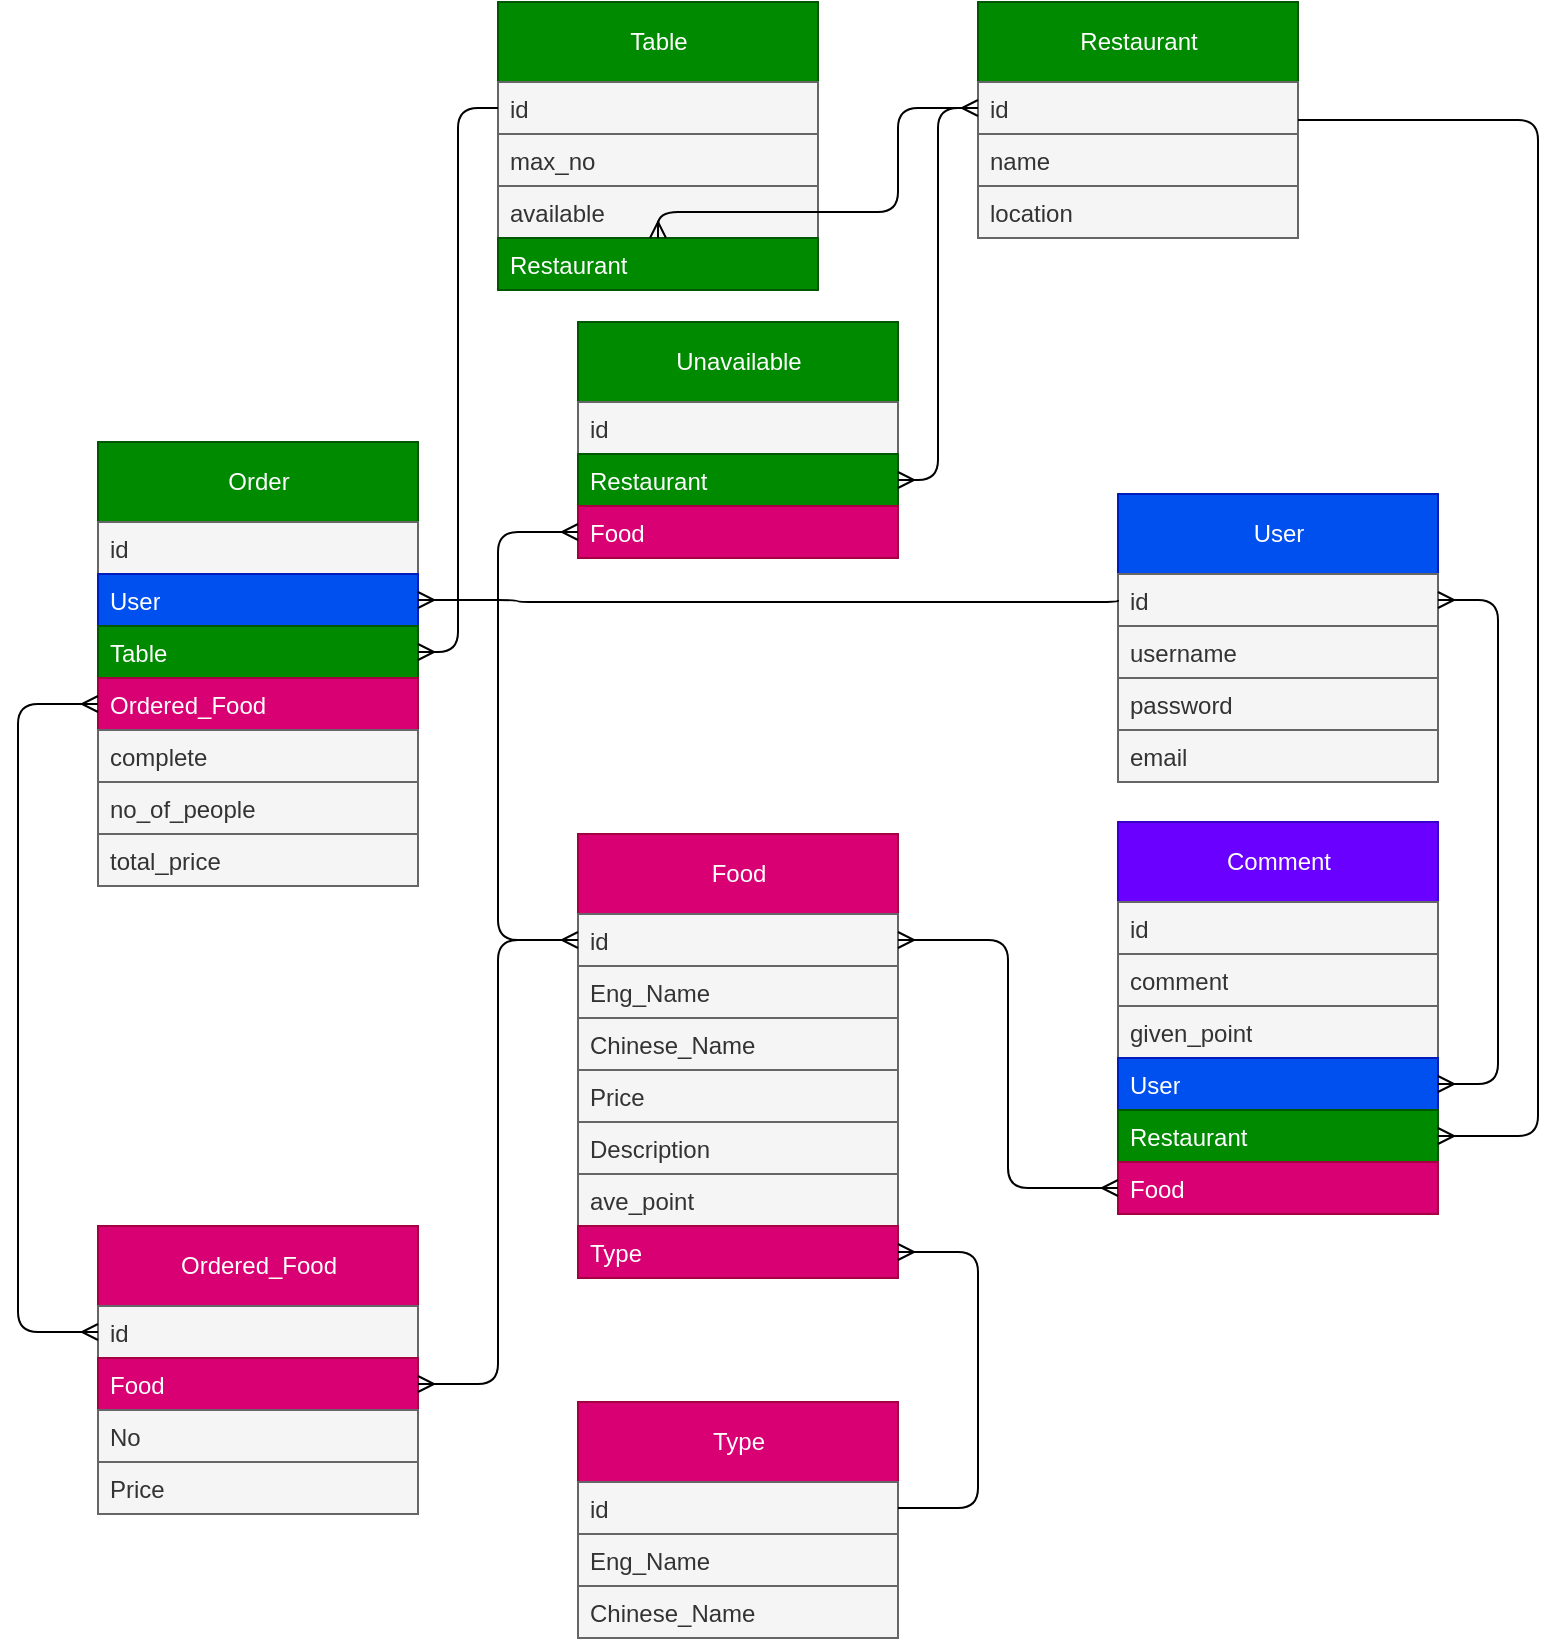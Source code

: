 <mxfile>
    <diagram id="dznuEce23yVcd5w3RYcj" name="Page-1">
        <mxGraphModel dx="791" dy="674" grid="1" gridSize="10" guides="1" tooltips="1" connect="1" arrows="1" fold="1" page="1" pageScale="1" pageWidth="850" pageHeight="1100" math="0" shadow="0">
            <root>
                <mxCell id="0"/>
                <mxCell id="1" parent="0"/>
                <mxCell id="2" value="User" style="swimlane;fontStyle=0;childLayout=stackLayout;horizontal=1;startSize=40;fillColor=#0050ef;horizontalStack=0;resizeParent=1;resizeParentMax=0;resizeLast=0;collapsible=1;marginBottom=0;html=1;fontColor=#ffffff;strokeColor=#001DBC;" parent="1" vertex="1">
                    <mxGeometry x="590" y="326" width="160" height="144" as="geometry">
                        <mxRectangle x="40" y="80" width="120" height="40" as="alternateBounds"/>
                    </mxGeometry>
                </mxCell>
                <mxCell id="6" value="id" style="text;strokeColor=#666666;fillColor=#f5f5f5;align=left;verticalAlign=top;spacingLeft=4;spacingRight=4;overflow=hidden;rotatable=0;points=[[0,0.5],[1,0.5]];portConstraint=eastwest;whiteSpace=wrap;html=1;fontColor=#333333;" parent="2" vertex="1">
                    <mxGeometry y="40" width="160" height="26" as="geometry"/>
                </mxCell>
                <mxCell id="3" value="username" style="text;strokeColor=#666666;fillColor=#f5f5f5;align=left;verticalAlign=top;spacingLeft=4;spacingRight=4;overflow=hidden;rotatable=0;points=[[0,0.5],[1,0.5]];portConstraint=eastwest;whiteSpace=wrap;html=1;fontColor=#333333;" parent="2" vertex="1">
                    <mxGeometry y="66" width="160" height="26" as="geometry"/>
                </mxCell>
                <mxCell id="4" value="password" style="text;strokeColor=#666666;fillColor=#f5f5f5;align=left;verticalAlign=top;spacingLeft=4;spacingRight=4;overflow=hidden;rotatable=0;points=[[0,0.5],[1,0.5]];portConstraint=eastwest;whiteSpace=wrap;html=1;fontColor=#333333;" parent="2" vertex="1">
                    <mxGeometry y="92" width="160" height="26" as="geometry"/>
                </mxCell>
                <mxCell id="5" value="email" style="text;strokeColor=#666666;fillColor=#f5f5f5;align=left;verticalAlign=top;spacingLeft=4;spacingRight=4;overflow=hidden;rotatable=0;points=[[0,0.5],[1,0.5]];portConstraint=eastwest;whiteSpace=wrap;html=1;fontColor=#333333;" parent="2" vertex="1">
                    <mxGeometry y="118" width="160" height="26" as="geometry"/>
                </mxCell>
                <mxCell id="7" value="Order" style="swimlane;fontStyle=0;childLayout=stackLayout;horizontal=1;startSize=40;fillColor=#008a00;horizontalStack=0;resizeParent=1;resizeParentMax=0;resizeLast=0;collapsible=1;marginBottom=0;html=1;strokeColor=#005700;fontColor=#ffffff;" parent="1" vertex="1">
                    <mxGeometry x="80" y="300" width="160" height="222" as="geometry">
                        <mxRectangle x="240" y="80" width="120" height="40" as="alternateBounds"/>
                    </mxGeometry>
                </mxCell>
                <mxCell id="8" value="id" style="text;strokeColor=#666666;fillColor=#f5f5f5;align=left;verticalAlign=top;spacingLeft=4;spacingRight=4;overflow=hidden;rotatable=0;points=[[0,0.5],[1,0.5]];portConstraint=eastwest;whiteSpace=wrap;html=1;fontColor=#333333;" parent="7" vertex="1">
                    <mxGeometry y="40" width="160" height="26" as="geometry"/>
                </mxCell>
                <mxCell id="9" value="User" style="text;strokeColor=#001DBC;fillColor=#0050ef;align=left;verticalAlign=top;spacingLeft=4;spacingRight=4;overflow=hidden;rotatable=0;points=[[0,0.5],[1,0.5]];portConstraint=eastwest;whiteSpace=wrap;html=1;fontColor=#ffffff;" parent="7" vertex="1">
                    <mxGeometry y="66" width="160" height="26" as="geometry"/>
                </mxCell>
                <mxCell id="10" value="Table" style="text;strokeColor=#005700;fillColor=#008a00;align=left;verticalAlign=top;spacingLeft=4;spacingRight=4;overflow=hidden;rotatable=0;points=[[0,0.5],[1,0.5]];portConstraint=eastwest;whiteSpace=wrap;html=1;fontColor=#ffffff;" parent="7" vertex="1">
                    <mxGeometry y="92" width="160" height="26" as="geometry"/>
                </mxCell>
                <mxCell id="11" value="Ordered_Food" style="text;strokeColor=#A50040;fillColor=#d80073;align=left;verticalAlign=top;spacingLeft=4;spacingRight=4;overflow=hidden;rotatable=0;points=[[0,0.5],[1,0.5]];portConstraint=eastwest;whiteSpace=wrap;html=1;fontColor=#ffffff;" parent="7" vertex="1">
                    <mxGeometry y="118" width="160" height="26" as="geometry"/>
                </mxCell>
                <mxCell id="43" value="complete" style="text;strokeColor=#666666;fillColor=#f5f5f5;align=left;verticalAlign=top;spacingLeft=4;spacingRight=4;overflow=hidden;rotatable=0;points=[[0,0.5],[1,0.5]];portConstraint=eastwest;whiteSpace=wrap;html=1;fontColor=#333333;" parent="7" vertex="1">
                    <mxGeometry y="144" width="160" height="26" as="geometry"/>
                </mxCell>
                <mxCell id="44" value="no_of_people" style="text;strokeColor=#666666;fillColor=#f5f5f5;align=left;verticalAlign=top;spacingLeft=4;spacingRight=4;overflow=hidden;rotatable=0;points=[[0,0.5],[1,0.5]];portConstraint=eastwest;whiteSpace=wrap;html=1;fontColor=#333333;" parent="7" vertex="1">
                    <mxGeometry y="170" width="160" height="26" as="geometry"/>
                </mxCell>
                <mxCell id="68" value="total_price" style="text;strokeColor=#666666;fillColor=#f5f5f5;align=left;verticalAlign=top;spacingLeft=4;spacingRight=4;overflow=hidden;rotatable=0;points=[[0,0.5],[1,0.5]];portConstraint=eastwest;whiteSpace=wrap;html=1;fontColor=#333333;" parent="7" vertex="1">
                    <mxGeometry y="196" width="160" height="26" as="geometry"/>
                </mxCell>
                <mxCell id="12" value="Table" style="swimlane;fontStyle=0;childLayout=stackLayout;horizontal=1;startSize=40;fillColor=#008a00;horizontalStack=0;resizeParent=1;resizeParentMax=0;resizeLast=0;collapsible=1;marginBottom=0;html=1;strokeColor=#005700;fontColor=#ffffff;" parent="1" vertex="1">
                    <mxGeometry x="280" y="80" width="160" height="144" as="geometry">
                        <mxRectangle x="240" y="80" width="120" height="40" as="alternateBounds"/>
                    </mxGeometry>
                </mxCell>
                <mxCell id="13" value="id" style="text;strokeColor=#666666;fillColor=#f5f5f5;align=left;verticalAlign=top;spacingLeft=4;spacingRight=4;overflow=hidden;rotatable=0;points=[[0,0.5],[1,0.5]];portConstraint=eastwest;whiteSpace=wrap;html=1;fontColor=#333333;" parent="12" vertex="1">
                    <mxGeometry y="40" width="160" height="26" as="geometry"/>
                </mxCell>
                <mxCell id="14" value="max_no" style="text;strokeColor=#666666;fillColor=#f5f5f5;align=left;verticalAlign=top;spacingLeft=4;spacingRight=4;overflow=hidden;rotatable=0;points=[[0,0.5],[1,0.5]];portConstraint=eastwest;whiteSpace=wrap;html=1;fontColor=#333333;" parent="12" vertex="1">
                    <mxGeometry y="66" width="160" height="26" as="geometry"/>
                </mxCell>
                <mxCell id="69" value="available" style="text;strokeColor=#666666;fillColor=#f5f5f5;align=left;verticalAlign=top;spacingLeft=4;spacingRight=4;overflow=hidden;rotatable=0;points=[[0,0.5],[1,0.5]];portConstraint=eastwest;whiteSpace=wrap;html=1;fontColor=#333333;" parent="12" vertex="1">
                    <mxGeometry y="92" width="160" height="26" as="geometry"/>
                </mxCell>
                <mxCell id="60" value="Restaurant" style="text;strokeColor=#005700;fillColor=#008a00;align=left;verticalAlign=top;spacingLeft=4;spacingRight=4;overflow=hidden;rotatable=0;points=[[0,0.5],[1,0.5]];portConstraint=eastwest;whiteSpace=wrap;html=1;fontColor=#ffffff;" parent="12" vertex="1">
                    <mxGeometry y="118" width="160" height="26" as="geometry"/>
                </mxCell>
                <mxCell id="17" value="Ordered_Food" style="swimlane;fontStyle=0;childLayout=stackLayout;horizontal=1;startSize=40;fillColor=#d80073;horizontalStack=0;resizeParent=1;resizeParentMax=0;resizeLast=0;collapsible=1;marginBottom=0;html=1;strokeColor=#A50040;fontColor=#ffffff;" parent="1" vertex="1">
                    <mxGeometry x="80" y="692" width="160" height="144" as="geometry">
                        <mxRectangle x="240" y="80" width="120" height="40" as="alternateBounds"/>
                    </mxGeometry>
                </mxCell>
                <mxCell id="18" value="id" style="text;strokeColor=#666666;fillColor=#f5f5f5;align=left;verticalAlign=top;spacingLeft=4;spacingRight=4;overflow=hidden;rotatable=0;points=[[0,0.5],[1,0.5]];portConstraint=eastwest;whiteSpace=wrap;html=1;fontColor=#333333;" parent="17" vertex="1">
                    <mxGeometry y="40" width="160" height="26" as="geometry"/>
                </mxCell>
                <mxCell id="19" value="Food" style="text;strokeColor=#A50040;fillColor=#d80073;align=left;verticalAlign=top;spacingLeft=4;spacingRight=4;overflow=hidden;rotatable=0;points=[[0,0.5],[1,0.5]];portConstraint=eastwest;whiteSpace=wrap;html=1;fontColor=#ffffff;" parent="17" vertex="1">
                    <mxGeometry y="66" width="160" height="26" as="geometry"/>
                </mxCell>
                <mxCell id="20" value="No" style="text;strokeColor=#666666;fillColor=#f5f5f5;align=left;verticalAlign=top;spacingLeft=4;spacingRight=4;overflow=hidden;rotatable=0;points=[[0,0.5],[1,0.5]];portConstraint=eastwest;whiteSpace=wrap;html=1;fontColor=#333333;" parent="17" vertex="1">
                    <mxGeometry y="92" width="160" height="26" as="geometry"/>
                </mxCell>
                <mxCell id="27" value="Price" style="text;strokeColor=#666666;fillColor=#f5f5f5;align=left;verticalAlign=top;spacingLeft=4;spacingRight=4;overflow=hidden;rotatable=0;points=[[0,0.5],[1,0.5]];portConstraint=eastwest;whiteSpace=wrap;html=1;fontColor=#333333;" parent="17" vertex="1">
                    <mxGeometry y="118" width="160" height="26" as="geometry"/>
                </mxCell>
                <mxCell id="22" value="Food" style="swimlane;fontStyle=0;childLayout=stackLayout;horizontal=1;startSize=40;fillColor=#d80073;horizontalStack=0;resizeParent=1;resizeParentMax=0;resizeLast=0;collapsible=1;marginBottom=0;html=1;strokeColor=#A50040;fontColor=#ffffff;" parent="1" vertex="1">
                    <mxGeometry x="320" y="496" width="160" height="222" as="geometry">
                        <mxRectangle x="240" y="80" width="120" height="40" as="alternateBounds"/>
                    </mxGeometry>
                </mxCell>
                <mxCell id="23" value="id" style="text;strokeColor=#666666;fillColor=#f5f5f5;align=left;verticalAlign=top;spacingLeft=4;spacingRight=4;overflow=hidden;rotatable=0;points=[[0,0.5],[1,0.5]];portConstraint=eastwest;whiteSpace=wrap;html=1;fontColor=#333333;" parent="22" vertex="1">
                    <mxGeometry y="40" width="160" height="26" as="geometry"/>
                </mxCell>
                <mxCell id="24" value="Eng_Name" style="text;strokeColor=#666666;fillColor=#f5f5f5;align=left;verticalAlign=top;spacingLeft=4;spacingRight=4;overflow=hidden;rotatable=0;points=[[0,0.5],[1,0.5]];portConstraint=eastwest;whiteSpace=wrap;html=1;fontColor=#333333;" parent="22" vertex="1">
                    <mxGeometry y="66" width="160" height="26" as="geometry"/>
                </mxCell>
                <mxCell id="25" value="Chinese_Name" style="text;strokeColor=#666666;fillColor=#f5f5f5;align=left;verticalAlign=top;spacingLeft=4;spacingRight=4;overflow=hidden;rotatable=0;points=[[0,0.5],[1,0.5]];portConstraint=eastwest;whiteSpace=wrap;html=1;fontColor=#333333;" parent="22" vertex="1">
                    <mxGeometry y="92" width="160" height="26" as="geometry"/>
                </mxCell>
                <mxCell id="26" value="Price" style="text;strokeColor=#666666;fillColor=#f5f5f5;align=left;verticalAlign=top;spacingLeft=4;spacingRight=4;overflow=hidden;rotatable=0;points=[[0,0.5],[1,0.5]];portConstraint=eastwest;whiteSpace=wrap;html=1;fontColor=#333333;" parent="22" vertex="1">
                    <mxGeometry y="118" width="160" height="26" as="geometry"/>
                </mxCell>
                <mxCell id="39" value="Description" style="text;strokeColor=#666666;fillColor=#f5f5f5;align=left;verticalAlign=top;spacingLeft=4;spacingRight=4;overflow=hidden;rotatable=0;points=[[0,0.5],[1,0.5]];portConstraint=eastwest;whiteSpace=wrap;html=1;fontColor=#333333;" parent="22" vertex="1">
                    <mxGeometry y="144" width="160" height="26" as="geometry"/>
                </mxCell>
                <mxCell id="65" value="ave_point" style="text;strokeColor=#666666;fillColor=#f5f5f5;align=left;verticalAlign=top;spacingLeft=4;spacingRight=4;overflow=hidden;rotatable=0;points=[[0,0.5],[1,0.5]];portConstraint=eastwest;whiteSpace=wrap;html=1;fontColor=#333333;" parent="22" vertex="1">
                    <mxGeometry y="170" width="160" height="26" as="geometry"/>
                </mxCell>
                <mxCell id="37" value="Type" style="text;strokeColor=#A50040;fillColor=#d80073;align=left;verticalAlign=top;spacingLeft=4;spacingRight=4;overflow=hidden;rotatable=0;points=[[0,0.5],[1,0.5]];portConstraint=eastwest;whiteSpace=wrap;html=1;fontColor=#ffffff;" parent="22" vertex="1">
                    <mxGeometry y="196" width="160" height="26" as="geometry"/>
                </mxCell>
                <mxCell id="28" style="edgeStyle=orthogonalEdgeStyle;html=1;entryX=0;entryY=0.5;entryDx=0;entryDy=0;endArrow=none;endFill=0;startArrow=ERmany;startFill=0;" parent="1" source="9" target="6" edge="1">
                    <mxGeometry relative="1" as="geometry">
                        <Array as="points">
                            <mxPoint x="290" y="379"/>
                            <mxPoint x="560" y="380"/>
                        </Array>
                    </mxGeometry>
                </mxCell>
                <mxCell id="29" style="edgeStyle=orthogonalEdgeStyle;html=1;entryX=0;entryY=0.5;entryDx=0;entryDy=0;startArrow=ERmany;startFill=0;endArrow=none;endFill=0;" parent="1" source="10" target="13" edge="1">
                    <mxGeometry relative="1" as="geometry"/>
                </mxCell>
                <mxCell id="30" style="edgeStyle=orthogonalEdgeStyle;html=1;entryX=0;entryY=0.5;entryDx=0;entryDy=0;startArrow=ERmany;startFill=0;endArrow=ERmany;endFill=0;" parent="1" source="11" target="18" edge="1">
                    <mxGeometry relative="1" as="geometry">
                        <Array as="points">
                            <mxPoint x="40" y="431"/>
                            <mxPoint x="40" y="745"/>
                        </Array>
                    </mxGeometry>
                </mxCell>
                <mxCell id="31" style="edgeStyle=orthogonalEdgeStyle;html=1;entryX=1;entryY=0.5;entryDx=0;entryDy=0;startArrow=none;startFill=0;endArrow=ERmany;endFill=0;" parent="1" source="23" target="19" edge="1">
                    <mxGeometry relative="1" as="geometry"/>
                </mxCell>
                <mxCell id="32" value="Type" style="swimlane;fontStyle=0;childLayout=stackLayout;horizontal=1;startSize=40;fillColor=#d80073;horizontalStack=0;resizeParent=1;resizeParentMax=0;resizeLast=0;collapsible=1;marginBottom=0;html=1;strokeColor=#A50040;fontColor=#ffffff;" parent="1" vertex="1">
                    <mxGeometry x="320" y="780" width="160" height="118" as="geometry">
                        <mxRectangle x="240" y="80" width="120" height="40" as="alternateBounds"/>
                    </mxGeometry>
                </mxCell>
                <mxCell id="33" value="id" style="text;strokeColor=#666666;fillColor=#f5f5f5;align=left;verticalAlign=top;spacingLeft=4;spacingRight=4;overflow=hidden;rotatable=0;points=[[0,0.5],[1,0.5]];portConstraint=eastwest;whiteSpace=wrap;html=1;fontColor=#333333;" parent="32" vertex="1">
                    <mxGeometry y="40" width="160" height="26" as="geometry"/>
                </mxCell>
                <mxCell id="34" value="Eng_Name" style="text;strokeColor=#666666;fillColor=#f5f5f5;align=left;verticalAlign=top;spacingLeft=4;spacingRight=4;overflow=hidden;rotatable=0;points=[[0,0.5],[1,0.5]];portConstraint=eastwest;whiteSpace=wrap;html=1;fontColor=#333333;" parent="32" vertex="1">
                    <mxGeometry y="66" width="160" height="26" as="geometry"/>
                </mxCell>
                <mxCell id="35" value="Chinese_Name" style="text;strokeColor=#666666;fillColor=#f5f5f5;align=left;verticalAlign=top;spacingLeft=4;spacingRight=4;overflow=hidden;rotatable=0;points=[[0,0.5],[1,0.5]];portConstraint=eastwest;whiteSpace=wrap;html=1;fontColor=#333333;" parent="32" vertex="1">
                    <mxGeometry y="92" width="160" height="26" as="geometry"/>
                </mxCell>
                <mxCell id="41" style="edgeStyle=orthogonalEdgeStyle;html=1;startArrow=none;startFill=0;endArrow=ERmany;endFill=0;exitX=1;exitY=0.5;exitDx=0;exitDy=0;entryX=1;entryY=0.5;entryDx=0;entryDy=0;" parent="1" source="33" target="37" edge="1">
                    <mxGeometry relative="1" as="geometry">
                        <mxPoint x="480" y="680" as="targetPoint"/>
                        <Array as="points">
                            <mxPoint x="520" y="833"/>
                            <mxPoint x="520" y="705"/>
                        </Array>
                    </mxGeometry>
                </mxCell>
                <mxCell id="45" value="Comment" style="swimlane;fontStyle=0;childLayout=stackLayout;horizontal=1;startSize=40;fillColor=#6a00ff;horizontalStack=0;resizeParent=1;resizeParentMax=0;resizeLast=0;collapsible=1;marginBottom=0;html=1;strokeColor=#3700CC;fontColor=#ffffff;" parent="1" vertex="1">
                    <mxGeometry x="590" y="490" width="160" height="196" as="geometry">
                        <mxRectangle x="240" y="80" width="120" height="40" as="alternateBounds"/>
                    </mxGeometry>
                </mxCell>
                <mxCell id="46" value="id" style="text;strokeColor=#666666;fillColor=#f5f5f5;align=left;verticalAlign=top;spacingLeft=4;spacingRight=4;overflow=hidden;rotatable=0;points=[[0,0.5],[1,0.5]];portConstraint=eastwest;whiteSpace=wrap;html=1;fontColor=#333333;" parent="45" vertex="1">
                    <mxGeometry y="40" width="160" height="26" as="geometry"/>
                </mxCell>
                <mxCell id="50" value="comment" style="text;strokeColor=#666666;fillColor=#f5f5f5;align=left;verticalAlign=top;spacingLeft=4;spacingRight=4;overflow=hidden;rotatable=0;points=[[0,0.5],[1,0.5]];portConstraint=eastwest;whiteSpace=wrap;html=1;fontColor=#333333;" parent="45" vertex="1">
                    <mxGeometry y="66" width="160" height="26" as="geometry"/>
                </mxCell>
                <mxCell id="64" value="given_point" style="text;strokeColor=#666666;fillColor=#f5f5f5;align=left;verticalAlign=top;spacingLeft=4;spacingRight=4;overflow=hidden;rotatable=0;points=[[0,0.5],[1,0.5]];portConstraint=eastwest;whiteSpace=wrap;html=1;fontColor=#333333;" parent="45" vertex="1">
                    <mxGeometry y="92" width="160" height="26" as="geometry"/>
                </mxCell>
                <mxCell id="53" value="User" style="text;strokeColor=#001DBC;fillColor=#0050ef;align=left;verticalAlign=top;spacingLeft=4;spacingRight=4;overflow=hidden;rotatable=0;points=[[0,0.5],[1,0.5]];portConstraint=eastwest;whiteSpace=wrap;html=1;fontColor=#ffffff;" parent="45" vertex="1">
                    <mxGeometry y="118" width="160" height="26" as="geometry"/>
                </mxCell>
                <mxCell id="66" value="Restaurant" style="text;strokeColor=#005700;fillColor=#008a00;align=left;verticalAlign=top;spacingLeft=4;spacingRight=4;overflow=hidden;rotatable=0;points=[[0,0.5],[1,0.5]];portConstraint=eastwest;whiteSpace=wrap;html=1;fontColor=#ffffff;" parent="45" vertex="1">
                    <mxGeometry y="144" width="160" height="26" as="geometry"/>
                </mxCell>
                <mxCell id="51" value="Food" style="text;strokeColor=#A50040;fillColor=#d80073;align=left;verticalAlign=top;spacingLeft=4;spacingRight=4;overflow=hidden;rotatable=0;points=[[0,0.5],[1,0.5]];portConstraint=eastwest;whiteSpace=wrap;html=1;fontColor=#ffffff;" parent="45" vertex="1">
                    <mxGeometry y="170" width="160" height="26" as="geometry"/>
                </mxCell>
                <mxCell id="52" style="edgeStyle=orthogonalEdgeStyle;html=1;entryX=1;entryY=0.5;entryDx=0;entryDy=0;startArrow=ERmany;startFill=0;endArrow=ERmany;endFill=0;" parent="1" source="51" target="23" edge="1">
                    <mxGeometry relative="1" as="geometry"/>
                </mxCell>
                <mxCell id="54" style="edgeStyle=orthogonalEdgeStyle;html=1;entryX=1;entryY=0.5;entryDx=0;entryDy=0;startArrow=ERmany;startFill=0;endArrow=ERmany;endFill=0;" parent="1" source="6" target="53" edge="1">
                    <mxGeometry relative="1" as="geometry">
                        <Array as="points">
                            <mxPoint x="780" y="379"/>
                            <mxPoint x="780" y="621"/>
                        </Array>
                    </mxGeometry>
                </mxCell>
                <mxCell id="56" value="Restaurant" style="swimlane;fontStyle=0;childLayout=stackLayout;horizontal=1;startSize=40;fillColor=#008a00;horizontalStack=0;resizeParent=1;resizeParentMax=0;resizeLast=0;collapsible=1;marginBottom=0;html=1;strokeColor=#005700;fontColor=#ffffff;" parent="1" vertex="1">
                    <mxGeometry x="520" y="80" width="160" height="118" as="geometry">
                        <mxRectangle x="240" y="80" width="120" height="40" as="alternateBounds"/>
                    </mxGeometry>
                </mxCell>
                <mxCell id="57" value="id" style="text;strokeColor=#666666;fillColor=#f5f5f5;align=left;verticalAlign=top;spacingLeft=4;spacingRight=4;overflow=hidden;rotatable=0;points=[[0,0.5],[1,0.5]];portConstraint=eastwest;whiteSpace=wrap;html=1;fontColor=#333333;" parent="56" vertex="1">
                    <mxGeometry y="40" width="160" height="26" as="geometry"/>
                </mxCell>
                <mxCell id="58" value="name" style="text;strokeColor=#666666;fillColor=#f5f5f5;align=left;verticalAlign=top;spacingLeft=4;spacingRight=4;overflow=hidden;rotatable=0;points=[[0,0.5],[1,0.5]];portConstraint=eastwest;whiteSpace=wrap;html=1;fontColor=#333333;" parent="56" vertex="1">
                    <mxGeometry y="66" width="160" height="26" as="geometry"/>
                </mxCell>
                <mxCell id="59" value="location" style="text;strokeColor=#666666;fillColor=#f5f5f5;align=left;verticalAlign=top;spacingLeft=4;spacingRight=4;overflow=hidden;rotatable=0;points=[[0,0.5],[1,0.5]];portConstraint=eastwest;whiteSpace=wrap;html=1;fontColor=#333333;" parent="56" vertex="1">
                    <mxGeometry y="92" width="160" height="26" as="geometry"/>
                </mxCell>
                <mxCell id="61" style="edgeStyle=orthogonalEdgeStyle;html=1;entryX=0;entryY=0.5;entryDx=0;entryDy=0;startArrow=ERmany;startFill=0;endArrow=none;endFill=0;" parent="1" source="60" target="57" edge="1">
                    <mxGeometry relative="1" as="geometry">
                        <Array as="points">
                            <mxPoint x="480" y="185"/>
                            <mxPoint x="480" y="133"/>
                        </Array>
                    </mxGeometry>
                </mxCell>
                <mxCell id="67" style="edgeStyle=orthogonalEdgeStyle;html=1;entryX=1;entryY=0.5;entryDx=0;entryDy=0;startArrow=ERmany;startFill=0;endArrow=none;endFill=0;" parent="1" source="66" target="56" edge="1">
                    <mxGeometry relative="1" as="geometry">
                        <Array as="points">
                            <mxPoint x="800" y="647"/>
                            <mxPoint x="800" y="139"/>
                        </Array>
                    </mxGeometry>
                </mxCell>
                <mxCell id="70" value="Unavailable" style="swimlane;fontStyle=0;childLayout=stackLayout;horizontal=1;startSize=40;fillColor=#008a00;horizontalStack=0;resizeParent=1;resizeParentMax=0;resizeLast=0;collapsible=1;marginBottom=0;html=1;strokeColor=#005700;fontColor=#ffffff;" parent="1" vertex="1">
                    <mxGeometry x="320" y="240" width="160" height="118" as="geometry">
                        <mxRectangle x="240" y="80" width="120" height="40" as="alternateBounds"/>
                    </mxGeometry>
                </mxCell>
                <mxCell id="71" value="id" style="text;strokeColor=#666666;fillColor=#f5f5f5;align=left;verticalAlign=top;spacingLeft=4;spacingRight=4;overflow=hidden;rotatable=0;points=[[0,0.5],[1,0.5]];portConstraint=eastwest;whiteSpace=wrap;html=1;fontColor=#333333;" parent="70" vertex="1">
                    <mxGeometry y="40" width="160" height="26" as="geometry"/>
                </mxCell>
                <mxCell id="73" value="Restaurant" style="text;strokeColor=#005700;fillColor=#008a00;align=left;verticalAlign=top;spacingLeft=4;spacingRight=4;overflow=hidden;rotatable=0;points=[[0,0.5],[1,0.5]];portConstraint=eastwest;whiteSpace=wrap;html=1;fontColor=#ffffff;" parent="70" vertex="1">
                    <mxGeometry y="66" width="160" height="26" as="geometry"/>
                </mxCell>
                <mxCell id="72" value="Food" style="text;strokeColor=#A50040;fillColor=#d80073;align=left;verticalAlign=top;spacingLeft=4;spacingRight=4;overflow=hidden;rotatable=0;points=[[0,0.5],[1,0.5]];portConstraint=eastwest;whiteSpace=wrap;html=1;fontColor=#ffffff;" parent="70" vertex="1">
                    <mxGeometry y="92" width="160" height="26" as="geometry"/>
                </mxCell>
                <mxCell id="74" style="edgeStyle=orthogonalEdgeStyle;html=1;entryX=0;entryY=0.5;entryDx=0;entryDy=0;startArrow=ERmany;startFill=0;endArrow=ERmany;endFill=0;" parent="1" target="23" edge="1">
                    <mxGeometry relative="1" as="geometry">
                        <mxPoint x="320" y="345" as="sourcePoint"/>
                        <Array as="points">
                            <mxPoint x="280" y="345"/>
                            <mxPoint x="280" y="549"/>
                        </Array>
                    </mxGeometry>
                </mxCell>
                <mxCell id="75" style="edgeStyle=orthogonalEdgeStyle;html=1;entryX=0;entryY=0.5;entryDx=0;entryDy=0;startArrow=ERmany;startFill=0;endArrow=ERmany;endFill=0;" parent="1" source="73" target="57" edge="1">
                    <mxGeometry relative="1" as="geometry"/>
                </mxCell>
            </root>
        </mxGraphModel>
    </diagram>
    <diagram id="ISVbtsr2pqmoDEuvZxoq" name="Page-2">
        <mxGraphModel dx="791" dy="674" grid="1" gridSize="10" guides="1" tooltips="1" connect="1" arrows="1" fold="1" page="1" pageScale="1" pageWidth="850" pageHeight="1100" math="0" shadow="0">
            <root>
                <mxCell id="0"/>
                <mxCell id="1" parent="0"/>
                <mxCell id="ZLht7XlxXJss_Qouf3dr-5" value="Restaurant" style="shape=table;startSize=30;container=1;collapsible=0;childLayout=tableLayout;fixedRows=1;rowLines=0;fontStyle=1;fillColor=#008a00;fontColor=#ffffff;strokeColor=#005700;" parent="1" vertex="1">
                    <mxGeometry x="40" y="100" width="440" height="180" as="geometry"/>
                </mxCell>
                <mxCell id="ZLht7XlxXJss_Qouf3dr-6" value="" style="shape=tableRow;horizontal=0;startSize=0;swimlaneHead=0;swimlaneBody=0;top=0;left=0;bottom=0;right=0;collapsible=0;dropTarget=0;fillColor=none;points=[[0,0.5],[1,0.5]];portConstraint=eastwest;" parent="ZLht7XlxXJss_Qouf3dr-5" vertex="1">
                    <mxGeometry y="30" width="440" height="30" as="geometry"/>
                </mxCell>
                <mxCell id="ZLht7XlxXJss_Qouf3dr-7" value="GET" style="shape=partialRectangle;html=1;whiteSpace=wrap;connectable=0;fillColor=#1ba1e2;top=0;left=0;bottom=0;right=0;overflow=hidden;pointerEvents=1;fontColor=#ffffff;strokeColor=#006EAF;" parent="ZLht7XlxXJss_Qouf3dr-6" vertex="1">
                    <mxGeometry width="55" height="30" as="geometry">
                        <mxRectangle width="55" height="30" as="alternateBounds"/>
                    </mxGeometry>
                </mxCell>
                <mxCell id="ZLht7XlxXJss_Qouf3dr-8" value="api/restaurant" style="shape=partialRectangle;html=1;whiteSpace=wrap;connectable=0;fillColor=#f9f7ed;top=0;left=0;bottom=0;right=0;align=left;spacingLeft=6;overflow=hidden;strokeColor=#36393d;fontColor=#000000;" parent="ZLht7XlxXJss_Qouf3dr-6" vertex="1">
                    <mxGeometry x="55" width="145" height="30" as="geometry">
                        <mxRectangle width="145" height="30" as="alternateBounds"/>
                    </mxGeometry>
                </mxCell>
                <mxCell id="ZLht7XlxXJss_Qouf3dr-15" value="list all restaurant" style="shape=partialRectangle;html=1;whiteSpace=wrap;connectable=0;fillColor=#f9f7ed;top=0;left=0;bottom=0;right=0;align=left;spacingLeft=6;overflow=hidden;strokeColor=#36393d;fontColor=#000000;" parent="ZLht7XlxXJss_Qouf3dr-6" vertex="1">
                    <mxGeometry x="200" width="240" height="30" as="geometry">
                        <mxRectangle width="240" height="30" as="alternateBounds"/>
                    </mxGeometry>
                </mxCell>
                <mxCell id="ZLht7XlxXJss_Qouf3dr-9" value="" style="shape=tableRow;horizontal=0;startSize=0;swimlaneHead=0;swimlaneBody=0;top=0;left=0;bottom=0;right=0;collapsible=0;dropTarget=0;fillColor=none;points=[[0,0.5],[1,0.5]];portConstraint=eastwest;" parent="ZLht7XlxXJss_Qouf3dr-5" vertex="1">
                    <mxGeometry y="60" width="440" height="30" as="geometry"/>
                </mxCell>
                <mxCell id="ZLht7XlxXJss_Qouf3dr-10" value="POST" style="shape=partialRectangle;html=1;whiteSpace=wrap;connectable=0;fillColor=#1ba1e2;top=0;left=0;bottom=0;right=0;overflow=hidden;fontColor=#ffffff;strokeColor=#006EAF;" parent="ZLht7XlxXJss_Qouf3dr-9" vertex="1">
                    <mxGeometry width="55" height="30" as="geometry">
                        <mxRectangle width="55" height="30" as="alternateBounds"/>
                    </mxGeometry>
                </mxCell>
                <mxCell id="ZLht7XlxXJss_Qouf3dr-11" value="api/restaurant" style="shape=partialRectangle;html=1;whiteSpace=wrap;connectable=0;fillColor=#f9f7ed;top=0;left=0;bottom=0;right=0;align=left;spacingLeft=6;overflow=hidden;strokeColor=#36393d;fontColor=#000000;" parent="ZLht7XlxXJss_Qouf3dr-9" vertex="1">
                    <mxGeometry x="55" width="145" height="30" as="geometry">
                        <mxRectangle width="145" height="30" as="alternateBounds"/>
                    </mxGeometry>
                </mxCell>
                <mxCell id="ZLht7XlxXJss_Qouf3dr-16" value="create new restaurant, superuser only" style="shape=partialRectangle;html=1;whiteSpace=wrap;connectable=0;fillColor=#f9f7ed;top=0;left=0;bottom=0;right=0;align=left;spacingLeft=6;overflow=hidden;strokeColor=#36393d;fontColor=#000000;" parent="ZLht7XlxXJss_Qouf3dr-9" vertex="1">
                    <mxGeometry x="200" width="240" height="30" as="geometry">
                        <mxRectangle width="240" height="30" as="alternateBounds"/>
                    </mxGeometry>
                </mxCell>
                <mxCell id="ZLht7XlxXJss_Qouf3dr-12" value="" style="shape=tableRow;horizontal=0;startSize=0;swimlaneHead=0;swimlaneBody=0;top=0;left=0;bottom=0;right=0;collapsible=0;dropTarget=0;fillColor=none;points=[[0,0.5],[1,0.5]];portConstraint=eastwest;" parent="ZLht7XlxXJss_Qouf3dr-5" vertex="1">
                    <mxGeometry y="90" width="440" height="30" as="geometry"/>
                </mxCell>
                <mxCell id="ZLht7XlxXJss_Qouf3dr-13" value="GET" style="shape=partialRectangle;html=1;whiteSpace=wrap;connectable=0;fillColor=#1ba1e2;top=0;left=0;bottom=0;right=0;overflow=hidden;fontColor=#ffffff;strokeColor=#006EAF;" parent="ZLht7XlxXJss_Qouf3dr-12" vertex="1">
                    <mxGeometry width="55" height="30" as="geometry">
                        <mxRectangle width="55" height="30" as="alternateBounds"/>
                    </mxGeometry>
                </mxCell>
                <mxCell id="ZLht7XlxXJss_Qouf3dr-14" value="api/restaurant/&amp;lt;int:pk&amp;gt;" style="shape=partialRectangle;html=1;whiteSpace=wrap;connectable=0;fillColor=#f9f7ed;top=0;left=0;bottom=0;right=0;align=left;spacingLeft=6;overflow=hidden;strokeColor=#36393d;fontColor=#000000;" parent="ZLht7XlxXJss_Qouf3dr-12" vertex="1">
                    <mxGeometry x="55" width="145" height="30" as="geometry">
                        <mxRectangle width="145" height="30" as="alternateBounds"/>
                    </mxGeometry>
                </mxCell>
                <mxCell id="ZLht7XlxXJss_Qouf3dr-17" value="get a restaurant with id" style="shape=partialRectangle;html=1;whiteSpace=wrap;connectable=0;fillColor=#f9f7ed;top=0;left=0;bottom=0;right=0;align=left;spacingLeft=6;overflow=hidden;strokeColor=#36393d;fontColor=#000000;" parent="ZLht7XlxXJss_Qouf3dr-12" vertex="1">
                    <mxGeometry x="200" width="240" height="30" as="geometry">
                        <mxRectangle width="240" height="30" as="alternateBounds"/>
                    </mxGeometry>
                </mxCell>
                <mxCell id="ZLht7XlxXJss_Qouf3dr-18" style="shape=tableRow;horizontal=0;startSize=0;swimlaneHead=0;swimlaneBody=0;top=0;left=0;bottom=0;right=0;collapsible=0;dropTarget=0;fillColor=none;points=[[0,0.5],[1,0.5]];portConstraint=eastwest;" parent="ZLht7XlxXJss_Qouf3dr-5" vertex="1">
                    <mxGeometry y="120" width="440" height="30" as="geometry"/>
                </mxCell>
                <mxCell id="ZLht7XlxXJss_Qouf3dr-19" value="PUT" style="shape=partialRectangle;html=1;whiteSpace=wrap;connectable=0;fillColor=#1ba1e2;top=0;left=0;bottom=0;right=0;overflow=hidden;fontColor=#ffffff;strokeColor=#006EAF;" parent="ZLht7XlxXJss_Qouf3dr-18" vertex="1">
                    <mxGeometry width="55" height="30" as="geometry">
                        <mxRectangle width="55" height="30" as="alternateBounds"/>
                    </mxGeometry>
                </mxCell>
                <mxCell id="ZLht7XlxXJss_Qouf3dr-20" value="api/restaurant/&amp;lt;int:pk&amp;gt;" style="shape=partialRectangle;html=1;whiteSpace=wrap;connectable=0;fillColor=#f9f7ed;top=0;left=0;bottom=0;right=0;align=left;spacingLeft=6;overflow=hidden;strokeColor=#36393d;fontColor=#000000;" parent="ZLht7XlxXJss_Qouf3dr-18" vertex="1">
                    <mxGeometry x="55" width="145" height="30" as="geometry">
                        <mxRectangle width="145" height="30" as="alternateBounds"/>
                    </mxGeometry>
                </mxCell>
                <mxCell id="ZLht7XlxXJss_Qouf3dr-21" value="update the information of restaurant with id, superuser only" style="shape=partialRectangle;html=1;whiteSpace=wrap;connectable=0;fillColor=#f9f7ed;top=0;left=0;bottom=0;right=0;align=left;spacingLeft=6;overflow=hidden;strokeColor=#36393d;fontColor=#000000;" parent="ZLht7XlxXJss_Qouf3dr-18" vertex="1">
                    <mxGeometry x="200" width="240" height="30" as="geometry">
                        <mxRectangle width="240" height="30" as="alternateBounds"/>
                    </mxGeometry>
                </mxCell>
                <mxCell id="ZLht7XlxXJss_Qouf3dr-22" style="shape=tableRow;horizontal=0;startSize=0;swimlaneHead=0;swimlaneBody=0;top=0;left=0;bottom=0;right=0;collapsible=0;dropTarget=0;fillColor=none;points=[[0,0.5],[1,0.5]];portConstraint=eastwest;" parent="ZLht7XlxXJss_Qouf3dr-5" vertex="1">
                    <mxGeometry y="150" width="440" height="30" as="geometry"/>
                </mxCell>
                <mxCell id="ZLht7XlxXJss_Qouf3dr-23" value="DELETE" style="shape=partialRectangle;html=1;whiteSpace=wrap;connectable=0;fillColor=#1ba1e2;top=0;left=0;bottom=0;right=0;overflow=hidden;fontColor=#ffffff;strokeColor=#006EAF;" parent="ZLht7XlxXJss_Qouf3dr-22" vertex="1">
                    <mxGeometry width="55" height="30" as="geometry">
                        <mxRectangle width="55" height="30" as="alternateBounds"/>
                    </mxGeometry>
                </mxCell>
                <mxCell id="ZLht7XlxXJss_Qouf3dr-24" value="api/restaurant/&amp;lt;int:pk&amp;gt;" style="shape=partialRectangle;html=1;whiteSpace=wrap;connectable=0;fillColor=#f9f7ed;top=0;left=0;bottom=0;right=0;align=left;spacingLeft=6;overflow=hidden;strokeColor=#36393d;fontColor=#000000;" parent="ZLht7XlxXJss_Qouf3dr-22" vertex="1">
                    <mxGeometry x="55" width="145" height="30" as="geometry">
                        <mxRectangle width="145" height="30" as="alternateBounds"/>
                    </mxGeometry>
                </mxCell>
                <mxCell id="ZLht7XlxXJss_Qouf3dr-25" value="delete a restaurant with id, superuser only" style="shape=partialRectangle;html=1;whiteSpace=wrap;connectable=0;fillColor=#f9f7ed;top=0;left=0;bottom=0;right=0;align=left;spacingLeft=6;overflow=hidden;strokeColor=#36393d;fontColor=#000000;" parent="ZLht7XlxXJss_Qouf3dr-22" vertex="1">
                    <mxGeometry x="200" width="240" height="30" as="geometry">
                        <mxRectangle width="240" height="30" as="alternateBounds"/>
                    </mxGeometry>
                </mxCell>
                <mxCell id="ZLht7XlxXJss_Qouf3dr-35" value="Filter" style="shape=table;startSize=30;container=1;collapsible=0;childLayout=tableLayout;fixedRows=1;rowLines=0;fontStyle=1;fillColor=#f0a30a;fontColor=#000000;strokeColor=#BD7000;" parent="1" vertex="1">
                    <mxGeometry x="520" y="40" width="440" height="90" as="geometry"/>
                </mxCell>
                <mxCell id="ZLht7XlxXJss_Qouf3dr-36" value="" style="shape=tableRow;horizontal=0;startSize=0;swimlaneHead=0;swimlaneBody=0;top=0;left=0;bottom=0;right=0;collapsible=0;dropTarget=0;fillColor=none;points=[[0,0.5],[1,0.5]];portConstraint=eastwest;" parent="ZLht7XlxXJss_Qouf3dr-35" vertex="1">
                    <mxGeometry y="30" width="440" height="30" as="geometry"/>
                </mxCell>
                <mxCell id="ZLht7XlxXJss_Qouf3dr-37" value="name" style="shape=partialRectangle;html=1;whiteSpace=wrap;connectable=0;fillColor=#1ba1e2;top=0;left=0;bottom=0;right=0;overflow=hidden;pointerEvents=1;fontColor=#ffffff;strokeColor=#006EAF;" parent="ZLht7XlxXJss_Qouf3dr-36" vertex="1">
                    <mxGeometry width="80" height="30" as="geometry">
                        <mxRectangle width="80" height="30" as="alternateBounds"/>
                    </mxGeometry>
                </mxCell>
                <mxCell id="ZLht7XlxXJss_Qouf3dr-38" value="restaurant with its name contain name" style="shape=partialRectangle;html=1;whiteSpace=wrap;connectable=0;fillColor=#f9f7ed;top=0;left=0;bottom=0;right=0;align=left;spacingLeft=6;overflow=hidden;strokeColor=#36393d;fontColor=#000000;" parent="ZLht7XlxXJss_Qouf3dr-36" vertex="1">
                    <mxGeometry x="80" width="320" height="30" as="geometry">
                        <mxRectangle width="320" height="30" as="alternateBounds"/>
                    </mxGeometry>
                </mxCell>
                <mxCell id="ZLht7XlxXJss_Qouf3dr-117" value="Str" style="shape=partialRectangle;html=1;whiteSpace=wrap;connectable=0;fillColor=#6d8764;top=0;left=0;bottom=0;right=0;align=left;spacingLeft=6;overflow=hidden;strokeColor=default;strokeWidth=1;fontColor=#ffffff;" parent="ZLht7XlxXJss_Qouf3dr-36" vertex="1">
                    <mxGeometry x="400" width="40" height="30" as="geometry">
                        <mxRectangle width="40" height="30" as="alternateBounds"/>
                    </mxGeometry>
                </mxCell>
                <mxCell id="ZLht7XlxXJss_Qouf3dr-40" value="" style="shape=tableRow;horizontal=0;startSize=0;swimlaneHead=0;swimlaneBody=0;top=0;left=0;bottom=0;right=0;collapsible=0;dropTarget=0;fillColor=none;points=[[0,0.5],[1,0.5]];portConstraint=eastwest;" parent="ZLht7XlxXJss_Qouf3dr-35" vertex="1">
                    <mxGeometry y="60" width="440" height="30" as="geometry"/>
                </mxCell>
                <mxCell id="ZLht7XlxXJss_Qouf3dr-41" value="location" style="shape=partialRectangle;html=1;whiteSpace=wrap;connectable=0;fillColor=#1ba1e2;top=0;left=0;bottom=0;right=0;overflow=hidden;fontColor=#ffffff;strokeColor=#006EAF;" parent="ZLht7XlxXJss_Qouf3dr-40" vertex="1">
                    <mxGeometry width="80" height="30" as="geometry">
                        <mxRectangle width="80" height="30" as="alternateBounds"/>
                    </mxGeometry>
                </mxCell>
                <mxCell id="ZLht7XlxXJss_Qouf3dr-42" value="restaurant with its location contain location" style="shape=partialRectangle;html=1;whiteSpace=wrap;connectable=0;fillColor=#f9f7ed;top=0;left=0;bottom=0;right=0;align=left;spacingLeft=6;overflow=hidden;strokeColor=#36393d;fontColor=#000000;" parent="ZLht7XlxXJss_Qouf3dr-40" vertex="1">
                    <mxGeometry x="80" width="320" height="30" as="geometry">
                        <mxRectangle width="320" height="30" as="alternateBounds"/>
                    </mxGeometry>
                </mxCell>
                <mxCell id="ZLht7XlxXJss_Qouf3dr-118" value="Str" style="shape=partialRectangle;html=1;whiteSpace=wrap;connectable=0;fillColor=#6d8764;top=0;left=0;bottom=0;right=0;align=left;spacingLeft=6;overflow=hidden;strokeColor=#3A5431;fontColor=#ffffff;" parent="ZLht7XlxXJss_Qouf3dr-40" vertex="1">
                    <mxGeometry x="400" width="40" height="30" as="geometry">
                        <mxRectangle width="40" height="30" as="alternateBounds"/>
                    </mxGeometry>
                </mxCell>
                <mxCell id="ZLht7XlxXJss_Qouf3dr-57" value="Table" style="shape=table;startSize=30;container=1;collapsible=0;childLayout=tableLayout;fixedRows=1;rowLines=0;fontStyle=1;fillColor=#008a00;fontColor=#ffffff;strokeColor=#005700;" parent="1" vertex="1">
                    <mxGeometry x="40" y="520" width="440" height="180" as="geometry"/>
                </mxCell>
                <mxCell id="ZLht7XlxXJss_Qouf3dr-58" value="" style="shape=tableRow;horizontal=0;startSize=0;swimlaneHead=0;swimlaneBody=0;top=0;left=0;bottom=0;right=0;collapsible=0;dropTarget=0;fillColor=none;points=[[0,0.5],[1,0.5]];portConstraint=eastwest;" parent="ZLht7XlxXJss_Qouf3dr-57" vertex="1">
                    <mxGeometry y="30" width="440" height="30" as="geometry"/>
                </mxCell>
                <mxCell id="ZLht7XlxXJss_Qouf3dr-59" value="GET" style="shape=partialRectangle;html=1;whiteSpace=wrap;connectable=0;fillColor=#1ba1e2;top=0;left=0;bottom=0;right=0;overflow=hidden;pointerEvents=1;fontColor=#ffffff;strokeColor=#006EAF;" parent="ZLht7XlxXJss_Qouf3dr-58" vertex="1">
                    <mxGeometry width="55" height="30" as="geometry">
                        <mxRectangle width="55" height="30" as="alternateBounds"/>
                    </mxGeometry>
                </mxCell>
                <mxCell id="ZLht7XlxXJss_Qouf3dr-60" value="api/table" style="shape=partialRectangle;html=1;whiteSpace=wrap;connectable=0;fillColor=#f9f7ed;top=0;left=0;bottom=0;right=0;align=left;spacingLeft=6;overflow=hidden;strokeColor=#36393d;fontColor=#000000;" parent="ZLht7XlxXJss_Qouf3dr-58" vertex="1">
                    <mxGeometry x="55" width="145" height="30" as="geometry">
                        <mxRectangle width="145" height="30" as="alternateBounds"/>
                    </mxGeometry>
                </mxCell>
                <mxCell id="ZLht7XlxXJss_Qouf3dr-61" value="list all table with its restaurant" style="shape=partialRectangle;html=1;whiteSpace=wrap;connectable=0;fillColor=#f9f7ed;top=0;left=0;bottom=0;right=0;align=left;spacingLeft=6;overflow=hidden;strokeColor=#36393d;fontColor=#000000;" parent="ZLht7XlxXJss_Qouf3dr-58" vertex="1">
                    <mxGeometry x="200" width="240" height="30" as="geometry">
                        <mxRectangle width="240" height="30" as="alternateBounds"/>
                    </mxGeometry>
                </mxCell>
                <mxCell id="ZLht7XlxXJss_Qouf3dr-62" value="" style="shape=tableRow;horizontal=0;startSize=0;swimlaneHead=0;swimlaneBody=0;top=0;left=0;bottom=0;right=0;collapsible=0;dropTarget=0;fillColor=none;points=[[0,0.5],[1,0.5]];portConstraint=eastwest;" parent="ZLht7XlxXJss_Qouf3dr-57" vertex="1">
                    <mxGeometry y="60" width="440" height="30" as="geometry"/>
                </mxCell>
                <mxCell id="ZLht7XlxXJss_Qouf3dr-63" value="POST" style="shape=partialRectangle;html=1;whiteSpace=wrap;connectable=0;fillColor=#1ba1e2;top=0;left=0;bottom=0;right=0;overflow=hidden;fontColor=#ffffff;strokeColor=#006EAF;" parent="ZLht7XlxXJss_Qouf3dr-62" vertex="1">
                    <mxGeometry width="55" height="30" as="geometry">
                        <mxRectangle width="55" height="30" as="alternateBounds"/>
                    </mxGeometry>
                </mxCell>
                <mxCell id="ZLht7XlxXJss_Qouf3dr-64" value="api/table" style="shape=partialRectangle;html=1;whiteSpace=wrap;connectable=0;fillColor=#f9f7ed;top=0;left=0;bottom=0;right=0;align=left;spacingLeft=6;overflow=hidden;strokeColor=#36393d;fontColor=#000000;" parent="ZLht7XlxXJss_Qouf3dr-62" vertex="1">
                    <mxGeometry x="55" width="145" height="30" as="geometry">
                        <mxRectangle width="145" height="30" as="alternateBounds"/>
                    </mxGeometry>
                </mxCell>
                <mxCell id="ZLht7XlxXJss_Qouf3dr-65" value="create new table, superuser only" style="shape=partialRectangle;html=1;whiteSpace=wrap;connectable=0;fillColor=#f9f7ed;top=0;left=0;bottom=0;right=0;align=left;spacingLeft=6;overflow=hidden;strokeColor=#36393d;fontColor=#000000;" parent="ZLht7XlxXJss_Qouf3dr-62" vertex="1">
                    <mxGeometry x="200" width="240" height="30" as="geometry">
                        <mxRectangle width="240" height="30" as="alternateBounds"/>
                    </mxGeometry>
                </mxCell>
                <mxCell id="ZLht7XlxXJss_Qouf3dr-66" value="" style="shape=tableRow;horizontal=0;startSize=0;swimlaneHead=0;swimlaneBody=0;top=0;left=0;bottom=0;right=0;collapsible=0;dropTarget=0;fillColor=none;points=[[0,0.5],[1,0.5]];portConstraint=eastwest;" parent="ZLht7XlxXJss_Qouf3dr-57" vertex="1">
                    <mxGeometry y="90" width="440" height="30" as="geometry"/>
                </mxCell>
                <mxCell id="ZLht7XlxXJss_Qouf3dr-67" value="GET" style="shape=partialRectangle;html=1;whiteSpace=wrap;connectable=0;fillColor=#1ba1e2;top=0;left=0;bottom=0;right=0;overflow=hidden;fontColor=#ffffff;strokeColor=#006EAF;" parent="ZLht7XlxXJss_Qouf3dr-66" vertex="1">
                    <mxGeometry width="55" height="30" as="geometry">
                        <mxRectangle width="55" height="30" as="alternateBounds"/>
                    </mxGeometry>
                </mxCell>
                <mxCell id="ZLht7XlxXJss_Qouf3dr-68" value="api/table/&amp;lt;int:pk&amp;gt;" style="shape=partialRectangle;html=1;whiteSpace=wrap;connectable=0;fillColor=#f9f7ed;top=0;left=0;bottom=0;right=0;align=left;spacingLeft=6;overflow=hidden;strokeColor=#36393d;fontColor=#000000;" parent="ZLht7XlxXJss_Qouf3dr-66" vertex="1">
                    <mxGeometry x="55" width="145" height="30" as="geometry">
                        <mxRectangle width="145" height="30" as="alternateBounds"/>
                    </mxGeometry>
                </mxCell>
                <mxCell id="ZLht7XlxXJss_Qouf3dr-69" value="get a table with id" style="shape=partialRectangle;html=1;whiteSpace=wrap;connectable=0;fillColor=#f9f7ed;top=0;left=0;bottom=0;right=0;align=left;spacingLeft=6;overflow=hidden;strokeColor=#36393d;fontColor=#000000;" parent="ZLht7XlxXJss_Qouf3dr-66" vertex="1">
                    <mxGeometry x="200" width="240" height="30" as="geometry">
                        <mxRectangle width="240" height="30" as="alternateBounds"/>
                    </mxGeometry>
                </mxCell>
                <mxCell id="ZLht7XlxXJss_Qouf3dr-70" style="shape=tableRow;horizontal=0;startSize=0;swimlaneHead=0;swimlaneBody=0;top=0;left=0;bottom=0;right=0;collapsible=0;dropTarget=0;fillColor=none;points=[[0,0.5],[1,0.5]];portConstraint=eastwest;" parent="ZLht7XlxXJss_Qouf3dr-57" vertex="1">
                    <mxGeometry y="120" width="440" height="30" as="geometry"/>
                </mxCell>
                <mxCell id="ZLht7XlxXJss_Qouf3dr-71" value="PUT" style="shape=partialRectangle;html=1;whiteSpace=wrap;connectable=0;fillColor=#1ba1e2;top=0;left=0;bottom=0;right=0;overflow=hidden;fontColor=#ffffff;strokeColor=#006EAF;" parent="ZLht7XlxXJss_Qouf3dr-70" vertex="1">
                    <mxGeometry width="55" height="30" as="geometry">
                        <mxRectangle width="55" height="30" as="alternateBounds"/>
                    </mxGeometry>
                </mxCell>
                <mxCell id="ZLht7XlxXJss_Qouf3dr-72" value="api/table/&amp;lt;int:pk&amp;gt;" style="shape=partialRectangle;html=1;whiteSpace=wrap;connectable=0;fillColor=#f9f7ed;top=0;left=0;bottom=0;right=0;align=left;spacingLeft=6;overflow=hidden;strokeColor=#36393d;fontColor=#000000;" parent="ZLht7XlxXJss_Qouf3dr-70" vertex="1">
                    <mxGeometry x="55" width="145" height="30" as="geometry">
                        <mxRectangle width="145" height="30" as="alternateBounds"/>
                    </mxGeometry>
                </mxCell>
                <mxCell id="ZLht7XlxXJss_Qouf3dr-73" value="update the information of table with id, superuser only" style="shape=partialRectangle;html=1;whiteSpace=wrap;connectable=0;fillColor=#f9f7ed;top=0;left=0;bottom=0;right=0;align=left;spacingLeft=6;overflow=hidden;strokeColor=#36393d;fontColor=#000000;" parent="ZLht7XlxXJss_Qouf3dr-70" vertex="1">
                    <mxGeometry x="200" width="240" height="30" as="geometry">
                        <mxRectangle width="240" height="30" as="alternateBounds"/>
                    </mxGeometry>
                </mxCell>
                <mxCell id="ZLht7XlxXJss_Qouf3dr-74" style="shape=tableRow;horizontal=0;startSize=0;swimlaneHead=0;swimlaneBody=0;top=0;left=0;bottom=0;right=0;collapsible=0;dropTarget=0;fillColor=none;points=[[0,0.5],[1,0.5]];portConstraint=eastwest;" parent="ZLht7XlxXJss_Qouf3dr-57" vertex="1">
                    <mxGeometry y="150" width="440" height="30" as="geometry"/>
                </mxCell>
                <mxCell id="ZLht7XlxXJss_Qouf3dr-75" value="DELETE" style="shape=partialRectangle;html=1;whiteSpace=wrap;connectable=0;fillColor=#1ba1e2;top=0;left=0;bottom=0;right=0;overflow=hidden;fontColor=#ffffff;strokeColor=#006EAF;" parent="ZLht7XlxXJss_Qouf3dr-74" vertex="1">
                    <mxGeometry width="55" height="30" as="geometry">
                        <mxRectangle width="55" height="30" as="alternateBounds"/>
                    </mxGeometry>
                </mxCell>
                <mxCell id="ZLht7XlxXJss_Qouf3dr-76" value="api/table/&amp;lt;int:pk&amp;gt;" style="shape=partialRectangle;html=1;whiteSpace=wrap;connectable=0;fillColor=#f9f7ed;top=0;left=0;bottom=0;right=0;align=left;spacingLeft=6;overflow=hidden;strokeColor=#36393d;fontColor=#000000;" parent="ZLht7XlxXJss_Qouf3dr-74" vertex="1">
                    <mxGeometry x="55" width="145" height="30" as="geometry">
                        <mxRectangle width="145" height="30" as="alternateBounds"/>
                    </mxGeometry>
                </mxCell>
                <mxCell id="ZLht7XlxXJss_Qouf3dr-77" value="delete a table with id, superuser only" style="shape=partialRectangle;html=1;whiteSpace=wrap;connectable=0;fillColor=#f9f7ed;top=0;left=0;bottom=0;right=0;align=left;spacingLeft=6;overflow=hidden;strokeColor=#36393d;fontColor=#000000;" parent="ZLht7XlxXJss_Qouf3dr-74" vertex="1">
                    <mxGeometry x="200" width="240" height="30" as="geometry">
                        <mxRectangle width="240" height="30" as="alternateBounds"/>
                    </mxGeometry>
                </mxCell>
                <mxCell id="ZLht7XlxXJss_Qouf3dr-78" value="Form" style="shape=table;startSize=30;container=1;collapsible=0;childLayout=tableLayout;fixedRows=1;rowLines=0;fontStyle=1;fillColor=#f0a30a;fontColor=#000000;strokeColor=#BD7000;" parent="1" vertex="1">
                    <mxGeometry x="520" y="240" width="440" height="90" as="geometry"/>
                </mxCell>
                <mxCell id="ZLht7XlxXJss_Qouf3dr-79" value="" style="shape=tableRow;horizontal=0;startSize=0;swimlaneHead=0;swimlaneBody=0;top=0;left=0;bottom=0;right=0;collapsible=0;dropTarget=0;fillColor=none;points=[[0,0.5],[1,0.5]];portConstraint=eastwest;" parent="ZLht7XlxXJss_Qouf3dr-78" vertex="1">
                    <mxGeometry y="30" width="440" height="30" as="geometry"/>
                </mxCell>
                <mxCell id="ZLht7XlxXJss_Qouf3dr-80" value="name" style="shape=partialRectangle;html=1;whiteSpace=wrap;connectable=0;fillColor=#1ba1e2;top=0;left=0;bottom=0;right=0;overflow=hidden;pointerEvents=1;fontColor=#ffffff;strokeColor=#006EAF;" parent="ZLht7XlxXJss_Qouf3dr-79" vertex="1">
                    <mxGeometry width="80" height="30" as="geometry">
                        <mxRectangle width="80" height="30" as="alternateBounds"/>
                    </mxGeometry>
                </mxCell>
                <mxCell id="ZLht7XlxXJss_Qouf3dr-81" value="name of restaurant" style="shape=partialRectangle;html=1;whiteSpace=wrap;connectable=0;fillColor=#f9f7ed;top=0;left=0;bottom=0;right=0;align=left;spacingLeft=6;overflow=hidden;strokeColor=#36393d;fontColor=#000000;" parent="ZLht7XlxXJss_Qouf3dr-79" vertex="1">
                    <mxGeometry x="80" width="320" height="30" as="geometry">
                        <mxRectangle width="320" height="30" as="alternateBounds"/>
                    </mxGeometry>
                </mxCell>
                <mxCell id="ZLht7XlxXJss_Qouf3dr-119" value="Str" style="shape=partialRectangle;html=1;whiteSpace=wrap;connectable=0;fillColor=#6d8764;top=0;left=0;bottom=0;right=0;align=left;spacingLeft=6;overflow=hidden;strokeColor=#3A5431;fontColor=#ffffff;" parent="ZLht7XlxXJss_Qouf3dr-79" vertex="1">
                    <mxGeometry x="400" width="40" height="30" as="geometry">
                        <mxRectangle width="40" height="30" as="alternateBounds"/>
                    </mxGeometry>
                </mxCell>
                <mxCell id="ZLht7XlxXJss_Qouf3dr-82" value="" style="shape=tableRow;horizontal=0;startSize=0;swimlaneHead=0;swimlaneBody=0;top=0;left=0;bottom=0;right=0;collapsible=0;dropTarget=0;fillColor=none;points=[[0,0.5],[1,0.5]];portConstraint=eastwest;" parent="ZLht7XlxXJss_Qouf3dr-78" vertex="1">
                    <mxGeometry y="60" width="440" height="30" as="geometry"/>
                </mxCell>
                <mxCell id="ZLht7XlxXJss_Qouf3dr-83" value="location" style="shape=partialRectangle;html=1;whiteSpace=wrap;connectable=0;fillColor=#1ba1e2;top=0;left=0;bottom=0;right=0;overflow=hidden;fontColor=#ffffff;strokeColor=#006EAF;" parent="ZLht7XlxXJss_Qouf3dr-82" vertex="1">
                    <mxGeometry width="80" height="30" as="geometry">
                        <mxRectangle width="80" height="30" as="alternateBounds"/>
                    </mxGeometry>
                </mxCell>
                <mxCell id="ZLht7XlxXJss_Qouf3dr-84" value="location of restaurant" style="shape=partialRectangle;html=1;whiteSpace=wrap;connectable=0;fillColor=#f9f7ed;top=0;left=0;bottom=0;right=0;align=left;spacingLeft=6;overflow=hidden;strokeColor=#36393d;fontColor=#000000;" parent="ZLht7XlxXJss_Qouf3dr-82" vertex="1">
                    <mxGeometry x="80" width="320" height="30" as="geometry">
                        <mxRectangle width="320" height="30" as="alternateBounds"/>
                    </mxGeometry>
                </mxCell>
                <mxCell id="ZLht7XlxXJss_Qouf3dr-120" value="Str" style="shape=partialRectangle;html=1;whiteSpace=wrap;connectable=0;fillColor=#6d8764;top=0;left=0;bottom=0;right=0;align=left;spacingLeft=6;overflow=hidden;strokeColor=#3A5431;fontColor=#ffffff;" parent="ZLht7XlxXJss_Qouf3dr-82" vertex="1">
                    <mxGeometry x="400" width="40" height="30" as="geometry">
                        <mxRectangle width="40" height="30" as="alternateBounds"/>
                    </mxGeometry>
                </mxCell>
                <mxCell id="ZLht7XlxXJss_Qouf3dr-88" style="edgeStyle=orthogonalEdgeStyle;html=1;strokeColor=#CC0000;strokeWidth=5;fontColor=#000000;" parent="1" source="ZLht7XlxXJss_Qouf3dr-9" target="ZLht7XlxXJss_Qouf3dr-78" edge="1">
                    <mxGeometry relative="1" as="geometry"/>
                </mxCell>
                <mxCell id="ZLht7XlxXJss_Qouf3dr-89" style="edgeStyle=orthogonalEdgeStyle;html=1;entryX=0.5;entryY=0;entryDx=0;entryDy=0;strokeColor=#CC0000;strokeWidth=5;fontColor=#000000;" parent="1" source="ZLht7XlxXJss_Qouf3dr-18" target="ZLht7XlxXJss_Qouf3dr-78" edge="1">
                    <mxGeometry relative="1" as="geometry">
                        <Array as="points">
                            <mxPoint x="500" y="235"/>
                            <mxPoint x="500" y="180"/>
                            <mxPoint x="740" y="180"/>
                        </Array>
                    </mxGeometry>
                </mxCell>
                <mxCell id="ZLht7XlxXJss_Qouf3dr-91" value="Filter" style="shape=table;startSize=30;container=1;collapsible=0;childLayout=tableLayout;fixedRows=1;rowLines=0;fontStyle=1;fillColor=#f0a30a;fontColor=#000000;strokeColor=#BD7000;" parent="1" vertex="1">
                    <mxGeometry x="520" y="360" width="440" height="150" as="geometry"/>
                </mxCell>
                <mxCell id="ZLht7XlxXJss_Qouf3dr-92" value="" style="shape=tableRow;horizontal=0;startSize=0;swimlaneHead=0;swimlaneBody=0;top=0;left=0;bottom=0;right=0;collapsible=0;dropTarget=0;fillColor=none;points=[[0,0.5],[1,0.5]];portConstraint=eastwest;" parent="ZLht7XlxXJss_Qouf3dr-91" vertex="1">
                    <mxGeometry y="30" width="440" height="30" as="geometry"/>
                </mxCell>
                <mxCell id="ZLht7XlxXJss_Qouf3dr-93" value="max_no" style="shape=partialRectangle;html=1;whiteSpace=wrap;connectable=0;fillColor=#1ba1e2;top=0;left=0;bottom=0;right=0;overflow=hidden;pointerEvents=1;fontColor=#ffffff;strokeColor=#006EAF;" parent="ZLht7XlxXJss_Qouf3dr-92" vertex="1">
                    <mxGeometry width="80" height="30" as="geometry">
                        <mxRectangle width="80" height="30" as="alternateBounds"/>
                    </mxGeometry>
                </mxCell>
                <mxCell id="ZLht7XlxXJss_Qouf3dr-94" value="table with its capacity no less then max_no" style="shape=partialRectangle;html=1;whiteSpace=wrap;connectable=0;fillColor=#f9f7ed;top=0;left=0;bottom=0;right=0;align=left;spacingLeft=6;overflow=hidden;strokeColor=#36393d;fontColor=#000000;" parent="ZLht7XlxXJss_Qouf3dr-92" vertex="1">
                    <mxGeometry x="80" width="320" height="30" as="geometry">
                        <mxRectangle width="320" height="30" as="alternateBounds"/>
                    </mxGeometry>
                </mxCell>
                <mxCell id="ZLht7XlxXJss_Qouf3dr-121" value="Int" style="shape=partialRectangle;html=1;whiteSpace=wrap;connectable=0;fillColor=#6d8764;top=0;left=0;bottom=0;right=0;align=left;spacingLeft=6;overflow=hidden;strokeColor=#3A5431;fontColor=#ffffff;" parent="ZLht7XlxXJss_Qouf3dr-92" vertex="1">
                    <mxGeometry x="400" width="40" height="30" as="geometry">
                        <mxRectangle width="40" height="30" as="alternateBounds"/>
                    </mxGeometry>
                </mxCell>
                <mxCell id="ZLht7XlxXJss_Qouf3dr-95" value="" style="shape=tableRow;horizontal=0;startSize=0;swimlaneHead=0;swimlaneBody=0;top=0;left=0;bottom=0;right=0;collapsible=0;dropTarget=0;fillColor=none;points=[[0,0.5],[1,0.5]];portConstraint=eastwest;" parent="ZLht7XlxXJss_Qouf3dr-91" vertex="1">
                    <mxGeometry y="60" width="440" height="30" as="geometry"/>
                </mxCell>
                <mxCell id="ZLht7XlxXJss_Qouf3dr-96" value="restaurant_id" style="shape=partialRectangle;html=1;whiteSpace=wrap;connectable=0;fillColor=#1ba1e2;top=0;left=0;bottom=0;right=0;overflow=hidden;fontColor=#ffffff;strokeColor=#006EAF;" parent="ZLht7XlxXJss_Qouf3dr-95" vertex="1">
                    <mxGeometry width="80" height="30" as="geometry">
                        <mxRectangle width="80" height="30" as="alternateBounds"/>
                    </mxGeometry>
                </mxCell>
                <mxCell id="ZLht7XlxXJss_Qouf3dr-97" value="table with its restaurant with restaurant_id" style="shape=partialRectangle;html=1;whiteSpace=wrap;connectable=0;fillColor=#f9f7ed;top=0;left=0;bottom=0;right=0;align=left;spacingLeft=6;overflow=hidden;strokeColor=#36393d;fontColor=#000000;" parent="ZLht7XlxXJss_Qouf3dr-95" vertex="1">
                    <mxGeometry x="80" width="320" height="30" as="geometry">
                        <mxRectangle width="320" height="30" as="alternateBounds"/>
                    </mxGeometry>
                </mxCell>
                <mxCell id="ZLht7XlxXJss_Qouf3dr-122" value="Int" style="shape=partialRectangle;html=1;whiteSpace=wrap;connectable=0;fillColor=#6d8764;top=0;left=0;bottom=0;right=0;align=left;spacingLeft=6;overflow=hidden;strokeColor=#3A5431;fontColor=#ffffff;" parent="ZLht7XlxXJss_Qouf3dr-95" vertex="1">
                    <mxGeometry x="400" width="40" height="30" as="geometry">
                        <mxRectangle width="40" height="30" as="alternateBounds"/>
                    </mxGeometry>
                </mxCell>
                <mxCell id="ZLht7XlxXJss_Qouf3dr-111" style="shape=tableRow;horizontal=0;startSize=0;swimlaneHead=0;swimlaneBody=0;top=0;left=0;bottom=0;right=0;collapsible=0;dropTarget=0;fillColor=none;points=[[0,0.5],[1,0.5]];portConstraint=eastwest;" parent="ZLht7XlxXJss_Qouf3dr-91" vertex="1">
                    <mxGeometry y="90" width="440" height="30" as="geometry"/>
                </mxCell>
                <mxCell id="ZLht7XlxXJss_Qouf3dr-112" value="location" style="shape=partialRectangle;html=1;whiteSpace=wrap;connectable=0;fillColor=#1ba1e2;top=0;left=0;bottom=0;right=0;overflow=hidden;fontColor=#ffffff;strokeColor=#006EAF;" parent="ZLht7XlxXJss_Qouf3dr-111" vertex="1">
                    <mxGeometry width="80" height="30" as="geometry">
                        <mxRectangle width="80" height="30" as="alternateBounds"/>
                    </mxGeometry>
                </mxCell>
                <mxCell id="ZLht7XlxXJss_Qouf3dr-113" value="table with its restaurant with its location contain location" style="shape=partialRectangle;html=1;whiteSpace=wrap;connectable=0;fillColor=#f9f7ed;top=0;left=0;bottom=0;right=0;align=left;spacingLeft=6;overflow=hidden;strokeColor=#36393d;fontColor=#000000;" parent="ZLht7XlxXJss_Qouf3dr-111" vertex="1">
                    <mxGeometry x="80" width="320" height="30" as="geometry">
                        <mxRectangle width="320" height="30" as="alternateBounds"/>
                    </mxGeometry>
                </mxCell>
                <mxCell id="ZLht7XlxXJss_Qouf3dr-123" value="Str" style="shape=partialRectangle;html=1;whiteSpace=wrap;connectable=0;fillColor=#6d8764;top=0;left=0;bottom=0;right=0;align=left;spacingLeft=6;overflow=hidden;strokeColor=#3A5431;fontColor=#ffffff;" parent="ZLht7XlxXJss_Qouf3dr-111" vertex="1">
                    <mxGeometry x="400" width="40" height="30" as="geometry">
                        <mxRectangle width="40" height="30" as="alternateBounds"/>
                    </mxGeometry>
                </mxCell>
                <mxCell id="ZLht7XlxXJss_Qouf3dr-114" style="shape=tableRow;horizontal=0;startSize=0;swimlaneHead=0;swimlaneBody=0;top=0;left=0;bottom=0;right=0;collapsible=0;dropTarget=0;fillColor=none;points=[[0,0.5],[1,0.5]];portConstraint=eastwest;" parent="ZLht7XlxXJss_Qouf3dr-91" vertex="1">
                    <mxGeometry y="120" width="440" height="30" as="geometry"/>
                </mxCell>
                <mxCell id="ZLht7XlxXJss_Qouf3dr-115" value="available" style="shape=partialRectangle;html=1;whiteSpace=wrap;connectable=0;fillColor=#1ba1e2;top=0;left=0;bottom=0;right=0;overflow=hidden;fontColor=#ffffff;strokeColor=#006EAF;" parent="ZLht7XlxXJss_Qouf3dr-114" vertex="1">
                    <mxGeometry width="80" height="30" as="geometry">
                        <mxRectangle width="80" height="30" as="alternateBounds"/>
                    </mxGeometry>
                </mxCell>
                <mxCell id="ZLht7XlxXJss_Qouf3dr-116" value="table is available or not. Default is True." style="shape=partialRectangle;html=1;whiteSpace=wrap;connectable=0;fillColor=#f9f7ed;top=0;left=0;bottom=0;right=0;align=left;spacingLeft=6;overflow=hidden;strokeColor=#36393d;fontColor=#000000;" parent="ZLht7XlxXJss_Qouf3dr-114" vertex="1">
                    <mxGeometry x="80" width="320" height="30" as="geometry">
                        <mxRectangle width="320" height="30" as="alternateBounds"/>
                    </mxGeometry>
                </mxCell>
                <mxCell id="ZLht7XlxXJss_Qouf3dr-124" value="Bool" style="shape=partialRectangle;html=1;whiteSpace=wrap;connectable=0;fillColor=#6d8764;top=0;left=0;bottom=0;right=0;align=left;spacingLeft=6;overflow=hidden;strokeColor=#3A5431;fontColor=#ffffff;" parent="ZLht7XlxXJss_Qouf3dr-114" vertex="1">
                    <mxGeometry x="400" width="40" height="30" as="geometry">
                        <mxRectangle width="40" height="30" as="alternateBounds"/>
                    </mxGeometry>
                </mxCell>
                <mxCell id="ZLht7XlxXJss_Qouf3dr-99" style="edgeStyle=orthogonalEdgeStyle;shape=link;html=1;strokeColor=#CC0000;strokeWidth=5;fontColor=#000000;" parent="1" source="ZLht7XlxXJss_Qouf3dr-6" target="ZLht7XlxXJss_Qouf3dr-35" edge="1">
                    <mxGeometry relative="1" as="geometry"/>
                </mxCell>
                <mxCell id="ZLht7XlxXJss_Qouf3dr-100" style="edgeStyle=orthogonalEdgeStyle;shape=link;html=1;strokeColor=#CC0000;strokeWidth=5;fontColor=#000000;" parent="1" source="ZLht7XlxXJss_Qouf3dr-58" target="ZLht7XlxXJss_Qouf3dr-91" edge="1">
                    <mxGeometry relative="1" as="geometry">
                        <Array as="points">
                            <mxPoint x="500" y="565"/>
                            <mxPoint x="500" y="405"/>
                        </Array>
                    </mxGeometry>
                </mxCell>
                <mxCell id="ZLht7XlxXJss_Qouf3dr-101" value="Form" style="shape=table;startSize=30;container=1;collapsible=0;childLayout=tableLayout;fixedRows=1;rowLines=0;fontStyle=1;fillColor=#f0a30a;fontColor=#000000;strokeColor=#BD7000;" parent="1" vertex="1">
                    <mxGeometry x="520" y="640" width="440" height="120" as="geometry"/>
                </mxCell>
                <mxCell id="ZLht7XlxXJss_Qouf3dr-102" value="" style="shape=tableRow;horizontal=0;startSize=0;swimlaneHead=0;swimlaneBody=0;top=0;left=0;bottom=0;right=0;collapsible=0;dropTarget=0;fillColor=none;points=[[0,0.5],[1,0.5]];portConstraint=eastwest;" parent="ZLht7XlxXJss_Qouf3dr-101" vertex="1">
                    <mxGeometry y="30" width="440" height="30" as="geometry"/>
                </mxCell>
                <mxCell id="ZLht7XlxXJss_Qouf3dr-103" value="max_no" style="shape=partialRectangle;html=1;whiteSpace=wrap;connectable=0;fillColor=#1ba1e2;top=0;left=0;bottom=0;right=0;overflow=hidden;pointerEvents=1;fontColor=#ffffff;strokeColor=#006EAF;" parent="ZLht7XlxXJss_Qouf3dr-102" vertex="1">
                    <mxGeometry width="80" height="30" as="geometry">
                        <mxRectangle width="80" height="30" as="alternateBounds"/>
                    </mxGeometry>
                </mxCell>
                <mxCell id="ZLht7XlxXJss_Qouf3dr-104" value="max capacity of table&lt;span style=&quot;white-space: pre;&quot;&gt;&#9;&lt;/span&gt;" style="shape=partialRectangle;html=1;whiteSpace=wrap;connectable=0;fillColor=#f9f7ed;top=0;left=0;bottom=0;right=0;align=left;spacingLeft=6;overflow=hidden;strokeColor=#36393d;fontColor=#000000;" parent="ZLht7XlxXJss_Qouf3dr-102" vertex="1">
                    <mxGeometry x="80" width="320" height="30" as="geometry">
                        <mxRectangle width="320" height="30" as="alternateBounds"/>
                    </mxGeometry>
                </mxCell>
                <mxCell id="ZLht7XlxXJss_Qouf3dr-125" value="Int" style="shape=partialRectangle;html=1;whiteSpace=wrap;connectable=0;fillColor=#6d8764;top=0;left=0;bottom=0;right=0;align=left;spacingLeft=6;overflow=hidden;strokeColor=#3A5431;fontColor=#ffffff;" parent="ZLht7XlxXJss_Qouf3dr-102" vertex="1">
                    <mxGeometry x="400" width="40" height="30" as="geometry">
                        <mxRectangle width="40" height="30" as="alternateBounds"/>
                    </mxGeometry>
                </mxCell>
                <mxCell id="ZLht7XlxXJss_Qouf3dr-105" value="" style="shape=tableRow;horizontal=0;startSize=0;swimlaneHead=0;swimlaneBody=0;top=0;left=0;bottom=0;right=0;collapsible=0;dropTarget=0;fillColor=none;points=[[0,0.5],[1,0.5]];portConstraint=eastwest;" parent="ZLht7XlxXJss_Qouf3dr-101" vertex="1">
                    <mxGeometry y="60" width="440" height="30" as="geometry"/>
                </mxCell>
                <mxCell id="ZLht7XlxXJss_Qouf3dr-106" value="restaurant_id" style="shape=partialRectangle;html=1;whiteSpace=wrap;connectable=0;fillColor=#1ba1e2;top=0;left=0;bottom=0;right=0;overflow=hidden;fontColor=#ffffff;strokeColor=#006EAF;" parent="ZLht7XlxXJss_Qouf3dr-105" vertex="1">
                    <mxGeometry width="80" height="30" as="geometry">
                        <mxRectangle width="80" height="30" as="alternateBounds"/>
                    </mxGeometry>
                </mxCell>
                <mxCell id="ZLht7XlxXJss_Qouf3dr-107" value="id of restaurant which table is" style="shape=partialRectangle;html=1;whiteSpace=wrap;connectable=0;fillColor=#f9f7ed;top=0;left=0;bottom=0;right=0;align=left;spacingLeft=6;overflow=hidden;strokeColor=#36393d;fontColor=#000000;" parent="ZLht7XlxXJss_Qouf3dr-105" vertex="1">
                    <mxGeometry x="80" width="320" height="30" as="geometry">
                        <mxRectangle width="320" height="30" as="alternateBounds"/>
                    </mxGeometry>
                </mxCell>
                <mxCell id="ZLht7XlxXJss_Qouf3dr-126" value="Int" style="shape=partialRectangle;html=1;whiteSpace=wrap;connectable=0;fillColor=#6d8764;top=0;left=0;bottom=0;right=0;align=left;spacingLeft=6;overflow=hidden;strokeColor=#3A5431;fontColor=#ffffff;" parent="ZLht7XlxXJss_Qouf3dr-105" vertex="1">
                    <mxGeometry x="400" width="40" height="30" as="geometry">
                        <mxRectangle width="40" height="30" as="alternateBounds"/>
                    </mxGeometry>
                </mxCell>
                <mxCell id="ZLht7XlxXJss_Qouf3dr-127" style="shape=tableRow;horizontal=0;startSize=0;swimlaneHead=0;swimlaneBody=0;top=0;left=0;bottom=0;right=0;collapsible=0;dropTarget=0;fillColor=none;points=[[0,0.5],[1,0.5]];portConstraint=eastwest;" parent="ZLht7XlxXJss_Qouf3dr-101" vertex="1">
                    <mxGeometry y="90" width="440" height="30" as="geometry"/>
                </mxCell>
                <mxCell id="ZLht7XlxXJss_Qouf3dr-128" value="available" style="shape=partialRectangle;html=1;whiteSpace=wrap;connectable=0;fillColor=#1ba1e2;top=0;left=0;bottom=0;right=0;overflow=hidden;fontColor=#ffffff;strokeColor=#006EAF;" parent="ZLht7XlxXJss_Qouf3dr-127" vertex="1">
                    <mxGeometry width="80" height="30" as="geometry">
                        <mxRectangle width="80" height="30" as="alternateBounds"/>
                    </mxGeometry>
                </mxCell>
                <mxCell id="ZLht7XlxXJss_Qouf3dr-129" value="table is available or not (not required, default is True)" style="shape=partialRectangle;html=1;whiteSpace=wrap;connectable=0;fillColor=#f9f7ed;top=0;left=0;bottom=0;right=0;align=left;spacingLeft=6;overflow=hidden;strokeColor=#36393d;fontColor=#000000;" parent="ZLht7XlxXJss_Qouf3dr-127" vertex="1">
                    <mxGeometry x="80" width="320" height="30" as="geometry">
                        <mxRectangle width="320" height="30" as="alternateBounds"/>
                    </mxGeometry>
                </mxCell>
                <mxCell id="ZLht7XlxXJss_Qouf3dr-130" value="Bool" style="shape=partialRectangle;html=1;whiteSpace=wrap;connectable=0;fillColor=#6d8764;top=0;left=0;bottom=0;right=0;align=left;spacingLeft=6;overflow=hidden;strokeColor=#3A5431;fontColor=#ffffff;" parent="ZLht7XlxXJss_Qouf3dr-127" vertex="1">
                    <mxGeometry x="400" width="40" height="30" as="geometry">
                        <mxRectangle width="40" height="30" as="alternateBounds"/>
                    </mxGeometry>
                </mxCell>
                <mxCell id="ZLht7XlxXJss_Qouf3dr-108" style="edgeStyle=orthogonalEdgeStyle;html=1;entryX=0.5;entryY=0;entryDx=0;entryDy=0;strokeColor=#CC0000;strokeWidth=5;fontColor=#000000;" parent="1" source="ZLht7XlxXJss_Qouf3dr-62" target="ZLht7XlxXJss_Qouf3dr-101" edge="1">
                    <mxGeometry relative="1" as="geometry"/>
                </mxCell>
                <mxCell id="ZLht7XlxXJss_Qouf3dr-109" style="edgeStyle=orthogonalEdgeStyle;html=1;entryX=0.5;entryY=0;entryDx=0;entryDy=0;strokeColor=#CC0000;strokeWidth=5;fontColor=#000000;" parent="1" source="ZLht7XlxXJss_Qouf3dr-70" target="ZLht7XlxXJss_Qouf3dr-101" edge="1">
                    <mxGeometry relative="1" as="geometry">
                        <Array as="points">
                            <mxPoint x="500" y="655"/>
                            <mxPoint x="500" y="600"/>
                            <mxPoint x="740" y="600"/>
                        </Array>
                    </mxGeometry>
                </mxCell>
                <mxCell id="ZLht7XlxXJss_Qouf3dr-131" value="Type" style="shape=table;startSize=30;container=1;collapsible=0;childLayout=tableLayout;fixedRows=1;rowLines=0;fontStyle=1;fillColor=#d80073;fontColor=#ffffff;strokeColor=#A50040;" parent="1" vertex="1">
                    <mxGeometry x="40" y="920" width="440" height="180" as="geometry"/>
                </mxCell>
                <mxCell id="ZLht7XlxXJss_Qouf3dr-132" value="" style="shape=tableRow;horizontal=0;startSize=0;swimlaneHead=0;swimlaneBody=0;top=0;left=0;bottom=0;right=0;collapsible=0;dropTarget=0;fillColor=none;points=[[0,0.5],[1,0.5]];portConstraint=eastwest;" parent="ZLht7XlxXJss_Qouf3dr-131" vertex="1">
                    <mxGeometry y="30" width="440" height="30" as="geometry"/>
                </mxCell>
                <mxCell id="ZLht7XlxXJss_Qouf3dr-133" value="GET" style="shape=partialRectangle;html=1;whiteSpace=wrap;connectable=0;fillColor=#1ba1e2;top=0;left=0;bottom=0;right=0;overflow=hidden;pointerEvents=1;fontColor=#ffffff;strokeColor=#006EAF;" parent="ZLht7XlxXJss_Qouf3dr-132" vertex="1">
                    <mxGeometry width="55" height="30" as="geometry">
                        <mxRectangle width="55" height="30" as="alternateBounds"/>
                    </mxGeometry>
                </mxCell>
                <mxCell id="ZLht7XlxXJss_Qouf3dr-134" value="api/type" style="shape=partialRectangle;html=1;whiteSpace=wrap;connectable=0;fillColor=#f9f7ed;top=0;left=0;bottom=0;right=0;align=left;spacingLeft=6;overflow=hidden;strokeColor=#36393d;fontColor=#000000;" parent="ZLht7XlxXJss_Qouf3dr-132" vertex="1">
                    <mxGeometry x="55" width="145" height="30" as="geometry">
                        <mxRectangle width="145" height="30" as="alternateBounds"/>
                    </mxGeometry>
                </mxCell>
                <mxCell id="ZLht7XlxXJss_Qouf3dr-135" value="list all type with its foods" style="shape=partialRectangle;html=1;whiteSpace=wrap;connectable=0;fillColor=#f9f7ed;top=0;left=0;bottom=0;right=0;align=left;spacingLeft=6;overflow=hidden;strokeColor=#36393d;fontColor=#000000;" parent="ZLht7XlxXJss_Qouf3dr-132" vertex="1">
                    <mxGeometry x="200" width="240" height="30" as="geometry">
                        <mxRectangle width="240" height="30" as="alternateBounds"/>
                    </mxGeometry>
                </mxCell>
                <mxCell id="ZLht7XlxXJss_Qouf3dr-136" value="" style="shape=tableRow;horizontal=0;startSize=0;swimlaneHead=0;swimlaneBody=0;top=0;left=0;bottom=0;right=0;collapsible=0;dropTarget=0;fillColor=none;points=[[0,0.5],[1,0.5]];portConstraint=eastwest;" parent="ZLht7XlxXJss_Qouf3dr-131" vertex="1">
                    <mxGeometry y="60" width="440" height="30" as="geometry"/>
                </mxCell>
                <mxCell id="ZLht7XlxXJss_Qouf3dr-137" value="POST" style="shape=partialRectangle;html=1;whiteSpace=wrap;connectable=0;fillColor=#1ba1e2;top=0;left=0;bottom=0;right=0;overflow=hidden;fontColor=#ffffff;strokeColor=#006EAF;" parent="ZLht7XlxXJss_Qouf3dr-136" vertex="1">
                    <mxGeometry width="55" height="30" as="geometry">
                        <mxRectangle width="55" height="30" as="alternateBounds"/>
                    </mxGeometry>
                </mxCell>
                <mxCell id="ZLht7XlxXJss_Qouf3dr-138" value="api/type" style="shape=partialRectangle;html=1;whiteSpace=wrap;connectable=0;fillColor=#f9f7ed;top=0;left=0;bottom=0;right=0;align=left;spacingLeft=6;overflow=hidden;strokeColor=#36393d;fontColor=#000000;" parent="ZLht7XlxXJss_Qouf3dr-136" vertex="1">
                    <mxGeometry x="55" width="145" height="30" as="geometry">
                        <mxRectangle width="145" height="30" as="alternateBounds"/>
                    </mxGeometry>
                </mxCell>
                <mxCell id="ZLht7XlxXJss_Qouf3dr-139" value="create new type, superuser only" style="shape=partialRectangle;html=1;whiteSpace=wrap;connectable=0;fillColor=#f9f7ed;top=0;left=0;bottom=0;right=0;align=left;spacingLeft=6;overflow=hidden;strokeColor=#36393d;fontColor=#000000;" parent="ZLht7XlxXJss_Qouf3dr-136" vertex="1">
                    <mxGeometry x="200" width="240" height="30" as="geometry">
                        <mxRectangle width="240" height="30" as="alternateBounds"/>
                    </mxGeometry>
                </mxCell>
                <mxCell id="ZLht7XlxXJss_Qouf3dr-140" value="" style="shape=tableRow;horizontal=0;startSize=0;swimlaneHead=0;swimlaneBody=0;top=0;left=0;bottom=0;right=0;collapsible=0;dropTarget=0;fillColor=none;points=[[0,0.5],[1,0.5]];portConstraint=eastwest;" parent="ZLht7XlxXJss_Qouf3dr-131" vertex="1">
                    <mxGeometry y="90" width="440" height="30" as="geometry"/>
                </mxCell>
                <mxCell id="ZLht7XlxXJss_Qouf3dr-141" value="GET" style="shape=partialRectangle;html=1;whiteSpace=wrap;connectable=0;fillColor=#1ba1e2;top=0;left=0;bottom=0;right=0;overflow=hidden;fontColor=#ffffff;strokeColor=#006EAF;" parent="ZLht7XlxXJss_Qouf3dr-140" vertex="1">
                    <mxGeometry width="55" height="30" as="geometry">
                        <mxRectangle width="55" height="30" as="alternateBounds"/>
                    </mxGeometry>
                </mxCell>
                <mxCell id="ZLht7XlxXJss_Qouf3dr-142" value="api/type/&amp;lt;int:pk&amp;gt;" style="shape=partialRectangle;html=1;whiteSpace=wrap;connectable=0;fillColor=#f9f7ed;top=0;left=0;bottom=0;right=0;align=left;spacingLeft=6;overflow=hidden;strokeColor=#36393d;fontColor=#000000;" parent="ZLht7XlxXJss_Qouf3dr-140" vertex="1">
                    <mxGeometry x="55" width="145" height="30" as="geometry">
                        <mxRectangle width="145" height="30" as="alternateBounds"/>
                    </mxGeometry>
                </mxCell>
                <mxCell id="ZLht7XlxXJss_Qouf3dr-143" value="get a type with id" style="shape=partialRectangle;html=1;whiteSpace=wrap;connectable=0;fillColor=#f9f7ed;top=0;left=0;bottom=0;right=0;align=left;spacingLeft=6;overflow=hidden;strokeColor=#36393d;fontColor=#000000;" parent="ZLht7XlxXJss_Qouf3dr-140" vertex="1">
                    <mxGeometry x="200" width="240" height="30" as="geometry">
                        <mxRectangle width="240" height="30" as="alternateBounds"/>
                    </mxGeometry>
                </mxCell>
                <mxCell id="ZLht7XlxXJss_Qouf3dr-144" style="shape=tableRow;horizontal=0;startSize=0;swimlaneHead=0;swimlaneBody=0;top=0;left=0;bottom=0;right=0;collapsible=0;dropTarget=0;fillColor=none;points=[[0,0.5],[1,0.5]];portConstraint=eastwest;" parent="ZLht7XlxXJss_Qouf3dr-131" vertex="1">
                    <mxGeometry y="120" width="440" height="30" as="geometry"/>
                </mxCell>
                <mxCell id="ZLht7XlxXJss_Qouf3dr-145" value="PUT" style="shape=partialRectangle;html=1;whiteSpace=wrap;connectable=0;fillColor=#1ba1e2;top=0;left=0;bottom=0;right=0;overflow=hidden;fontColor=#ffffff;strokeColor=#006EAF;" parent="ZLht7XlxXJss_Qouf3dr-144" vertex="1">
                    <mxGeometry width="55" height="30" as="geometry">
                        <mxRectangle width="55" height="30" as="alternateBounds"/>
                    </mxGeometry>
                </mxCell>
                <mxCell id="ZLht7XlxXJss_Qouf3dr-146" value="api/type/&amp;lt;int:pk&amp;gt;" style="shape=partialRectangle;html=1;whiteSpace=wrap;connectable=0;fillColor=#f9f7ed;top=0;left=0;bottom=0;right=0;align=left;spacingLeft=6;overflow=hidden;strokeColor=#36393d;fontColor=#000000;" parent="ZLht7XlxXJss_Qouf3dr-144" vertex="1">
                    <mxGeometry x="55" width="145" height="30" as="geometry">
                        <mxRectangle width="145" height="30" as="alternateBounds"/>
                    </mxGeometry>
                </mxCell>
                <mxCell id="ZLht7XlxXJss_Qouf3dr-147" value="update the information of type with id, superuser only" style="shape=partialRectangle;html=1;whiteSpace=wrap;connectable=0;fillColor=#f9f7ed;top=0;left=0;bottom=0;right=0;align=left;spacingLeft=6;overflow=hidden;strokeColor=#36393d;fontColor=#000000;" parent="ZLht7XlxXJss_Qouf3dr-144" vertex="1">
                    <mxGeometry x="200" width="240" height="30" as="geometry">
                        <mxRectangle width="240" height="30" as="alternateBounds"/>
                    </mxGeometry>
                </mxCell>
                <mxCell id="ZLht7XlxXJss_Qouf3dr-148" style="shape=tableRow;horizontal=0;startSize=0;swimlaneHead=0;swimlaneBody=0;top=0;left=0;bottom=0;right=0;collapsible=0;dropTarget=0;fillColor=none;points=[[0,0.5],[1,0.5]];portConstraint=eastwest;" parent="ZLht7XlxXJss_Qouf3dr-131" vertex="1">
                    <mxGeometry y="150" width="440" height="30" as="geometry"/>
                </mxCell>
                <mxCell id="ZLht7XlxXJss_Qouf3dr-149" value="DELETE" style="shape=partialRectangle;html=1;whiteSpace=wrap;connectable=0;fillColor=#1ba1e2;top=0;left=0;bottom=0;right=0;overflow=hidden;fontColor=#ffffff;strokeColor=#006EAF;" parent="ZLht7XlxXJss_Qouf3dr-148" vertex="1">
                    <mxGeometry width="55" height="30" as="geometry">
                        <mxRectangle width="55" height="30" as="alternateBounds"/>
                    </mxGeometry>
                </mxCell>
                <mxCell id="ZLht7XlxXJss_Qouf3dr-150" value="api/type/&amp;lt;int:pk&amp;gt;" style="shape=partialRectangle;html=1;whiteSpace=wrap;connectable=0;fillColor=#f9f7ed;top=0;left=0;bottom=0;right=0;align=left;spacingLeft=6;overflow=hidden;strokeColor=#36393d;fontColor=#000000;" parent="ZLht7XlxXJss_Qouf3dr-148" vertex="1">
                    <mxGeometry x="55" width="145" height="30" as="geometry">
                        <mxRectangle width="145" height="30" as="alternateBounds"/>
                    </mxGeometry>
                </mxCell>
                <mxCell id="ZLht7XlxXJss_Qouf3dr-151" value="delete a type with id, superuser only" style="shape=partialRectangle;html=1;whiteSpace=wrap;connectable=0;fillColor=#f9f7ed;top=0;left=0;bottom=0;right=0;align=left;spacingLeft=6;overflow=hidden;strokeColor=#36393d;fontColor=#000000;" parent="ZLht7XlxXJss_Qouf3dr-148" vertex="1">
                    <mxGeometry x="200" width="240" height="30" as="geometry">
                        <mxRectangle width="240" height="30" as="alternateBounds"/>
                    </mxGeometry>
                </mxCell>
                <mxCell id="qVIoQQf5MSeG1HPEL_P0-1" value="Filter" style="shape=table;startSize=30;container=1;collapsible=0;childLayout=tableLayout;fixedRows=1;rowLines=0;fontStyle=1;fillColor=#f0a30a;fontColor=#000000;strokeColor=#BD7000;" parent="1" vertex="1">
                    <mxGeometry x="520" y="800" width="440" height="60" as="geometry"/>
                </mxCell>
                <mxCell id="qVIoQQf5MSeG1HPEL_P0-2" value="" style="shape=tableRow;horizontal=0;startSize=0;swimlaneHead=0;swimlaneBody=0;top=0;left=0;bottom=0;right=0;collapsible=0;dropTarget=0;fillColor=none;points=[[0,0.5],[1,0.5]];portConstraint=eastwest;" parent="qVIoQQf5MSeG1HPEL_P0-1" vertex="1">
                    <mxGeometry y="30" width="440" height="30" as="geometry"/>
                </mxCell>
                <mxCell id="qVIoQQf5MSeG1HPEL_P0-3" value="search" style="shape=partialRectangle;html=1;whiteSpace=wrap;connectable=0;fillColor=#1ba1e2;top=0;left=0;bottom=0;right=0;overflow=hidden;pointerEvents=1;fontColor=#ffffff;strokeColor=#006EAF;" parent="qVIoQQf5MSeG1HPEL_P0-2" vertex="1">
                    <mxGeometry width="80" height="30" as="geometry">
                        <mxRectangle width="80" height="30" as="alternateBounds"/>
                    </mxGeometry>
                </mxCell>
                <mxCell id="qVIoQQf5MSeG1HPEL_P0-4" value="type with chinese name contains search OR english name contains search" style="shape=partialRectangle;html=1;whiteSpace=wrap;connectable=0;fillColor=#f9f7ed;top=0;left=0;bottom=0;right=0;align=left;spacingLeft=6;overflow=hidden;strokeColor=#36393d;fontColor=#000000;" parent="qVIoQQf5MSeG1HPEL_P0-2" vertex="1">
                    <mxGeometry x="80" width="320" height="30" as="geometry">
                        <mxRectangle width="320" height="30" as="alternateBounds"/>
                    </mxGeometry>
                </mxCell>
                <mxCell id="qVIoQQf5MSeG1HPEL_P0-5" value="Str" style="shape=partialRectangle;html=1;whiteSpace=wrap;connectable=0;fillColor=#6d8764;top=0;left=0;bottom=0;right=0;align=left;spacingLeft=6;overflow=hidden;strokeColor=#3A5431;fontColor=#ffffff;" parent="qVIoQQf5MSeG1HPEL_P0-2" vertex="1">
                    <mxGeometry x="400" width="40" height="30" as="geometry">
                        <mxRectangle width="40" height="30" as="alternateBounds"/>
                    </mxGeometry>
                </mxCell>
                <mxCell id="qVIoQQf5MSeG1HPEL_P0-18" style="edgeStyle=orthogonalEdgeStyle;html=1;strokeColor=#FF0000;strokeWidth=5;fontColor=#000000;shape=link;" parent="1" source="ZLht7XlxXJss_Qouf3dr-132" target="qVIoQQf5MSeG1HPEL_P0-1" edge="1">
                    <mxGeometry relative="1" as="geometry">
                        <Array as="points">
                            <mxPoint x="500" y="965"/>
                            <mxPoint x="500" y="830"/>
                        </Array>
                    </mxGeometry>
                </mxCell>
                <mxCell id="qVIoQQf5MSeG1HPEL_P0-19" value="Form" style="shape=table;startSize=30;container=1;collapsible=0;childLayout=tableLayout;fixedRows=1;rowLines=0;fontStyle=1;fillColor=#f0a30a;fontColor=#000000;strokeColor=#BD7000;" parent="1" vertex="1">
                    <mxGeometry x="520" y="1040" width="440" height="90" as="geometry"/>
                </mxCell>
                <mxCell id="qVIoQQf5MSeG1HPEL_P0-20" value="" style="shape=tableRow;horizontal=0;startSize=0;swimlaneHead=0;swimlaneBody=0;top=0;left=0;bottom=0;right=0;collapsible=0;dropTarget=0;fillColor=none;points=[[0,0.5],[1,0.5]];portConstraint=eastwest;" parent="qVIoQQf5MSeG1HPEL_P0-19" vertex="1">
                    <mxGeometry y="30" width="440" height="30" as="geometry"/>
                </mxCell>
                <mxCell id="qVIoQQf5MSeG1HPEL_P0-21" value="chinese_name" style="shape=partialRectangle;html=1;whiteSpace=wrap;connectable=0;fillColor=#1ba1e2;top=0;left=0;bottom=0;right=0;overflow=hidden;pointerEvents=1;fontColor=#ffffff;strokeColor=#006EAF;" parent="qVIoQQf5MSeG1HPEL_P0-20" vertex="1">
                    <mxGeometry width="80" height="30" as="geometry">
                        <mxRectangle width="80" height="30" as="alternateBounds"/>
                    </mxGeometry>
                </mxCell>
                <mxCell id="qVIoQQf5MSeG1HPEL_P0-22" value="chinese name of type" style="shape=partialRectangle;html=1;whiteSpace=wrap;connectable=0;fillColor=#f9f7ed;top=0;left=0;bottom=0;right=0;align=left;spacingLeft=6;overflow=hidden;strokeColor=#36393d;fontColor=#000000;" parent="qVIoQQf5MSeG1HPEL_P0-20" vertex="1">
                    <mxGeometry x="80" width="320" height="30" as="geometry">
                        <mxRectangle width="320" height="30" as="alternateBounds"/>
                    </mxGeometry>
                </mxCell>
                <mxCell id="qVIoQQf5MSeG1HPEL_P0-23" value="Str" style="shape=partialRectangle;html=1;whiteSpace=wrap;connectable=0;fillColor=#6d8764;top=0;left=0;bottom=0;right=0;align=left;spacingLeft=6;overflow=hidden;strokeColor=#3A5431;fontColor=#ffffff;" parent="qVIoQQf5MSeG1HPEL_P0-20" vertex="1">
                    <mxGeometry x="400" width="40" height="30" as="geometry">
                        <mxRectangle width="40" height="30" as="alternateBounds"/>
                    </mxGeometry>
                </mxCell>
                <mxCell id="qVIoQQf5MSeG1HPEL_P0-24" value="" style="shape=tableRow;horizontal=0;startSize=0;swimlaneHead=0;swimlaneBody=0;top=0;left=0;bottom=0;right=0;collapsible=0;dropTarget=0;fillColor=none;points=[[0,0.5],[1,0.5]];portConstraint=eastwest;" parent="qVIoQQf5MSeG1HPEL_P0-19" vertex="1">
                    <mxGeometry y="60" width="440" height="30" as="geometry"/>
                </mxCell>
                <mxCell id="qVIoQQf5MSeG1HPEL_P0-25" value="english_name" style="shape=partialRectangle;html=1;whiteSpace=wrap;connectable=0;fillColor=#1ba1e2;top=0;left=0;bottom=0;right=0;overflow=hidden;fontColor=#ffffff;strokeColor=#006EAF;" parent="qVIoQQf5MSeG1HPEL_P0-24" vertex="1">
                    <mxGeometry width="80" height="30" as="geometry">
                        <mxRectangle width="80" height="30" as="alternateBounds"/>
                    </mxGeometry>
                </mxCell>
                <mxCell id="qVIoQQf5MSeG1HPEL_P0-26" value="english name of type" style="shape=partialRectangle;html=1;whiteSpace=wrap;connectable=0;fillColor=#f9f7ed;top=0;left=0;bottom=0;right=0;align=left;spacingLeft=6;overflow=hidden;strokeColor=#36393d;fontColor=#000000;" parent="qVIoQQf5MSeG1HPEL_P0-24" vertex="1">
                    <mxGeometry x="80" width="320" height="30" as="geometry">
                        <mxRectangle width="320" height="30" as="alternateBounds"/>
                    </mxGeometry>
                </mxCell>
                <mxCell id="qVIoQQf5MSeG1HPEL_P0-27" value="Str" style="shape=partialRectangle;html=1;whiteSpace=wrap;connectable=0;fillColor=#6d8764;top=0;left=0;bottom=0;right=0;align=left;spacingLeft=6;overflow=hidden;strokeColor=#3A5431;fontColor=#ffffff;" parent="qVIoQQf5MSeG1HPEL_P0-24" vertex="1">
                    <mxGeometry x="400" width="40" height="30" as="geometry">
                        <mxRectangle width="40" height="30" as="alternateBounds"/>
                    </mxGeometry>
                </mxCell>
                <mxCell id="qVIoQQf5MSeG1HPEL_P0-32" style="edgeStyle=orthogonalEdgeStyle;html=1;strokeColor=#FF0000;strokeWidth=5;fontColor=#000000;" parent="1" source="ZLht7XlxXJss_Qouf3dr-136" target="qVIoQQf5MSeG1HPEL_P0-19" edge="1">
                    <mxGeometry relative="1" as="geometry"/>
                </mxCell>
                <mxCell id="qVIoQQf5MSeG1HPEL_P0-33" style="edgeStyle=orthogonalEdgeStyle;html=1;entryX=0.5;entryY=0;entryDx=0;entryDy=0;strokeColor=#FF0000;strokeWidth=5;fontColor=#000000;" parent="1" source="ZLht7XlxXJss_Qouf3dr-144" target="qVIoQQf5MSeG1HPEL_P0-19" edge="1">
                    <mxGeometry relative="1" as="geometry">
                        <Array as="points">
                            <mxPoint x="500" y="1055"/>
                            <mxPoint x="500" y="1000"/>
                            <mxPoint x="740" y="1000"/>
                        </Array>
                    </mxGeometry>
                </mxCell>
                <mxCell id="pnntRmNtqDmFzkJrqk4B-1" value="Food" style="shape=table;startSize=30;container=1;collapsible=0;childLayout=tableLayout;fixedRows=1;rowLines=0;fontStyle=1;fillColor=#d80073;fontColor=#ffffff;strokeColor=#A50040;" parent="1" vertex="1">
                    <mxGeometry x="40" y="1360" width="440" height="180" as="geometry"/>
                </mxCell>
                <mxCell id="pnntRmNtqDmFzkJrqk4B-2" value="" style="shape=tableRow;horizontal=0;startSize=0;swimlaneHead=0;swimlaneBody=0;top=0;left=0;bottom=0;right=0;collapsible=0;dropTarget=0;fillColor=none;points=[[0,0.5],[1,0.5]];portConstraint=eastwest;" parent="pnntRmNtqDmFzkJrqk4B-1" vertex="1">
                    <mxGeometry y="30" width="440" height="30" as="geometry"/>
                </mxCell>
                <mxCell id="pnntRmNtqDmFzkJrqk4B-3" value="GET" style="shape=partialRectangle;html=1;whiteSpace=wrap;connectable=0;fillColor=#1ba1e2;top=0;left=0;bottom=0;right=0;overflow=hidden;pointerEvents=1;fontColor=#ffffff;strokeColor=#006EAF;" parent="pnntRmNtqDmFzkJrqk4B-2" vertex="1">
                    <mxGeometry width="55" height="30" as="geometry">
                        <mxRectangle width="55" height="30" as="alternateBounds"/>
                    </mxGeometry>
                </mxCell>
                <mxCell id="pnntRmNtqDmFzkJrqk4B-4" value="api/food" style="shape=partialRectangle;html=1;whiteSpace=wrap;connectable=0;fillColor=#f9f7ed;top=0;left=0;bottom=0;right=0;align=left;spacingLeft=6;overflow=hidden;strokeColor=#36393d;fontColor=#000000;" parent="pnntRmNtqDmFzkJrqk4B-2" vertex="1">
                    <mxGeometry x="55" width="145" height="30" as="geometry">
                        <mxRectangle width="145" height="30" as="alternateBounds"/>
                    </mxGeometry>
                </mxCell>
                <mxCell id="pnntRmNtqDmFzkJrqk4B-5" value="list all food with its type" style="shape=partialRectangle;html=1;whiteSpace=wrap;connectable=0;fillColor=#f9f7ed;top=0;left=0;bottom=0;right=0;align=left;spacingLeft=6;overflow=hidden;strokeColor=#36393d;fontColor=#000000;" parent="pnntRmNtqDmFzkJrqk4B-2" vertex="1">
                    <mxGeometry x="200" width="240" height="30" as="geometry">
                        <mxRectangle width="240" height="30" as="alternateBounds"/>
                    </mxGeometry>
                </mxCell>
                <mxCell id="pnntRmNtqDmFzkJrqk4B-6" value="" style="shape=tableRow;horizontal=0;startSize=0;swimlaneHead=0;swimlaneBody=0;top=0;left=0;bottom=0;right=0;collapsible=0;dropTarget=0;fillColor=none;points=[[0,0.5],[1,0.5]];portConstraint=eastwest;" parent="pnntRmNtqDmFzkJrqk4B-1" vertex="1">
                    <mxGeometry y="60" width="440" height="30" as="geometry"/>
                </mxCell>
                <mxCell id="pnntRmNtqDmFzkJrqk4B-7" value="POST" style="shape=partialRectangle;html=1;whiteSpace=wrap;connectable=0;fillColor=#1ba1e2;top=0;left=0;bottom=0;right=0;overflow=hidden;fontColor=#ffffff;strokeColor=#006EAF;" parent="pnntRmNtqDmFzkJrqk4B-6" vertex="1">
                    <mxGeometry width="55" height="30" as="geometry">
                        <mxRectangle width="55" height="30" as="alternateBounds"/>
                    </mxGeometry>
                </mxCell>
                <mxCell id="pnntRmNtqDmFzkJrqk4B-8" value="api/food" style="shape=partialRectangle;html=1;whiteSpace=wrap;connectable=0;fillColor=#f9f7ed;top=0;left=0;bottom=0;right=0;align=left;spacingLeft=6;overflow=hidden;strokeColor=#36393d;fontColor=#000000;" parent="pnntRmNtqDmFzkJrqk4B-6" vertex="1">
                    <mxGeometry x="55" width="145" height="30" as="geometry">
                        <mxRectangle width="145" height="30" as="alternateBounds"/>
                    </mxGeometry>
                </mxCell>
                <mxCell id="pnntRmNtqDmFzkJrqk4B-9" value="create new food, superuser only" style="shape=partialRectangle;html=1;whiteSpace=wrap;connectable=0;fillColor=#f9f7ed;top=0;left=0;bottom=0;right=0;align=left;spacingLeft=6;overflow=hidden;strokeColor=#36393d;fontColor=#000000;" parent="pnntRmNtqDmFzkJrqk4B-6" vertex="1">
                    <mxGeometry x="200" width="240" height="30" as="geometry">
                        <mxRectangle width="240" height="30" as="alternateBounds"/>
                    </mxGeometry>
                </mxCell>
                <mxCell id="pnntRmNtqDmFzkJrqk4B-10" value="" style="shape=tableRow;horizontal=0;startSize=0;swimlaneHead=0;swimlaneBody=0;top=0;left=0;bottom=0;right=0;collapsible=0;dropTarget=0;fillColor=none;points=[[0,0.5],[1,0.5]];portConstraint=eastwest;" parent="pnntRmNtqDmFzkJrqk4B-1" vertex="1">
                    <mxGeometry y="90" width="440" height="30" as="geometry"/>
                </mxCell>
                <mxCell id="pnntRmNtqDmFzkJrqk4B-11" value="GET" style="shape=partialRectangle;html=1;whiteSpace=wrap;connectable=0;fillColor=#1ba1e2;top=0;left=0;bottom=0;right=0;overflow=hidden;fontColor=#ffffff;strokeColor=#006EAF;" parent="pnntRmNtqDmFzkJrqk4B-10" vertex="1">
                    <mxGeometry width="55" height="30" as="geometry">
                        <mxRectangle width="55" height="30" as="alternateBounds"/>
                    </mxGeometry>
                </mxCell>
                <mxCell id="pnntRmNtqDmFzkJrqk4B-12" value="api/food/&amp;lt;int:pk&amp;gt;" style="shape=partialRectangle;html=1;whiteSpace=wrap;connectable=0;fillColor=#f9f7ed;top=0;left=0;bottom=0;right=0;align=left;spacingLeft=6;overflow=hidden;strokeColor=#36393d;fontColor=#000000;" parent="pnntRmNtqDmFzkJrqk4B-10" vertex="1">
                    <mxGeometry x="55" width="145" height="30" as="geometry">
                        <mxRectangle width="145" height="30" as="alternateBounds"/>
                    </mxGeometry>
                </mxCell>
                <mxCell id="pnntRmNtqDmFzkJrqk4B-13" value="get a food with id" style="shape=partialRectangle;html=1;whiteSpace=wrap;connectable=0;fillColor=#f9f7ed;top=0;left=0;bottom=0;right=0;align=left;spacingLeft=6;overflow=hidden;strokeColor=#36393d;fontColor=#000000;" parent="pnntRmNtqDmFzkJrqk4B-10" vertex="1">
                    <mxGeometry x="200" width="240" height="30" as="geometry">
                        <mxRectangle width="240" height="30" as="alternateBounds"/>
                    </mxGeometry>
                </mxCell>
                <mxCell id="pnntRmNtqDmFzkJrqk4B-14" style="shape=tableRow;horizontal=0;startSize=0;swimlaneHead=0;swimlaneBody=0;top=0;left=0;bottom=0;right=0;collapsible=0;dropTarget=0;fillColor=none;points=[[0,0.5],[1,0.5]];portConstraint=eastwest;" parent="pnntRmNtqDmFzkJrqk4B-1" vertex="1">
                    <mxGeometry y="120" width="440" height="30" as="geometry"/>
                </mxCell>
                <mxCell id="pnntRmNtqDmFzkJrqk4B-15" value="PUT" style="shape=partialRectangle;html=1;whiteSpace=wrap;connectable=0;fillColor=#1ba1e2;top=0;left=0;bottom=0;right=0;overflow=hidden;fontColor=#ffffff;strokeColor=#006EAF;" parent="pnntRmNtqDmFzkJrqk4B-14" vertex="1">
                    <mxGeometry width="55" height="30" as="geometry">
                        <mxRectangle width="55" height="30" as="alternateBounds"/>
                    </mxGeometry>
                </mxCell>
                <mxCell id="pnntRmNtqDmFzkJrqk4B-16" value="api/food/&amp;lt;int:pk&amp;gt;" style="shape=partialRectangle;html=1;whiteSpace=wrap;connectable=0;fillColor=#f9f7ed;top=0;left=0;bottom=0;right=0;align=left;spacingLeft=6;overflow=hidden;strokeColor=#36393d;fontColor=#000000;" parent="pnntRmNtqDmFzkJrqk4B-14" vertex="1">
                    <mxGeometry x="55" width="145" height="30" as="geometry">
                        <mxRectangle width="145" height="30" as="alternateBounds"/>
                    </mxGeometry>
                </mxCell>
                <mxCell id="pnntRmNtqDmFzkJrqk4B-17" value="update the information of food with id, superuser only" style="shape=partialRectangle;html=1;whiteSpace=wrap;connectable=0;fillColor=#f9f7ed;top=0;left=0;bottom=0;right=0;align=left;spacingLeft=6;overflow=hidden;strokeColor=#36393d;fontColor=#000000;" parent="pnntRmNtqDmFzkJrqk4B-14" vertex="1">
                    <mxGeometry x="200" width="240" height="30" as="geometry">
                        <mxRectangle width="240" height="30" as="alternateBounds"/>
                    </mxGeometry>
                </mxCell>
                <mxCell id="pnntRmNtqDmFzkJrqk4B-18" style="shape=tableRow;horizontal=0;startSize=0;swimlaneHead=0;swimlaneBody=0;top=0;left=0;bottom=0;right=0;collapsible=0;dropTarget=0;fillColor=none;points=[[0,0.5],[1,0.5]];portConstraint=eastwest;" parent="pnntRmNtqDmFzkJrqk4B-1" vertex="1">
                    <mxGeometry y="150" width="440" height="30" as="geometry"/>
                </mxCell>
                <mxCell id="pnntRmNtqDmFzkJrqk4B-19" value="DELETE" style="shape=partialRectangle;html=1;whiteSpace=wrap;connectable=0;fillColor=#1ba1e2;top=0;left=0;bottom=0;right=0;overflow=hidden;fontColor=#ffffff;strokeColor=#006EAF;" parent="pnntRmNtqDmFzkJrqk4B-18" vertex="1">
                    <mxGeometry width="55" height="30" as="geometry">
                        <mxRectangle width="55" height="30" as="alternateBounds"/>
                    </mxGeometry>
                </mxCell>
                <mxCell id="pnntRmNtqDmFzkJrqk4B-20" value="api/food/&amp;lt;int:pk&amp;gt;" style="shape=partialRectangle;html=1;whiteSpace=wrap;connectable=0;fillColor=#f9f7ed;top=0;left=0;bottom=0;right=0;align=left;spacingLeft=6;overflow=hidden;strokeColor=#36393d;fontColor=#000000;" parent="pnntRmNtqDmFzkJrqk4B-18" vertex="1">
                    <mxGeometry x="55" width="145" height="30" as="geometry">
                        <mxRectangle width="145" height="30" as="alternateBounds"/>
                    </mxGeometry>
                </mxCell>
                <mxCell id="pnntRmNtqDmFzkJrqk4B-21" value="delete a foodwith id, superuser only" style="shape=partialRectangle;html=1;whiteSpace=wrap;connectable=0;fillColor=#f9f7ed;top=0;left=0;bottom=0;right=0;align=left;spacingLeft=6;overflow=hidden;strokeColor=#36393d;fontColor=#000000;" parent="pnntRmNtqDmFzkJrqk4B-18" vertex="1">
                    <mxGeometry x="200" width="240" height="30" as="geometry">
                        <mxRectangle width="240" height="30" as="alternateBounds"/>
                    </mxGeometry>
                </mxCell>
                <mxCell id="pnntRmNtqDmFzkJrqk4B-22" value="Filter" style="shape=table;startSize=30;container=1;collapsible=0;childLayout=tableLayout;fixedRows=1;rowLines=0;fontStyle=1;fillColor=#f0a30a;fontColor=#000000;strokeColor=#BD7000;" parent="1" vertex="1">
                    <mxGeometry x="520" y="1200" width="440" height="210" as="geometry"/>
                </mxCell>
                <mxCell id="pnntRmNtqDmFzkJrqk4B-23" value="" style="shape=tableRow;horizontal=0;startSize=0;swimlaneHead=0;swimlaneBody=0;top=0;left=0;bottom=0;right=0;collapsible=0;dropTarget=0;fillColor=none;points=[[0,0.5],[1,0.5]];portConstraint=eastwest;" parent="pnntRmNtqDmFzkJrqk4B-22" vertex="1">
                    <mxGeometry y="30" width="440" height="30" as="geometry"/>
                </mxCell>
                <mxCell id="pnntRmNtqDmFzkJrqk4B-24" value="name" style="shape=partialRectangle;html=1;whiteSpace=wrap;connectable=0;fillColor=#1ba1e2;top=0;left=0;bottom=0;right=0;overflow=hidden;pointerEvents=1;fontColor=#ffffff;strokeColor=#006EAF;" parent="pnntRmNtqDmFzkJrqk4B-23" vertex="1">
                    <mxGeometry width="80" height="30" as="geometry">
                        <mxRectangle width="80" height="30" as="alternateBounds"/>
                    </mxGeometry>
                </mxCell>
                <mxCell id="pnntRmNtqDmFzkJrqk4B-25" value="food with its chinese name contain name OR its english name contain name" style="shape=partialRectangle;html=1;whiteSpace=wrap;connectable=0;fillColor=#f9f7ed;top=0;left=0;bottom=0;right=0;align=left;spacingLeft=6;overflow=hidden;strokeColor=#36393d;fontColor=#000000;" parent="pnntRmNtqDmFzkJrqk4B-23" vertex="1">
                    <mxGeometry x="80" width="320" height="30" as="geometry">
                        <mxRectangle width="320" height="30" as="alternateBounds"/>
                    </mxGeometry>
                </mxCell>
                <mxCell id="pnntRmNtqDmFzkJrqk4B-26" value="Str" style="shape=partialRectangle;html=1;whiteSpace=wrap;connectable=0;fillColor=#6d8764;top=0;left=0;bottom=0;right=0;align=left;spacingLeft=6;overflow=hidden;strokeColor=#3A5431;fontColor=#ffffff;" parent="pnntRmNtqDmFzkJrqk4B-23" vertex="1">
                    <mxGeometry x="400" width="40" height="30" as="geometry">
                        <mxRectangle width="40" height="30" as="alternateBounds"/>
                    </mxGeometry>
                </mxCell>
                <mxCell id="pnntRmNtqDmFzkJrqk4B-28" style="shape=tableRow;horizontal=0;startSize=0;swimlaneHead=0;swimlaneBody=0;top=0;left=0;bottom=0;right=0;collapsible=0;dropTarget=0;fillColor=none;points=[[0,0.5],[1,0.5]];portConstraint=eastwest;" parent="pnntRmNtqDmFzkJrqk4B-22" vertex="1">
                    <mxGeometry y="60" width="440" height="30" as="geometry"/>
                </mxCell>
                <mxCell id="pnntRmNtqDmFzkJrqk4B-29" value="price_lte" style="shape=partialRectangle;html=1;whiteSpace=wrap;connectable=0;fillColor=#1ba1e2;top=0;left=0;bottom=0;right=0;overflow=hidden;pointerEvents=1;fontColor=#ffffff;strokeColor=#006EAF;" parent="pnntRmNtqDmFzkJrqk4B-28" vertex="1">
                    <mxGeometry width="80" height="30" as="geometry">
                        <mxRectangle width="80" height="30" as="alternateBounds"/>
                    </mxGeometry>
                </mxCell>
                <mxCell id="pnntRmNtqDmFzkJrqk4B-30" value="price of food is less than price_lte" style="shape=partialRectangle;html=1;whiteSpace=wrap;connectable=0;fillColor=#f9f7ed;top=0;left=0;bottom=0;right=0;align=left;spacingLeft=6;overflow=hidden;strokeColor=#36393d;fontColor=#000000;" parent="pnntRmNtqDmFzkJrqk4B-28" vertex="1">
                    <mxGeometry x="80" width="320" height="30" as="geometry">
                        <mxRectangle width="320" height="30" as="alternateBounds"/>
                    </mxGeometry>
                </mxCell>
                <mxCell id="pnntRmNtqDmFzkJrqk4B-31" value="Float" style="shape=partialRectangle;html=1;whiteSpace=wrap;connectable=0;fillColor=#6d8764;top=0;left=0;bottom=0;right=0;align=left;spacingLeft=6;overflow=hidden;strokeColor=#3A5431;fontColor=#ffffff;" parent="pnntRmNtqDmFzkJrqk4B-28" vertex="1">
                    <mxGeometry x="400" width="40" height="30" as="geometry">
                        <mxRectangle width="40" height="30" as="alternateBounds"/>
                    </mxGeometry>
                </mxCell>
                <mxCell id="pnntRmNtqDmFzkJrqk4B-36" style="shape=tableRow;horizontal=0;startSize=0;swimlaneHead=0;swimlaneBody=0;top=0;left=0;bottom=0;right=0;collapsible=0;dropTarget=0;fillColor=none;points=[[0,0.5],[1,0.5]];portConstraint=eastwest;" parent="pnntRmNtqDmFzkJrqk4B-22" vertex="1">
                    <mxGeometry y="90" width="440" height="30" as="geometry"/>
                </mxCell>
                <mxCell id="pnntRmNtqDmFzkJrqk4B-37" value="price_gte" style="shape=partialRectangle;html=1;whiteSpace=wrap;connectable=0;fillColor=#1ba1e2;top=0;left=0;bottom=0;right=0;overflow=hidden;pointerEvents=1;fontColor=#ffffff;strokeColor=#006EAF;" parent="pnntRmNtqDmFzkJrqk4B-36" vertex="1">
                    <mxGeometry width="80" height="30" as="geometry">
                        <mxRectangle width="80" height="30" as="alternateBounds"/>
                    </mxGeometry>
                </mxCell>
                <mxCell id="pnntRmNtqDmFzkJrqk4B-38" value="price of food is equal&amp;nbsp;or greater than price_gte" style="shape=partialRectangle;html=1;whiteSpace=wrap;connectable=0;fillColor=#f9f7ed;top=0;left=0;bottom=0;right=0;align=left;spacingLeft=6;overflow=hidden;strokeColor=#36393d;fontColor=#000000;" parent="pnntRmNtqDmFzkJrqk4B-36" vertex="1">
                    <mxGeometry x="80" width="320" height="30" as="geometry">
                        <mxRectangle width="320" height="30" as="alternateBounds"/>
                    </mxGeometry>
                </mxCell>
                <mxCell id="pnntRmNtqDmFzkJrqk4B-39" value="Float" style="shape=partialRectangle;html=1;whiteSpace=wrap;connectable=0;fillColor=#6d8764;top=0;left=0;bottom=0;right=0;align=left;spacingLeft=6;overflow=hidden;strokeColor=#3A5431;fontColor=#ffffff;" parent="pnntRmNtqDmFzkJrqk4B-36" vertex="1">
                    <mxGeometry x="400" width="40" height="30" as="geometry">
                        <mxRectangle width="40" height="30" as="alternateBounds"/>
                    </mxGeometry>
                </mxCell>
                <mxCell id="pnntRmNtqDmFzkJrqk4B-40" style="shape=tableRow;horizontal=0;startSize=0;swimlaneHead=0;swimlaneBody=0;top=0;left=0;bottom=0;right=0;collapsible=0;dropTarget=0;fillColor=none;points=[[0,0.5],[1,0.5]];portConstraint=eastwest;" parent="pnntRmNtqDmFzkJrqk4B-22" vertex="1">
                    <mxGeometry y="120" width="440" height="30" as="geometry"/>
                </mxCell>
                <mxCell id="pnntRmNtqDmFzkJrqk4B-41" value="point_lte" style="shape=partialRectangle;html=1;whiteSpace=wrap;connectable=0;fillColor=#1ba1e2;top=0;left=0;bottom=0;right=0;overflow=hidden;pointerEvents=1;fontColor=#ffffff;strokeColor=#006EAF;" parent="pnntRmNtqDmFzkJrqk4B-40" vertex="1">
                    <mxGeometry width="80" height="30" as="geometry">
                        <mxRectangle width="80" height="30" as="alternateBounds"/>
                    </mxGeometry>
                </mxCell>
                <mxCell id="pnntRmNtqDmFzkJrqk4B-42" value="point of food is equal or less than point_lte" style="shape=partialRectangle;html=1;whiteSpace=wrap;connectable=0;fillColor=#f9f7ed;top=0;left=0;bottom=0;right=0;align=left;spacingLeft=6;overflow=hidden;strokeColor=#36393d;fontColor=#000000;" parent="pnntRmNtqDmFzkJrqk4B-40" vertex="1">
                    <mxGeometry x="80" width="320" height="30" as="geometry">
                        <mxRectangle width="320" height="30" as="alternateBounds"/>
                    </mxGeometry>
                </mxCell>
                <mxCell id="pnntRmNtqDmFzkJrqk4B-43" value="Float" style="shape=partialRectangle;html=1;whiteSpace=wrap;connectable=0;fillColor=#6d8764;top=0;left=0;bottom=0;right=0;align=left;spacingLeft=6;overflow=hidden;strokeColor=#3A5431;fontColor=#ffffff;" parent="pnntRmNtqDmFzkJrqk4B-40" vertex="1">
                    <mxGeometry x="400" width="40" height="30" as="geometry">
                        <mxRectangle width="40" height="30" as="alternateBounds"/>
                    </mxGeometry>
                </mxCell>
                <mxCell id="pnntRmNtqDmFzkJrqk4B-44" style="shape=tableRow;horizontal=0;startSize=0;swimlaneHead=0;swimlaneBody=0;top=0;left=0;bottom=0;right=0;collapsible=0;dropTarget=0;fillColor=none;points=[[0,0.5],[1,0.5]];portConstraint=eastwest;" parent="pnntRmNtqDmFzkJrqk4B-22" vertex="1">
                    <mxGeometry y="150" width="440" height="30" as="geometry"/>
                </mxCell>
                <mxCell id="pnntRmNtqDmFzkJrqk4B-45" value="point_gte" style="shape=partialRectangle;html=1;whiteSpace=wrap;connectable=0;fillColor=#1ba1e2;top=0;left=0;bottom=0;right=0;overflow=hidden;pointerEvents=1;fontColor=#ffffff;strokeColor=#006EAF;" parent="pnntRmNtqDmFzkJrqk4B-44" vertex="1">
                    <mxGeometry width="80" height="30" as="geometry">
                        <mxRectangle width="80" height="30" as="alternateBounds"/>
                    </mxGeometry>
                </mxCell>
                <mxCell id="pnntRmNtqDmFzkJrqk4B-46" value="point of food is equal or greater than point_gte" style="shape=partialRectangle;html=1;whiteSpace=wrap;connectable=0;fillColor=#f9f7ed;top=0;left=0;bottom=0;right=0;align=left;spacingLeft=6;overflow=hidden;strokeColor=#36393d;fontColor=#000000;" parent="pnntRmNtqDmFzkJrqk4B-44" vertex="1">
                    <mxGeometry x="80" width="320" height="30" as="geometry">
                        <mxRectangle width="320" height="30" as="alternateBounds"/>
                    </mxGeometry>
                </mxCell>
                <mxCell id="pnntRmNtqDmFzkJrqk4B-47" value="Float" style="shape=partialRectangle;html=1;whiteSpace=wrap;connectable=0;fillColor=#6d8764;top=0;left=0;bottom=0;right=0;align=left;spacingLeft=6;overflow=hidden;strokeColor=#3A5431;fontColor=#ffffff;" parent="pnntRmNtqDmFzkJrqk4B-44" vertex="1">
                    <mxGeometry x="400" width="40" height="30" as="geometry">
                        <mxRectangle width="40" height="30" as="alternateBounds"/>
                    </mxGeometry>
                </mxCell>
                <mxCell id="pnntRmNtqDmFzkJrqk4B-48" style="shape=tableRow;horizontal=0;startSize=0;swimlaneHead=0;swimlaneBody=0;top=0;left=0;bottom=0;right=0;collapsible=0;dropTarget=0;fillColor=none;points=[[0,0.5],[1,0.5]];portConstraint=eastwest;" parent="pnntRmNtqDmFzkJrqk4B-22" vertex="1">
                    <mxGeometry y="180" width="440" height="30" as="geometry"/>
                </mxCell>
                <mxCell id="pnntRmNtqDmFzkJrqk4B-49" value="type_id" style="shape=partialRectangle;html=1;whiteSpace=wrap;connectable=0;fillColor=#1ba1e2;top=0;left=0;bottom=0;right=0;overflow=hidden;pointerEvents=1;fontColor=#ffffff;strokeColor=#006EAF;" parent="pnntRmNtqDmFzkJrqk4B-48" vertex="1">
                    <mxGeometry width="80" height="30" as="geometry">
                        <mxRectangle width="80" height="30" as="alternateBounds"/>
                    </mxGeometry>
                </mxCell>
                <mxCell id="pnntRmNtqDmFzkJrqk4B-50" value="food with type with its id is type_id" style="shape=partialRectangle;html=1;whiteSpace=wrap;connectable=0;fillColor=#f9f7ed;top=0;left=0;bottom=0;right=0;align=left;spacingLeft=6;overflow=hidden;strokeColor=#36393d;fontColor=#000000;" parent="pnntRmNtqDmFzkJrqk4B-48" vertex="1">
                    <mxGeometry x="80" width="320" height="30" as="geometry">
                        <mxRectangle width="320" height="30" as="alternateBounds"/>
                    </mxGeometry>
                </mxCell>
                <mxCell id="pnntRmNtqDmFzkJrqk4B-51" value="Int" style="shape=partialRectangle;html=1;whiteSpace=wrap;connectable=0;fillColor=#6d8764;top=0;left=0;bottom=0;right=0;align=left;spacingLeft=6;overflow=hidden;strokeColor=#3A5431;fontColor=#ffffff;" parent="pnntRmNtqDmFzkJrqk4B-48" vertex="1">
                    <mxGeometry x="400" width="40" height="30" as="geometry">
                        <mxRectangle width="40" height="30" as="alternateBounds"/>
                    </mxGeometry>
                </mxCell>
                <mxCell id="pnntRmNtqDmFzkJrqk4B-32" style="shape=tableRow;horizontal=0;startSize=0;swimlaneHead=0;swimlaneBody=0;top=0;left=0;bottom=0;right=0;collapsible=0;dropTarget=0;fillColor=none;points=[[0,0.5],[1,0.5]];portConstraint=eastwest;" parent="1" vertex="1">
                    <mxGeometry x="520" y="1260" width="440" height="30" as="geometry"/>
                </mxCell>
                <mxCell id="pnntRmNtqDmFzkJrqk4B-33" value="price_lte" style="shape=partialRectangle;html=1;whiteSpace=wrap;connectable=0;fillColor=#1ba1e2;top=0;left=0;bottom=0;right=0;overflow=hidden;pointerEvents=1;fontColor=#ffffff;strokeColor=#006EAF;" parent="pnntRmNtqDmFzkJrqk4B-32" vertex="1">
                    <mxGeometry width="80" height="30" as="geometry">
                        <mxRectangle width="80" height="30" as="alternateBounds"/>
                    </mxGeometry>
                </mxCell>
                <mxCell id="pnntRmNtqDmFzkJrqk4B-34" value="price of food is equal or less than price_lte" style="shape=partialRectangle;html=1;whiteSpace=wrap;connectable=0;fillColor=#f9f7ed;top=0;left=0;bottom=0;right=0;align=left;spacingLeft=6;overflow=hidden;strokeColor=#36393d;fontColor=#000000;" parent="pnntRmNtqDmFzkJrqk4B-32" vertex="1">
                    <mxGeometry x="80" width="320" height="30" as="geometry">
                        <mxRectangle width="320" height="30" as="alternateBounds"/>
                    </mxGeometry>
                </mxCell>
                <mxCell id="pnntRmNtqDmFzkJrqk4B-35" value="Float" style="shape=partialRectangle;html=1;whiteSpace=wrap;connectable=0;fillColor=#6d8764;top=0;left=0;bottom=0;right=0;align=left;spacingLeft=6;overflow=hidden;strokeColor=#3A5431;fontColor=#ffffff;" parent="pnntRmNtqDmFzkJrqk4B-32" vertex="1">
                    <mxGeometry x="400" width="40" height="30" as="geometry">
                        <mxRectangle width="40" height="30" as="alternateBounds"/>
                    </mxGeometry>
                </mxCell>
                <mxCell id="pnntRmNtqDmFzkJrqk4B-52" value="Form" style="shape=table;startSize=30;container=1;collapsible=0;childLayout=tableLayout;fixedRows=1;rowLines=0;fontStyle=1;fillColor=#f0a30a;fontColor=#000000;strokeColor=#BD7000;" parent="1" vertex="1">
                    <mxGeometry x="520" y="1580" width="440" height="150" as="geometry"/>
                </mxCell>
                <mxCell id="pnntRmNtqDmFzkJrqk4B-53" value="" style="shape=tableRow;horizontal=0;startSize=0;swimlaneHead=0;swimlaneBody=0;top=0;left=0;bottom=0;right=0;collapsible=0;dropTarget=0;fillColor=none;points=[[0,0.5],[1,0.5]];portConstraint=eastwest;" parent="pnntRmNtqDmFzkJrqk4B-52" vertex="1">
                    <mxGeometry y="30" width="440" height="30" as="geometry"/>
                </mxCell>
                <mxCell id="pnntRmNtqDmFzkJrqk4B-54" value="type" style="shape=partialRectangle;html=1;whiteSpace=wrap;connectable=0;fillColor=#1ba1e2;top=0;left=0;bottom=0;right=0;overflow=hidden;pointerEvents=1;fontColor=#ffffff;strokeColor=#006EAF;" parent="pnntRmNtqDmFzkJrqk4B-53" vertex="1">
                    <mxGeometry width="80" height="30" as="geometry">
                        <mxRectangle width="80" height="30" as="alternateBounds"/>
                    </mxGeometry>
                </mxCell>
                <mxCell id="pnntRmNtqDmFzkJrqk4B-55" value="type of food with its id is type" style="shape=partialRectangle;html=1;whiteSpace=wrap;connectable=0;fillColor=#f9f7ed;top=0;left=0;bottom=0;right=0;align=left;spacingLeft=6;overflow=hidden;strokeColor=#36393d;fontColor=#000000;" parent="pnntRmNtqDmFzkJrqk4B-53" vertex="1">
                    <mxGeometry x="80" width="320" height="30" as="geometry">
                        <mxRectangle width="320" height="30" as="alternateBounds"/>
                    </mxGeometry>
                </mxCell>
                <mxCell id="pnntRmNtqDmFzkJrqk4B-56" value="Int" style="shape=partialRectangle;html=1;whiteSpace=wrap;connectable=0;fillColor=#6d8764;top=0;left=0;bottom=0;right=0;align=left;spacingLeft=6;overflow=hidden;strokeColor=#3A5431;fontColor=#ffffff;" parent="pnntRmNtqDmFzkJrqk4B-53" vertex="1">
                    <mxGeometry x="400" width="40" height="30" as="geometry">
                        <mxRectangle width="40" height="30" as="alternateBounds"/>
                    </mxGeometry>
                </mxCell>
                <mxCell id="pnntRmNtqDmFzkJrqk4B-69" style="shape=tableRow;horizontal=0;startSize=0;swimlaneHead=0;swimlaneBody=0;top=0;left=0;bottom=0;right=0;collapsible=0;dropTarget=0;fillColor=none;points=[[0,0.5],[1,0.5]];portConstraint=eastwest;" parent="pnntRmNtqDmFzkJrqk4B-52" vertex="1">
                    <mxGeometry y="60" width="440" height="30" as="geometry"/>
                </mxCell>
                <mxCell id="pnntRmNtqDmFzkJrqk4B-70" value="chinese_name" style="shape=partialRectangle;html=1;whiteSpace=wrap;connectable=0;fillColor=#1ba1e2;top=0;left=0;bottom=0;right=0;overflow=hidden;fontColor=#ffffff;strokeColor=#006EAF;" parent="pnntRmNtqDmFzkJrqk4B-69" vertex="1">
                    <mxGeometry width="80" height="30" as="geometry">
                        <mxRectangle width="80" height="30" as="alternateBounds"/>
                    </mxGeometry>
                </mxCell>
                <mxCell id="pnntRmNtqDmFzkJrqk4B-71" value="chinese name of food" style="shape=partialRectangle;html=1;whiteSpace=wrap;connectable=0;fillColor=#f9f7ed;top=0;left=0;bottom=0;right=0;align=left;spacingLeft=6;overflow=hidden;strokeColor=#36393d;fontColor=#000000;" parent="pnntRmNtqDmFzkJrqk4B-69" vertex="1">
                    <mxGeometry x="80" width="320" height="30" as="geometry">
                        <mxRectangle width="320" height="30" as="alternateBounds"/>
                    </mxGeometry>
                </mxCell>
                <mxCell id="pnntRmNtqDmFzkJrqk4B-72" value="Str" style="shape=partialRectangle;html=1;whiteSpace=wrap;connectable=0;fillColor=#6d8764;top=0;left=0;bottom=0;right=0;align=left;spacingLeft=6;overflow=hidden;strokeColor=#3A5431;fontColor=#ffffff;" parent="pnntRmNtqDmFzkJrqk4B-69" vertex="1">
                    <mxGeometry x="400" width="40" height="30" as="geometry">
                        <mxRectangle width="40" height="30" as="alternateBounds"/>
                    </mxGeometry>
                </mxCell>
                <mxCell id="pnntRmNtqDmFzkJrqk4B-57" value="" style="shape=tableRow;horizontal=0;startSize=0;swimlaneHead=0;swimlaneBody=0;top=0;left=0;bottom=0;right=0;collapsible=0;dropTarget=0;fillColor=none;points=[[0,0.5],[1,0.5]];portConstraint=eastwest;" parent="pnntRmNtqDmFzkJrqk4B-52" vertex="1">
                    <mxGeometry y="90" width="440" height="30" as="geometry"/>
                </mxCell>
                <mxCell id="pnntRmNtqDmFzkJrqk4B-58" value="english_name" style="shape=partialRectangle;html=1;whiteSpace=wrap;connectable=0;fillColor=#1ba1e2;top=0;left=0;bottom=0;right=0;overflow=hidden;fontColor=#ffffff;strokeColor=#006EAF;" parent="pnntRmNtqDmFzkJrqk4B-57" vertex="1">
                    <mxGeometry width="80" height="30" as="geometry">
                        <mxRectangle width="80" height="30" as="alternateBounds"/>
                    </mxGeometry>
                </mxCell>
                <mxCell id="pnntRmNtqDmFzkJrqk4B-59" value="english name of food" style="shape=partialRectangle;html=1;whiteSpace=wrap;connectable=0;fillColor=#f9f7ed;top=0;left=0;bottom=0;right=0;align=left;spacingLeft=6;overflow=hidden;strokeColor=#36393d;fontColor=#000000;" parent="pnntRmNtqDmFzkJrqk4B-57" vertex="1">
                    <mxGeometry x="80" width="320" height="30" as="geometry">
                        <mxRectangle width="320" height="30" as="alternateBounds"/>
                    </mxGeometry>
                </mxCell>
                <mxCell id="pnntRmNtqDmFzkJrqk4B-60" value="Str" style="shape=partialRectangle;html=1;whiteSpace=wrap;connectable=0;fillColor=#6d8764;top=0;left=0;bottom=0;right=0;align=left;spacingLeft=6;overflow=hidden;strokeColor=#3A5431;fontColor=#ffffff;" parent="pnntRmNtqDmFzkJrqk4B-57" vertex="1">
                    <mxGeometry x="400" width="40" height="30" as="geometry">
                        <mxRectangle width="40" height="30" as="alternateBounds"/>
                    </mxGeometry>
                </mxCell>
                <mxCell id="pnntRmNtqDmFzkJrqk4B-77" style="shape=tableRow;horizontal=0;startSize=0;swimlaneHead=0;swimlaneBody=0;top=0;left=0;bottom=0;right=0;collapsible=0;dropTarget=0;fillColor=none;points=[[0,0.5],[1,0.5]];portConstraint=eastwest;" parent="pnntRmNtqDmFzkJrqk4B-52" vertex="1">
                    <mxGeometry y="120" width="440" height="30" as="geometry"/>
                </mxCell>
                <mxCell id="pnntRmNtqDmFzkJrqk4B-78" value="price" style="shape=partialRectangle;html=1;whiteSpace=wrap;connectable=0;fillColor=#1ba1e2;top=0;left=0;bottom=0;right=0;overflow=hidden;fontColor=#ffffff;strokeColor=#006EAF;" parent="pnntRmNtqDmFzkJrqk4B-77" vertex="1">
                    <mxGeometry width="80" height="30" as="geometry">
                        <mxRectangle width="80" height="30" as="alternateBounds"/>
                    </mxGeometry>
                </mxCell>
                <mxCell id="pnntRmNtqDmFzkJrqk4B-79" value="price of food" style="shape=partialRectangle;html=1;whiteSpace=wrap;connectable=0;fillColor=#f9f7ed;top=0;left=0;bottom=0;right=0;align=left;spacingLeft=6;overflow=hidden;strokeColor=#36393d;fontColor=#000000;" parent="pnntRmNtqDmFzkJrqk4B-77" vertex="1">
                    <mxGeometry x="80" width="320" height="30" as="geometry">
                        <mxRectangle width="320" height="30" as="alternateBounds"/>
                    </mxGeometry>
                </mxCell>
                <mxCell id="pnntRmNtqDmFzkJrqk4B-80" value="Float" style="shape=partialRectangle;html=1;whiteSpace=wrap;connectable=0;fillColor=#6d8764;top=0;left=0;bottom=0;right=0;align=left;spacingLeft=6;overflow=hidden;strokeColor=#3A5431;fontColor=#ffffff;" parent="pnntRmNtqDmFzkJrqk4B-77" vertex="1">
                    <mxGeometry x="400" width="40" height="30" as="geometry">
                        <mxRectangle width="40" height="30" as="alternateBounds"/>
                    </mxGeometry>
                </mxCell>
                <mxCell id="pnntRmNtqDmFzkJrqk4B-61" style="edgeStyle=orthogonalEdgeStyle;shape=link;html=1;strokeColor=#FF0000;strokeWidth=5;fontColor=#000000;" parent="1" source="pnntRmNtqDmFzkJrqk4B-2" target="pnntRmNtqDmFzkJrqk4B-22" edge="1">
                    <mxGeometry relative="1" as="geometry"/>
                </mxCell>
                <mxCell id="pnntRmNtqDmFzkJrqk4B-62" style="edgeStyle=orthogonalEdgeStyle;html=1;strokeColor=#FF0000;strokeWidth=5;fontColor=#000000;" parent="1" source="pnntRmNtqDmFzkJrqk4B-6" target="pnntRmNtqDmFzkJrqk4B-52" edge="1">
                    <mxGeometry relative="1" as="geometry"/>
                </mxCell>
                <mxCell id="pnntRmNtqDmFzkJrqk4B-63" style="edgeStyle=orthogonalEdgeStyle;html=1;entryX=0.5;entryY=0;entryDx=0;entryDy=0;strokeColor=#FF0000;strokeWidth=5;fontColor=#000000;" parent="1" source="pnntRmNtqDmFzkJrqk4B-14" target="pnntRmNtqDmFzkJrqk4B-52" edge="1">
                    <mxGeometry relative="1" as="geometry"/>
                </mxCell>
                <mxCell id="UZyuUnTX9UjX2vauxbsO-1" value="Order" style="shape=table;startSize=30;container=1;collapsible=0;childLayout=tableLayout;fixedRows=1;rowLines=0;fontStyle=1;fillColor=#008a00;fontColor=#ffffff;strokeColor=#005700;" parent="1" vertex="1">
                    <mxGeometry x="40" y="1940" width="440" height="180" as="geometry"/>
                </mxCell>
                <mxCell id="UZyuUnTX9UjX2vauxbsO-2" value="" style="shape=tableRow;horizontal=0;startSize=0;swimlaneHead=0;swimlaneBody=0;top=0;left=0;bottom=0;right=0;collapsible=0;dropTarget=0;fillColor=none;points=[[0,0.5],[1,0.5]];portConstraint=eastwest;" parent="UZyuUnTX9UjX2vauxbsO-1" vertex="1">
                    <mxGeometry y="30" width="440" height="30" as="geometry"/>
                </mxCell>
                <mxCell id="UZyuUnTX9UjX2vauxbsO-3" value="GET" style="shape=partialRectangle;html=1;whiteSpace=wrap;connectable=0;fillColor=#1ba1e2;top=0;left=0;bottom=0;right=0;overflow=hidden;pointerEvents=1;fontColor=#ffffff;strokeColor=#006EAF;" parent="UZyuUnTX9UjX2vauxbsO-2" vertex="1">
                    <mxGeometry width="55" height="30" as="geometry">
                        <mxRectangle width="55" height="30" as="alternateBounds"/>
                    </mxGeometry>
                </mxCell>
                <mxCell id="UZyuUnTX9UjX2vauxbsO-4" value="api/order" style="shape=partialRectangle;html=1;whiteSpace=wrap;connectable=0;fillColor=#f9f7ed;top=0;left=0;bottom=0;right=0;align=left;spacingLeft=6;overflow=hidden;strokeColor=#36393d;fontColor=#000000;" parent="UZyuUnTX9UjX2vauxbsO-2" vertex="1">
                    <mxGeometry x="55" width="145" height="30" as="geometry">
                        <mxRectangle width="145" height="30" as="alternateBounds"/>
                    </mxGeometry>
                </mxCell>
                <mxCell id="UZyuUnTX9UjX2vauxbsO-5" value="list all order, superuser only" style="shape=partialRectangle;html=1;whiteSpace=wrap;connectable=0;fillColor=#f9f7ed;top=0;left=0;bottom=0;right=0;align=left;spacingLeft=6;overflow=hidden;strokeColor=#36393d;fontColor=#000000;" parent="UZyuUnTX9UjX2vauxbsO-2" vertex="1">
                    <mxGeometry x="200" width="240" height="30" as="geometry">
                        <mxRectangle width="240" height="30" as="alternateBounds"/>
                    </mxGeometry>
                </mxCell>
                <mxCell id="UZyuUnTX9UjX2vauxbsO-6" value="" style="shape=tableRow;horizontal=0;startSize=0;swimlaneHead=0;swimlaneBody=0;top=0;left=0;bottom=0;right=0;collapsible=0;dropTarget=0;fillColor=none;points=[[0,0.5],[1,0.5]];portConstraint=eastwest;" parent="UZyuUnTX9UjX2vauxbsO-1" vertex="1">
                    <mxGeometry y="60" width="440" height="30" as="geometry"/>
                </mxCell>
                <mxCell id="UZyuUnTX9UjX2vauxbsO-7" value="POST" style="shape=partialRectangle;html=1;whiteSpace=wrap;connectable=0;fillColor=#1ba1e2;top=0;left=0;bottom=0;right=0;overflow=hidden;fontColor=#ffffff;strokeColor=#006EAF;" parent="UZyuUnTX9UjX2vauxbsO-6" vertex="1">
                    <mxGeometry width="55" height="30" as="geometry">
                        <mxRectangle width="55" height="30" as="alternateBounds"/>
                    </mxGeometry>
                </mxCell>
                <mxCell id="UZyuUnTX9UjX2vauxbsO-8" value="api/order" style="shape=partialRectangle;html=1;whiteSpace=wrap;connectable=0;fillColor=#f9f7ed;top=0;left=0;bottom=0;right=0;align=left;spacingLeft=6;overflow=hidden;strokeColor=#36393d;fontColor=#000000;" parent="UZyuUnTX9UjX2vauxbsO-6" vertex="1">
                    <mxGeometry x="55" width="145" height="30" as="geometry">
                        <mxRectangle width="145" height="30" as="alternateBounds"/>
                    </mxGeometry>
                </mxCell>
                <mxCell id="UZyuUnTX9UjX2vauxbsO-9" value="create new order" style="shape=partialRectangle;html=1;whiteSpace=wrap;connectable=0;fillColor=#f9f7ed;top=0;left=0;bottom=0;right=0;align=left;spacingLeft=6;overflow=hidden;strokeColor=#36393d;fontColor=#000000;" parent="UZyuUnTX9UjX2vauxbsO-6" vertex="1">
                    <mxGeometry x="200" width="240" height="30" as="geometry">
                        <mxRectangle width="240" height="30" as="alternateBounds"/>
                    </mxGeometry>
                </mxCell>
                <mxCell id="UZyuUnTX9UjX2vauxbsO-10" value="" style="shape=tableRow;horizontal=0;startSize=0;swimlaneHead=0;swimlaneBody=0;top=0;left=0;bottom=0;right=0;collapsible=0;dropTarget=0;fillColor=none;points=[[0,0.5],[1,0.5]];portConstraint=eastwest;" parent="UZyuUnTX9UjX2vauxbsO-1" vertex="1">
                    <mxGeometry y="90" width="440" height="30" as="geometry"/>
                </mxCell>
                <mxCell id="UZyuUnTX9UjX2vauxbsO-11" value="GET" style="shape=partialRectangle;html=1;whiteSpace=wrap;connectable=0;fillColor=#1ba1e2;top=0;left=0;bottom=0;right=0;overflow=hidden;fontColor=#ffffff;strokeColor=#006EAF;" parent="UZyuUnTX9UjX2vauxbsO-10" vertex="1">
                    <mxGeometry width="55" height="30" as="geometry">
                        <mxRectangle width="55" height="30" as="alternateBounds"/>
                    </mxGeometry>
                </mxCell>
                <mxCell id="UZyuUnTX9UjX2vauxbsO-12" value="api/order/&amp;lt;int:pk&amp;gt;" style="shape=partialRectangle;html=1;whiteSpace=wrap;connectable=0;fillColor=#f9f7ed;top=0;left=0;bottom=0;right=0;align=left;spacingLeft=6;overflow=hidden;strokeColor=#36393d;fontColor=#000000;" parent="UZyuUnTX9UjX2vauxbsO-10" vertex="1">
                    <mxGeometry x="55" width="145" height="30" as="geometry">
                        <mxRectangle width="145" height="30" as="alternateBounds"/>
                    </mxGeometry>
                </mxCell>
                <mxCell id="UZyuUnTX9UjX2vauxbsO-13" value="get a order with id and its ordered food, owner or superuser only" style="shape=partialRectangle;html=1;whiteSpace=wrap;connectable=0;fillColor=#f9f7ed;top=0;left=0;bottom=0;right=0;align=left;spacingLeft=6;overflow=hidden;strokeColor=#36393d;fontColor=#000000;" parent="UZyuUnTX9UjX2vauxbsO-10" vertex="1">
                    <mxGeometry x="200" width="240" height="30" as="geometry">
                        <mxRectangle width="240" height="30" as="alternateBounds"/>
                    </mxGeometry>
                </mxCell>
                <mxCell id="UZyuUnTX9UjX2vauxbsO-14" style="shape=tableRow;horizontal=0;startSize=0;swimlaneHead=0;swimlaneBody=0;top=0;left=0;bottom=0;right=0;collapsible=0;dropTarget=0;fillColor=none;points=[[0,0.5],[1,0.5]];portConstraint=eastwest;" parent="UZyuUnTX9UjX2vauxbsO-1" vertex="1">
                    <mxGeometry y="120" width="440" height="30" as="geometry"/>
                </mxCell>
                <mxCell id="UZyuUnTX9UjX2vauxbsO-15" value="PUT" style="shape=partialRectangle;html=1;whiteSpace=wrap;connectable=0;fillColor=#1ba1e2;top=0;left=0;bottom=0;right=0;overflow=hidden;fontColor=#ffffff;strokeColor=#006EAF;" parent="UZyuUnTX9UjX2vauxbsO-14" vertex="1">
                    <mxGeometry width="55" height="30" as="geometry">
                        <mxRectangle width="55" height="30" as="alternateBounds"/>
                    </mxGeometry>
                </mxCell>
                <mxCell id="UZyuUnTX9UjX2vauxbsO-16" value="api/order/&amp;lt;int:pk&amp;gt;" style="shape=partialRectangle;html=1;whiteSpace=wrap;connectable=0;fillColor=#f9f7ed;top=0;left=0;bottom=0;right=0;align=left;spacingLeft=6;overflow=hidden;strokeColor=#36393d;fontColor=#000000;" parent="UZyuUnTX9UjX2vauxbsO-14" vertex="1">
                    <mxGeometry x="55" width="145" height="30" as="geometry">
                        <mxRectangle width="145" height="30" as="alternateBounds"/>
                    </mxGeometry>
                </mxCell>
                <mxCell id="UZyuUnTX9UjX2vauxbsO-17" value="update the information of order with id, superuser only" style="shape=partialRectangle;html=1;whiteSpace=wrap;connectable=0;fillColor=#f9f7ed;top=0;left=0;bottom=0;right=0;align=left;spacingLeft=6;overflow=hidden;strokeColor=#36393d;fontColor=#000000;" parent="UZyuUnTX9UjX2vauxbsO-14" vertex="1">
                    <mxGeometry x="200" width="240" height="30" as="geometry">
                        <mxRectangle width="240" height="30" as="alternateBounds"/>
                    </mxGeometry>
                </mxCell>
                <mxCell id="UZyuUnTX9UjX2vauxbsO-18" style="shape=tableRow;horizontal=0;startSize=0;swimlaneHead=0;swimlaneBody=0;top=0;left=0;bottom=0;right=0;collapsible=0;dropTarget=0;fillColor=none;points=[[0,0.5],[1,0.5]];portConstraint=eastwest;" parent="UZyuUnTX9UjX2vauxbsO-1" vertex="1">
                    <mxGeometry y="150" width="440" height="30" as="geometry"/>
                </mxCell>
                <mxCell id="UZyuUnTX9UjX2vauxbsO-19" value="DELETE" style="shape=partialRectangle;html=1;whiteSpace=wrap;connectable=0;fillColor=#1ba1e2;top=0;left=0;bottom=0;right=0;overflow=hidden;fontColor=#ffffff;strokeColor=#006EAF;" parent="UZyuUnTX9UjX2vauxbsO-18" vertex="1">
                    <mxGeometry width="55" height="30" as="geometry">
                        <mxRectangle width="55" height="30" as="alternateBounds"/>
                    </mxGeometry>
                </mxCell>
                <mxCell id="UZyuUnTX9UjX2vauxbsO-20" value="api/order/&amp;lt;int:pk&amp;gt;" style="shape=partialRectangle;html=1;whiteSpace=wrap;connectable=0;fillColor=#f9f7ed;top=0;left=0;bottom=0;right=0;align=left;spacingLeft=6;overflow=hidden;strokeColor=#36393d;fontColor=#000000;" parent="UZyuUnTX9UjX2vauxbsO-18" vertex="1">
                    <mxGeometry x="55" width="145" height="30" as="geometry">
                        <mxRectangle width="145" height="30" as="alternateBounds"/>
                    </mxGeometry>
                </mxCell>
                <mxCell id="UZyuUnTX9UjX2vauxbsO-21" value="delete a order with id, superuser only" style="shape=partialRectangle;html=1;whiteSpace=wrap;connectable=0;fillColor=#f9f7ed;top=0;left=0;bottom=0;right=0;align=left;spacingLeft=6;overflow=hidden;strokeColor=#36393d;fontColor=#000000;" parent="UZyuUnTX9UjX2vauxbsO-18" vertex="1">
                    <mxGeometry x="200" width="240" height="30" as="geometry">
                        <mxRectangle width="240" height="30" as="alternateBounds"/>
                    </mxGeometry>
                </mxCell>
                <mxCell id="w3BJ0TU6PAfICTVOklsI-1" value="Filter" style="shape=table;startSize=30;container=1;collapsible=0;childLayout=tableLayout;fixedRows=1;rowLines=0;fontStyle=1;fillColor=#f0a30a;fontColor=#000000;strokeColor=#BD7000;" parent="1" vertex="1">
                    <mxGeometry x="520" y="1800" width="440" height="60" as="geometry"/>
                </mxCell>
                <mxCell id="w3BJ0TU6PAfICTVOklsI-2" value="" style="shape=tableRow;horizontal=0;startSize=0;swimlaneHead=0;swimlaneBody=0;top=0;left=0;bottom=0;right=0;collapsible=0;dropTarget=0;fillColor=none;points=[[0,0.5],[1,0.5]];portConstraint=eastwest;" parent="w3BJ0TU6PAfICTVOklsI-1" vertex="1">
                    <mxGeometry y="30" width="440" height="30" as="geometry"/>
                </mxCell>
                <mxCell id="w3BJ0TU6PAfICTVOklsI-3" value="" style="shape=partialRectangle;html=1;whiteSpace=wrap;connectable=0;fillColor=#1ba1e2;top=0;left=0;bottom=0;right=0;overflow=hidden;pointerEvents=1;fontColor=#ffffff;strokeColor=#006EAF;" parent="w3BJ0TU6PAfICTVOklsI-2" vertex="1">
                    <mxGeometry width="80" height="30" as="geometry">
                        <mxRectangle width="80" height="30" as="alternateBounds"/>
                    </mxGeometry>
                </mxCell>
                <mxCell id="w3BJ0TU6PAfICTVOklsI-4" value="" style="shape=partialRectangle;html=1;whiteSpace=wrap;connectable=0;fillColor=#f9f7ed;top=0;left=0;bottom=0;right=0;align=left;spacingLeft=6;overflow=hidden;strokeColor=#36393d;fontColor=#000000;" parent="w3BJ0TU6PAfICTVOklsI-2" vertex="1">
                    <mxGeometry x="80" width="320" height="30" as="geometry">
                        <mxRectangle width="320" height="30" as="alternateBounds"/>
                    </mxGeometry>
                </mxCell>
                <mxCell id="w3BJ0TU6PAfICTVOklsI-5" value="" style="shape=partialRectangle;html=1;whiteSpace=wrap;connectable=0;fillColor=#6d8764;top=0;left=0;bottom=0;right=0;align=left;spacingLeft=6;overflow=hidden;strokeColor=#3A5431;fontColor=#ffffff;" parent="w3BJ0TU6PAfICTVOklsI-2" vertex="1">
                    <mxGeometry x="400" width="40" height="30" as="geometry">
                        <mxRectangle width="40" height="30" as="alternateBounds"/>
                    </mxGeometry>
                </mxCell>
                <mxCell id="w3BJ0TU6PAfICTVOklsI-27" style="edgeStyle=orthogonalEdgeStyle;shape=link;html=1;strokeWidth=5;strokeColor=#FF0000;" parent="1" source="UZyuUnTX9UjX2vauxbsO-2" target="w3BJ0TU6PAfICTVOklsI-1" edge="1">
                    <mxGeometry relative="1" as="geometry">
                        <Array as="points">
                            <mxPoint x="500" y="1985"/>
                            <mxPoint x="500" y="1830"/>
                        </Array>
                    </mxGeometry>
                </mxCell>
                <mxCell id="w3BJ0TU6PAfICTVOklsI-28" value="Form" style="shape=table;startSize=30;container=1;collapsible=0;childLayout=tableLayout;fixedRows=1;rowLines=0;fontStyle=1;fillColor=#f0a30a;fontColor=#000000;strokeColor=#BD7000;" parent="1" vertex="1">
                    <mxGeometry x="600" y="1920" width="440" height="90" as="geometry"/>
                </mxCell>
                <mxCell id="w3BJ0TU6PAfICTVOklsI-29" value="" style="shape=tableRow;horizontal=0;startSize=0;swimlaneHead=0;swimlaneBody=0;top=0;left=0;bottom=0;right=0;collapsible=0;dropTarget=0;fillColor=none;points=[[0,0.5],[1,0.5]];portConstraint=eastwest;" parent="w3BJ0TU6PAfICTVOklsI-28" vertex="1">
                    <mxGeometry y="30" width="440" height="30" as="geometry"/>
                </mxCell>
                <mxCell id="w3BJ0TU6PAfICTVOklsI-30" value="table_id" style="shape=partialRectangle;html=1;whiteSpace=wrap;connectable=0;fillColor=#1ba1e2;top=0;left=0;bottom=0;right=0;overflow=hidden;pointerEvents=1;fontColor=#ffffff;strokeColor=#006EAF;" parent="w3BJ0TU6PAfICTVOklsI-29" vertex="1">
                    <mxGeometry width="80" height="30" as="geometry">
                        <mxRectangle width="80" height="30" as="alternateBounds"/>
                    </mxGeometry>
                </mxCell>
                <mxCell id="w3BJ0TU6PAfICTVOklsI-31" value="table of order with table id is table_id" style="shape=partialRectangle;html=1;whiteSpace=wrap;connectable=0;fillColor=#f9f7ed;top=0;left=0;bottom=0;right=0;align=left;spacingLeft=6;overflow=hidden;strokeColor=#36393d;fontColor=#000000;" parent="w3BJ0TU6PAfICTVOklsI-29" vertex="1">
                    <mxGeometry x="80" width="320" height="30" as="geometry">
                        <mxRectangle width="320" height="30" as="alternateBounds"/>
                    </mxGeometry>
                </mxCell>
                <mxCell id="w3BJ0TU6PAfICTVOklsI-32" value="Int" style="shape=partialRectangle;html=1;whiteSpace=wrap;connectable=0;fillColor=#6d8764;top=0;left=0;bottom=0;right=0;align=left;spacingLeft=6;overflow=hidden;strokeColor=#3A5431;fontColor=#ffffff;" parent="w3BJ0TU6PAfICTVOklsI-29" vertex="1">
                    <mxGeometry x="400" width="40" height="30" as="geometry">
                        <mxRectangle width="40" height="30" as="alternateBounds"/>
                    </mxGeometry>
                </mxCell>
                <mxCell id="w3BJ0TU6PAfICTVOklsI-33" style="shape=tableRow;horizontal=0;startSize=0;swimlaneHead=0;swimlaneBody=0;top=0;left=0;bottom=0;right=0;collapsible=0;dropTarget=0;fillColor=none;points=[[0,0.5],[1,0.5]];portConstraint=eastwest;" parent="w3BJ0TU6PAfICTVOklsI-28" vertex="1">
                    <mxGeometry y="60" width="440" height="30" as="geometry"/>
                </mxCell>
                <mxCell id="w3BJ0TU6PAfICTVOklsI-34" value="no_of_people" style="shape=partialRectangle;html=1;whiteSpace=wrap;connectable=0;fillColor=#1ba1e2;top=0;left=0;bottom=0;right=0;overflow=hidden;fontColor=#ffffff;strokeColor=#006EAF;" parent="w3BJ0TU6PAfICTVOklsI-33" vertex="1">
                    <mxGeometry width="80" height="30" as="geometry">
                        <mxRectangle width="80" height="30" as="alternateBounds"/>
                    </mxGeometry>
                </mxCell>
                <mxCell id="w3BJ0TU6PAfICTVOklsI-35" value="the number of people of order" style="shape=partialRectangle;html=1;whiteSpace=wrap;connectable=0;fillColor=#f9f7ed;top=0;left=0;bottom=0;right=0;align=left;spacingLeft=6;overflow=hidden;strokeColor=#36393d;fontColor=#000000;" parent="w3BJ0TU6PAfICTVOklsI-33" vertex="1">
                    <mxGeometry x="80" width="320" height="30" as="geometry">
                        <mxRectangle width="320" height="30" as="alternateBounds"/>
                    </mxGeometry>
                </mxCell>
                <mxCell id="w3BJ0TU6PAfICTVOklsI-36" value="Int" style="shape=partialRectangle;html=1;whiteSpace=wrap;connectable=0;fillColor=#6d8764;top=0;left=0;bottom=0;right=0;align=left;spacingLeft=6;overflow=hidden;strokeColor=#3A5431;fontColor=#ffffff;" parent="w3BJ0TU6PAfICTVOklsI-33" vertex="1">
                    <mxGeometry x="400" width="40" height="30" as="geometry">
                        <mxRectangle width="40" height="30" as="alternateBounds"/>
                    </mxGeometry>
                </mxCell>
                <mxCell id="w3BJ0TU6PAfICTVOklsI-45" style="edgeStyle=orthogonalEdgeStyle;html=1;strokeColor=#FF0000;strokeWidth=5;" parent="1" source="UZyuUnTX9UjX2vauxbsO-6" target="w3BJ0TU6PAfICTVOklsI-28" edge="1">
                    <mxGeometry relative="1" as="geometry"/>
                </mxCell>
                <mxCell id="w3BJ0TU6PAfICTVOklsI-46" value="Form" style="shape=table;startSize=30;container=1;collapsible=0;childLayout=tableLayout;fixedRows=1;rowLines=0;fontStyle=1;fillColor=#f0a30a;fontColor=#000000;strokeColor=#BD7000;" parent="1" vertex="1">
                    <mxGeometry x="600" y="2080" width="440" height="60" as="geometry"/>
                </mxCell>
                <mxCell id="w3BJ0TU6PAfICTVOklsI-47" value="" style="shape=tableRow;horizontal=0;startSize=0;swimlaneHead=0;swimlaneBody=0;top=0;left=0;bottom=0;right=0;collapsible=0;dropTarget=0;fillColor=none;points=[[0,0.5],[1,0.5]];portConstraint=eastwest;" parent="w3BJ0TU6PAfICTVOklsI-46" vertex="1">
                    <mxGeometry y="30" width="440" height="30" as="geometry"/>
                </mxCell>
                <mxCell id="w3BJ0TU6PAfICTVOklsI-48" value="complete" style="shape=partialRectangle;html=1;whiteSpace=wrap;connectable=0;fillColor=#1ba1e2;top=0;left=0;bottom=0;right=0;overflow=hidden;pointerEvents=1;fontColor=#ffffff;strokeColor=#006EAF;" parent="w3BJ0TU6PAfICTVOklsI-47" vertex="1">
                    <mxGeometry width="80" height="30" as="geometry">
                        <mxRectangle width="80" height="30" as="alternateBounds"/>
                    </mxGeometry>
                </mxCell>
                <mxCell id="w3BJ0TU6PAfICTVOklsI-49" value="order is complete or not. Default is False" style="shape=partialRectangle;html=1;whiteSpace=wrap;connectable=0;fillColor=#f9f7ed;top=0;left=0;bottom=0;right=0;align=left;spacingLeft=6;overflow=hidden;strokeColor=#36393d;fontColor=#000000;" parent="w3BJ0TU6PAfICTVOklsI-47" vertex="1">
                    <mxGeometry x="80" width="320" height="30" as="geometry">
                        <mxRectangle width="320" height="30" as="alternateBounds"/>
                    </mxGeometry>
                </mxCell>
                <mxCell id="w3BJ0TU6PAfICTVOklsI-50" value="Int" style="shape=partialRectangle;html=1;whiteSpace=wrap;connectable=0;fillColor=#6d8764;top=0;left=0;bottom=0;right=0;align=left;spacingLeft=6;overflow=hidden;strokeColor=#3A5431;fontColor=#ffffff;" parent="w3BJ0TU6PAfICTVOklsI-47" vertex="1">
                    <mxGeometry x="400" width="40" height="30" as="geometry">
                        <mxRectangle width="40" height="30" as="alternateBounds"/>
                    </mxGeometry>
                </mxCell>
                <mxCell id="w3BJ0TU6PAfICTVOklsI-55" style="edgeStyle=orthogonalEdgeStyle;html=1;strokeColor=#FF0000;strokeWidth=5;" parent="1" source="UZyuUnTX9UjX2vauxbsO-14" target="w3BJ0TU6PAfICTVOklsI-46" edge="1">
                    <mxGeometry relative="1" as="geometry"/>
                </mxCell>
                <mxCell id="pQva9gnk36-3fQDxJOU6-1" value="OrderFood" style="shape=table;startSize=30;container=1;collapsible=0;childLayout=tableLayout;fixedRows=1;rowLines=0;fontStyle=1;fillColor=#d80073;fontColor=#ffffff;strokeColor=#A50040;" parent="1" vertex="1">
                    <mxGeometry x="40" y="2260" width="440" height="60" as="geometry"/>
                </mxCell>
                <mxCell id="pQva9gnk36-3fQDxJOU6-6" value="" style="shape=tableRow;horizontal=0;startSize=0;swimlaneHead=0;swimlaneBody=0;top=0;left=0;bottom=0;right=0;collapsible=0;dropTarget=0;fillColor=none;points=[[0,0.5],[1,0.5]];portConstraint=eastwest;" parent="pQva9gnk36-3fQDxJOU6-1" vertex="1">
                    <mxGeometry y="30" width="440" height="30" as="geometry"/>
                </mxCell>
                <mxCell id="pQva9gnk36-3fQDxJOU6-7" value="POST" style="shape=partialRectangle;html=1;whiteSpace=wrap;connectable=0;fillColor=#1ba1e2;top=0;left=0;bottom=0;right=0;overflow=hidden;fontColor=#ffffff;strokeColor=#006EAF;" parent="pQva9gnk36-3fQDxJOU6-6" vertex="1">
                    <mxGeometry width="55" height="30" as="geometry">
                        <mxRectangle width="55" height="30" as="alternateBounds"/>
                    </mxGeometry>
                </mxCell>
                <mxCell id="pQva9gnk36-3fQDxJOU6-8" value="api/order-food" style="shape=partialRectangle;html=1;whiteSpace=wrap;connectable=0;fillColor=#f9f7ed;top=0;left=0;bottom=0;right=0;align=left;spacingLeft=6;overflow=hidden;strokeColor=#36393d;fontColor=#000000;" parent="pQva9gnk36-3fQDxJOU6-6" vertex="1">
                    <mxGeometry x="55" width="145" height="30" as="geometry">
                        <mxRectangle width="145" height="30" as="alternateBounds"/>
                    </mxGeometry>
                </mxCell>
                <mxCell id="pQva9gnk36-3fQDxJOU6-9" value="add food into order which is owed by user" style="shape=partialRectangle;html=1;whiteSpace=wrap;connectable=0;fillColor=#f9f7ed;top=0;left=0;bottom=0;right=0;align=left;spacingLeft=6;overflow=hidden;strokeColor=#36393d;fontColor=#000000;" parent="pQva9gnk36-3fQDxJOU6-6" vertex="1">
                    <mxGeometry x="200" width="240" height="30" as="geometry">
                        <mxRectangle width="240" height="30" as="alternateBounds"/>
                    </mxGeometry>
                </mxCell>
                <mxCell id="pQva9gnk36-3fQDxJOU6-22" value="Form" style="shape=table;startSize=30;container=1;collapsible=0;childLayout=tableLayout;fixedRows=1;rowLines=0;fontStyle=1;fillColor=#f0a30a;fontColor=#000000;strokeColor=#BD7000;" parent="1" vertex="1">
                    <mxGeometry x="600" y="2250" width="440" height="120" as="geometry"/>
                </mxCell>
                <mxCell id="pQva9gnk36-3fQDxJOU6-23" value="" style="shape=tableRow;horizontal=0;startSize=0;swimlaneHead=0;swimlaneBody=0;top=0;left=0;bottom=0;right=0;collapsible=0;dropTarget=0;fillColor=none;points=[[0,0.5],[1,0.5]];portConstraint=eastwest;" parent="pQva9gnk36-3fQDxJOU6-22" vertex="1">
                    <mxGeometry y="30" width="440" height="30" as="geometry"/>
                </mxCell>
                <mxCell id="pQva9gnk36-3fQDxJOU6-24" value="food_id" style="shape=partialRectangle;html=1;whiteSpace=wrap;connectable=0;fillColor=#1ba1e2;top=0;left=0;bottom=0;right=0;overflow=hidden;pointerEvents=1;fontColor=#ffffff;strokeColor=#006EAF;" parent="pQva9gnk36-3fQDxJOU6-23" vertex="1">
                    <mxGeometry width="80" height="30" as="geometry">
                        <mxRectangle width="80" height="30" as="alternateBounds"/>
                    </mxGeometry>
                </mxCell>
                <mxCell id="pQva9gnk36-3fQDxJOU6-25" value="food with id is food_id" style="shape=partialRectangle;html=1;whiteSpace=wrap;connectable=0;fillColor=#f9f7ed;top=0;left=0;bottom=0;right=0;align=left;spacingLeft=6;overflow=hidden;strokeColor=#36393d;fontColor=#000000;" parent="pQva9gnk36-3fQDxJOU6-23" vertex="1">
                    <mxGeometry x="80" width="320" height="30" as="geometry">
                        <mxRectangle width="320" height="30" as="alternateBounds"/>
                    </mxGeometry>
                </mxCell>
                <mxCell id="pQva9gnk36-3fQDxJOU6-26" value="Int" style="shape=partialRectangle;html=1;whiteSpace=wrap;connectable=0;fillColor=#6d8764;top=0;left=0;bottom=0;right=0;align=left;spacingLeft=6;overflow=hidden;strokeColor=#3A5431;fontColor=#ffffff;" parent="pQva9gnk36-3fQDxJOU6-23" vertex="1">
                    <mxGeometry x="400" width="40" height="30" as="geometry">
                        <mxRectangle width="40" height="30" as="alternateBounds"/>
                    </mxGeometry>
                </mxCell>
                <mxCell id="pQva9gnk36-3fQDxJOU6-28" style="shape=tableRow;horizontal=0;startSize=0;swimlaneHead=0;swimlaneBody=0;top=0;left=0;bottom=0;right=0;collapsible=0;dropTarget=0;fillColor=none;points=[[0,0.5],[1,0.5]];portConstraint=eastwest;" parent="pQva9gnk36-3fQDxJOU6-22" vertex="1">
                    <mxGeometry y="60" width="440" height="30" as="geometry"/>
                </mxCell>
                <mxCell id="pQva9gnk36-3fQDxJOU6-29" value="number" style="shape=partialRectangle;html=1;whiteSpace=wrap;connectable=0;fillColor=#1ba1e2;top=0;left=0;bottom=0;right=0;overflow=hidden;pointerEvents=1;fontColor=#ffffff;strokeColor=#006EAF;" parent="pQva9gnk36-3fQDxJOU6-28" vertex="1">
                    <mxGeometry width="80" height="30" as="geometry">
                        <mxRectangle width="80" height="30" as="alternateBounds"/>
                    </mxGeometry>
                </mxCell>
                <mxCell id="pQva9gnk36-3fQDxJOU6-30" value="how many the food has been ordered" style="shape=partialRectangle;html=1;whiteSpace=wrap;connectable=0;fillColor=#f9f7ed;top=0;left=0;bottom=0;right=0;align=left;spacingLeft=6;overflow=hidden;strokeColor=#36393d;fontColor=#000000;" parent="pQva9gnk36-3fQDxJOU6-28" vertex="1">
                    <mxGeometry x="80" width="320" height="30" as="geometry">
                        <mxRectangle width="320" height="30" as="alternateBounds"/>
                    </mxGeometry>
                </mxCell>
                <mxCell id="pQva9gnk36-3fQDxJOU6-31" value="Int" style="shape=partialRectangle;html=1;whiteSpace=wrap;connectable=0;fillColor=#6d8764;top=0;left=0;bottom=0;right=0;align=left;spacingLeft=6;overflow=hidden;strokeColor=#3A5431;fontColor=#ffffff;" parent="pQva9gnk36-3fQDxJOU6-28" vertex="1">
                    <mxGeometry x="400" width="40" height="30" as="geometry">
                        <mxRectangle width="40" height="30" as="alternateBounds"/>
                    </mxGeometry>
                </mxCell>
                <mxCell id="pQva9gnk36-3fQDxJOU6-32" style="shape=tableRow;horizontal=0;startSize=0;swimlaneHead=0;swimlaneBody=0;top=0;left=0;bottom=0;right=0;collapsible=0;dropTarget=0;fillColor=none;points=[[0,0.5],[1,0.5]];portConstraint=eastwest;" parent="pQva9gnk36-3fQDxJOU6-22" vertex="1">
                    <mxGeometry y="90" width="440" height="30" as="geometry"/>
                </mxCell>
                <mxCell id="pQva9gnk36-3fQDxJOU6-33" value="order_id" style="shape=partialRectangle;html=1;whiteSpace=wrap;connectable=0;fillColor=#1ba1e2;top=0;left=0;bottom=0;right=0;overflow=hidden;pointerEvents=1;fontColor=#ffffff;strokeColor=#006EAF;" parent="pQva9gnk36-3fQDxJOU6-32" vertex="1">
                    <mxGeometry width="80" height="30" as="geometry">
                        <mxRectangle width="80" height="30" as="alternateBounds"/>
                    </mxGeometry>
                </mxCell>
                <mxCell id="pQva9gnk36-3fQDxJOU6-34" value="order with id is order_id" style="shape=partialRectangle;html=1;whiteSpace=wrap;connectable=0;fillColor=#f9f7ed;top=0;left=0;bottom=0;right=0;align=left;spacingLeft=6;overflow=hidden;strokeColor=#36393d;fontColor=#000000;" parent="pQva9gnk36-3fQDxJOU6-32" vertex="1">
                    <mxGeometry x="80" width="320" height="30" as="geometry">
                        <mxRectangle width="320" height="30" as="alternateBounds"/>
                    </mxGeometry>
                </mxCell>
                <mxCell id="pQva9gnk36-3fQDxJOU6-35" value="Int" style="shape=partialRectangle;html=1;whiteSpace=wrap;connectable=0;fillColor=#6d8764;top=0;left=0;bottom=0;right=0;align=left;spacingLeft=6;overflow=hidden;strokeColor=#3A5431;fontColor=#ffffff;" parent="pQva9gnk36-3fQDxJOU6-32" vertex="1">
                    <mxGeometry x="400" width="40" height="30" as="geometry">
                        <mxRectangle width="40" height="30" as="alternateBounds"/>
                    </mxGeometry>
                </mxCell>
                <mxCell id="mAuIp1Yq3bEEACwJR-KA-2" style="edgeStyle=none;html=1;strokeWidth=5;strokeColor=#FF0000;" parent="1" source="pQva9gnk36-3fQDxJOU6-6" target="pQva9gnk36-3fQDxJOU6-22" edge="1">
                    <mxGeometry relative="1" as="geometry"/>
                </mxCell>
                <mxCell id="zJED32CNxpLxbGdMQS5J-1" value="Comment" style="shape=table;startSize=30;container=1;collapsible=0;childLayout=tableLayout;fixedRows=1;rowLines=0;fontStyle=1;fillColor=#6a00ff;fontColor=#ffffff;strokeColor=#3700CC;" parent="1" vertex="1">
                    <mxGeometry x="40" y="2600" width="440" height="180" as="geometry"/>
                </mxCell>
                <mxCell id="zJED32CNxpLxbGdMQS5J-2" value="" style="shape=tableRow;horizontal=0;startSize=0;swimlaneHead=0;swimlaneBody=0;top=0;left=0;bottom=0;right=0;collapsible=0;dropTarget=0;fillColor=none;points=[[0,0.5],[1,0.5]];portConstraint=eastwest;" parent="zJED32CNxpLxbGdMQS5J-1" vertex="1">
                    <mxGeometry y="30" width="440" height="30" as="geometry"/>
                </mxCell>
                <mxCell id="zJED32CNxpLxbGdMQS5J-3" value="GET" style="shape=partialRectangle;html=1;whiteSpace=wrap;connectable=0;fillColor=#1ba1e2;top=0;left=0;bottom=0;right=0;overflow=hidden;pointerEvents=1;fontColor=#ffffff;strokeColor=#006EAF;" parent="zJED32CNxpLxbGdMQS5J-2" vertex="1">
                    <mxGeometry width="55" height="30" as="geometry">
                        <mxRectangle width="55" height="30" as="alternateBounds"/>
                    </mxGeometry>
                </mxCell>
                <mxCell id="zJED32CNxpLxbGdMQS5J-4" value="api/comment" style="shape=partialRectangle;html=1;whiteSpace=wrap;connectable=0;fillColor=#f9f7ed;top=0;left=0;bottom=0;right=0;align=left;spacingLeft=6;overflow=hidden;strokeColor=#36393d;fontColor=#000000;" parent="zJED32CNxpLxbGdMQS5J-2" vertex="1">
                    <mxGeometry x="55" width="145" height="30" as="geometry">
                        <mxRectangle width="145" height="30" as="alternateBounds"/>
                    </mxGeometry>
                </mxCell>
                <mxCell id="zJED32CNxpLxbGdMQS5J-5" value="list all comment" style="shape=partialRectangle;html=1;whiteSpace=wrap;connectable=0;fillColor=#f9f7ed;top=0;left=0;bottom=0;right=0;align=left;spacingLeft=6;overflow=hidden;strokeColor=#36393d;fontColor=#000000;" parent="zJED32CNxpLxbGdMQS5J-2" vertex="1">
                    <mxGeometry x="200" width="240" height="30" as="geometry">
                        <mxRectangle width="240" height="30" as="alternateBounds"/>
                    </mxGeometry>
                </mxCell>
                <mxCell id="zJED32CNxpLxbGdMQS5J-6" value="" style="shape=tableRow;horizontal=0;startSize=0;swimlaneHead=0;swimlaneBody=0;top=0;left=0;bottom=0;right=0;collapsible=0;dropTarget=0;fillColor=none;points=[[0,0.5],[1,0.5]];portConstraint=eastwest;" parent="zJED32CNxpLxbGdMQS5J-1" vertex="1">
                    <mxGeometry y="60" width="440" height="30" as="geometry"/>
                </mxCell>
                <mxCell id="zJED32CNxpLxbGdMQS5J-7" value="POST" style="shape=partialRectangle;html=1;whiteSpace=wrap;connectable=0;fillColor=#1ba1e2;top=0;left=0;bottom=0;right=0;overflow=hidden;fontColor=#ffffff;strokeColor=#006EAF;" parent="zJED32CNxpLxbGdMQS5J-6" vertex="1">
                    <mxGeometry width="55" height="30" as="geometry">
                        <mxRectangle width="55" height="30" as="alternateBounds"/>
                    </mxGeometry>
                </mxCell>
                <mxCell id="zJED32CNxpLxbGdMQS5J-8" value="api/comment" style="shape=partialRectangle;html=1;whiteSpace=wrap;connectable=0;fillColor=#f9f7ed;top=0;left=0;bottom=0;right=0;align=left;spacingLeft=6;overflow=hidden;strokeColor=#36393d;fontColor=#000000;" parent="zJED32CNxpLxbGdMQS5J-6" vertex="1">
                    <mxGeometry x="55" width="145" height="30" as="geometry">
                        <mxRectangle width="145" height="30" as="alternateBounds"/>
                    </mxGeometry>
                </mxCell>
                <mxCell id="zJED32CNxpLxbGdMQS5J-9" value="create new comment" style="shape=partialRectangle;html=1;whiteSpace=wrap;connectable=0;fillColor=#f9f7ed;top=0;left=0;bottom=0;right=0;align=left;spacingLeft=6;overflow=hidden;strokeColor=#36393d;fontColor=#000000;" parent="zJED32CNxpLxbGdMQS5J-6" vertex="1">
                    <mxGeometry x="200" width="240" height="30" as="geometry">
                        <mxRectangle width="240" height="30" as="alternateBounds"/>
                    </mxGeometry>
                </mxCell>
                <mxCell id="zJED32CNxpLxbGdMQS5J-10" value="" style="shape=tableRow;horizontal=0;startSize=0;swimlaneHead=0;swimlaneBody=0;top=0;left=0;bottom=0;right=0;collapsible=0;dropTarget=0;fillColor=none;points=[[0,0.5],[1,0.5]];portConstraint=eastwest;" parent="zJED32CNxpLxbGdMQS5J-1" vertex="1">
                    <mxGeometry y="90" width="440" height="30" as="geometry"/>
                </mxCell>
                <mxCell id="zJED32CNxpLxbGdMQS5J-11" value="GET" style="shape=partialRectangle;html=1;whiteSpace=wrap;connectable=0;fillColor=#1ba1e2;top=0;left=0;bottom=0;right=0;overflow=hidden;fontColor=#ffffff;strokeColor=#006EAF;" parent="zJED32CNxpLxbGdMQS5J-10" vertex="1">
                    <mxGeometry width="55" height="30" as="geometry">
                        <mxRectangle width="55" height="30" as="alternateBounds"/>
                    </mxGeometry>
                </mxCell>
                <mxCell id="zJED32CNxpLxbGdMQS5J-12" value="api/comment/&amp;lt;int:pk&amp;gt;" style="shape=partialRectangle;html=1;whiteSpace=wrap;connectable=0;fillColor=#f9f7ed;top=0;left=0;bottom=0;right=0;align=left;spacingLeft=6;overflow=hidden;strokeColor=#36393d;fontColor=#000000;" parent="zJED32CNxpLxbGdMQS5J-10" vertex="1">
                    <mxGeometry x="55" width="145" height="30" as="geometry">
                        <mxRectangle width="145" height="30" as="alternateBounds"/>
                    </mxGeometry>
                </mxCell>
                <mxCell id="zJED32CNxpLxbGdMQS5J-13" value="get a comment with id" style="shape=partialRectangle;html=1;whiteSpace=wrap;connectable=0;fillColor=#f9f7ed;top=0;left=0;bottom=0;right=0;align=left;spacingLeft=6;overflow=hidden;strokeColor=#36393d;fontColor=#000000;" parent="zJED32CNxpLxbGdMQS5J-10" vertex="1">
                    <mxGeometry x="200" width="240" height="30" as="geometry">
                        <mxRectangle width="240" height="30" as="alternateBounds"/>
                    </mxGeometry>
                </mxCell>
                <mxCell id="zJED32CNxpLxbGdMQS5J-14" style="shape=tableRow;horizontal=0;startSize=0;swimlaneHead=0;swimlaneBody=0;top=0;left=0;bottom=0;right=0;collapsible=0;dropTarget=0;fillColor=none;points=[[0,0.5],[1,0.5]];portConstraint=eastwest;" parent="zJED32CNxpLxbGdMQS5J-1" vertex="1">
                    <mxGeometry y="120" width="440" height="30" as="geometry"/>
                </mxCell>
                <mxCell id="zJED32CNxpLxbGdMQS5J-15" value="PUT" style="shape=partialRectangle;html=1;whiteSpace=wrap;connectable=0;fillColor=#1ba1e2;top=0;left=0;bottom=0;right=0;overflow=hidden;fontColor=#ffffff;strokeColor=#006EAF;" parent="zJED32CNxpLxbGdMQS5J-14" vertex="1">
                    <mxGeometry width="55" height="30" as="geometry">
                        <mxRectangle width="55" height="30" as="alternateBounds"/>
                    </mxGeometry>
                </mxCell>
                <mxCell id="zJED32CNxpLxbGdMQS5J-16" value="api/comment/&amp;lt;int:pk&amp;gt;" style="shape=partialRectangle;html=1;whiteSpace=wrap;connectable=0;fillColor=#f9f7ed;top=0;left=0;bottom=0;right=0;align=left;spacingLeft=6;overflow=hidden;strokeColor=#36393d;fontColor=#000000;" parent="zJED32CNxpLxbGdMQS5J-14" vertex="1">
                    <mxGeometry x="55" width="145" height="30" as="geometry">
                        <mxRectangle width="145" height="30" as="alternateBounds"/>
                    </mxGeometry>
                </mxCell>
                <mxCell id="zJED32CNxpLxbGdMQS5J-17" value="update the information of comment with id, superuser or writer only&lt;span style=&quot;white-space: pre;&quot;&gt;&#9;&lt;/span&gt;" style="shape=partialRectangle;html=1;whiteSpace=wrap;connectable=0;fillColor=#f9f7ed;top=0;left=0;bottom=0;right=0;align=left;spacingLeft=6;overflow=hidden;strokeColor=#36393d;fontColor=#000000;" parent="zJED32CNxpLxbGdMQS5J-14" vertex="1">
                    <mxGeometry x="200" width="240" height="30" as="geometry">
                        <mxRectangle width="240" height="30" as="alternateBounds"/>
                    </mxGeometry>
                </mxCell>
                <mxCell id="zJED32CNxpLxbGdMQS5J-18" style="shape=tableRow;horizontal=0;startSize=0;swimlaneHead=0;swimlaneBody=0;top=0;left=0;bottom=0;right=0;collapsible=0;dropTarget=0;fillColor=none;points=[[0,0.5],[1,0.5]];portConstraint=eastwest;" parent="zJED32CNxpLxbGdMQS5J-1" vertex="1">
                    <mxGeometry y="150" width="440" height="30" as="geometry"/>
                </mxCell>
                <mxCell id="zJED32CNxpLxbGdMQS5J-19" value="DELETE" style="shape=partialRectangle;html=1;whiteSpace=wrap;connectable=0;fillColor=#1ba1e2;top=0;left=0;bottom=0;right=0;overflow=hidden;fontColor=#ffffff;strokeColor=#006EAF;" parent="zJED32CNxpLxbGdMQS5J-18" vertex="1">
                    <mxGeometry width="55" height="30" as="geometry">
                        <mxRectangle width="55" height="30" as="alternateBounds"/>
                    </mxGeometry>
                </mxCell>
                <mxCell id="zJED32CNxpLxbGdMQS5J-20" value="api/comment/&amp;lt;int:pk&amp;gt;" style="shape=partialRectangle;html=1;whiteSpace=wrap;connectable=0;fillColor=#f9f7ed;top=0;left=0;bottom=0;right=0;align=left;spacingLeft=6;overflow=hidden;strokeColor=#36393d;fontColor=#000000;" parent="zJED32CNxpLxbGdMQS5J-18" vertex="1">
                    <mxGeometry x="55" width="145" height="30" as="geometry">
                        <mxRectangle width="145" height="30" as="alternateBounds"/>
                    </mxGeometry>
                </mxCell>
                <mxCell id="zJED32CNxpLxbGdMQS5J-21" value="delete a order with id, superuser or writer only" style="shape=partialRectangle;html=1;whiteSpace=wrap;connectable=0;fillColor=#f9f7ed;top=0;left=0;bottom=0;right=0;align=left;spacingLeft=6;overflow=hidden;strokeColor=#36393d;fontColor=#000000;" parent="zJED32CNxpLxbGdMQS5J-18" vertex="1">
                    <mxGeometry x="200" width="240" height="30" as="geometry">
                        <mxRectangle width="240" height="30" as="alternateBounds"/>
                    </mxGeometry>
                </mxCell>
                <mxCell id="hcvm24YbpmsuTl2m78W2-1" value="Filter" style="shape=table;startSize=30;container=1;collapsible=0;childLayout=tableLayout;fixedRows=1;rowLines=0;fontStyle=1;fillColor=#f0a30a;fontColor=#000000;strokeColor=#BD7000;" parent="1" vertex="1">
                    <mxGeometry x="600" y="2440" width="440" height="180" as="geometry"/>
                </mxCell>
                <mxCell id="hcvm24YbpmsuTl2m78W2-2" value="" style="shape=tableRow;horizontal=0;startSize=0;swimlaneHead=0;swimlaneBody=0;top=0;left=0;bottom=0;right=0;collapsible=0;dropTarget=0;fillColor=none;points=[[0,0.5],[1,0.5]];portConstraint=eastwest;" parent="hcvm24YbpmsuTl2m78W2-1" vertex="1">
                    <mxGeometry y="30" width="440" height="30" as="geometry"/>
                </mxCell>
                <mxCell id="hcvm24YbpmsuTl2m78W2-3" value="food_name" style="shape=partialRectangle;html=1;whiteSpace=wrap;connectable=0;fillColor=#1ba1e2;top=0;left=0;bottom=0;right=0;overflow=hidden;pointerEvents=1;fontColor=#ffffff;strokeColor=#006EAF;" parent="hcvm24YbpmsuTl2m78W2-2" vertex="1">
                    <mxGeometry width="80" height="30" as="geometry">
                        <mxRectangle width="80" height="30" as="alternateBounds"/>
                    </mxGeometry>
                </mxCell>
                <mxCell id="hcvm24YbpmsuTl2m78W2-4" value="comment with food with its chinese name contains food_name OR its english name contains food_name" style="shape=partialRectangle;html=1;whiteSpace=wrap;connectable=0;fillColor=#f9f7ed;top=0;left=0;bottom=0;right=0;align=left;spacingLeft=6;overflow=hidden;strokeColor=#36393d;fontColor=#000000;" parent="hcvm24YbpmsuTl2m78W2-2" vertex="1">
                    <mxGeometry x="80" width="320" height="30" as="geometry">
                        <mxRectangle width="320" height="30" as="alternateBounds"/>
                    </mxGeometry>
                </mxCell>
                <mxCell id="hcvm24YbpmsuTl2m78W2-5" value="Str" style="shape=partialRectangle;html=1;whiteSpace=wrap;connectable=0;fillColor=#6d8764;top=0;left=0;bottom=0;right=0;align=left;spacingLeft=6;overflow=hidden;strokeColor=#3A5431;fontColor=#ffffff;" parent="hcvm24YbpmsuTl2m78W2-2" vertex="1">
                    <mxGeometry x="400" width="40" height="30" as="geometry">
                        <mxRectangle width="40" height="30" as="alternateBounds"/>
                    </mxGeometry>
                </mxCell>
                <mxCell id="x6zsVALi4uNPt5SIvVRh-2" style="shape=tableRow;horizontal=0;startSize=0;swimlaneHead=0;swimlaneBody=0;top=0;left=0;bottom=0;right=0;collapsible=0;dropTarget=0;fillColor=none;points=[[0,0.5],[1,0.5]];portConstraint=eastwest;" vertex="1" parent="hcvm24YbpmsuTl2m78W2-1">
                    <mxGeometry y="60" width="440" height="30" as="geometry"/>
                </mxCell>
                <mxCell id="x6zsVALi4uNPt5SIvVRh-3" value="give_point_gte" style="shape=partialRectangle;html=1;whiteSpace=wrap;connectable=0;fillColor=#1ba1e2;top=0;left=0;bottom=0;right=0;overflow=hidden;pointerEvents=1;fontColor=#ffffff;strokeColor=#006EAF;" vertex="1" parent="x6zsVALi4uNPt5SIvVRh-2">
                    <mxGeometry width="80" height="30" as="geometry">
                        <mxRectangle width="80" height="30" as="alternateBounds"/>
                    </mxGeometry>
                </mxCell>
                <mxCell id="x6zsVALi4uNPt5SIvVRh-4" value="comment with give point is equal or greater than give_point_gte" style="shape=partialRectangle;html=1;whiteSpace=wrap;connectable=0;fillColor=#f9f7ed;top=0;left=0;bottom=0;right=0;align=left;spacingLeft=6;overflow=hidden;strokeColor=#36393d;fontColor=#000000;" vertex="1" parent="x6zsVALi4uNPt5SIvVRh-2">
                    <mxGeometry x="80" width="320" height="30" as="geometry">
                        <mxRectangle width="320" height="30" as="alternateBounds"/>
                    </mxGeometry>
                </mxCell>
                <mxCell id="x6zsVALi4uNPt5SIvVRh-5" value="Float" style="shape=partialRectangle;html=1;whiteSpace=wrap;connectable=0;fillColor=#6d8764;top=0;left=0;bottom=0;right=0;align=left;spacingLeft=6;overflow=hidden;strokeColor=#3A5431;fontColor=#ffffff;" vertex="1" parent="x6zsVALi4uNPt5SIvVRh-2">
                    <mxGeometry x="400" width="40" height="30" as="geometry">
                        <mxRectangle width="40" height="30" as="alternateBounds"/>
                    </mxGeometry>
                </mxCell>
                <mxCell id="x6zsVALi4uNPt5SIvVRh-6" style="shape=tableRow;horizontal=0;startSize=0;swimlaneHead=0;swimlaneBody=0;top=0;left=0;bottom=0;right=0;collapsible=0;dropTarget=0;fillColor=none;points=[[0,0.5],[1,0.5]];portConstraint=eastwest;" vertex="1" parent="hcvm24YbpmsuTl2m78W2-1">
                    <mxGeometry y="90" width="440" height="30" as="geometry"/>
                </mxCell>
                <mxCell id="x6zsVALi4uNPt5SIvVRh-7" value="give_point_lte" style="shape=partialRectangle;html=1;whiteSpace=wrap;connectable=0;fillColor=#1ba1e2;top=0;left=0;bottom=0;right=0;overflow=hidden;pointerEvents=1;fontColor=#ffffff;strokeColor=#006EAF;" vertex="1" parent="x6zsVALi4uNPt5SIvVRh-6">
                    <mxGeometry width="80" height="30" as="geometry">
                        <mxRectangle width="80" height="30" as="alternateBounds"/>
                    </mxGeometry>
                </mxCell>
                <mxCell id="x6zsVALi4uNPt5SIvVRh-8" value="comment with give point is equal or less than give_point_lte" style="shape=partialRectangle;html=1;whiteSpace=wrap;connectable=0;fillColor=#f9f7ed;top=0;left=0;bottom=0;right=0;align=left;spacingLeft=6;overflow=hidden;strokeColor=#36393d;fontColor=#000000;" vertex="1" parent="x6zsVALi4uNPt5SIvVRh-6">
                    <mxGeometry x="80" width="320" height="30" as="geometry">
                        <mxRectangle width="320" height="30" as="alternateBounds"/>
                    </mxGeometry>
                </mxCell>
                <mxCell id="x6zsVALi4uNPt5SIvVRh-9" value="Float" style="shape=partialRectangle;html=1;whiteSpace=wrap;connectable=0;fillColor=#6d8764;top=0;left=0;bottom=0;right=0;align=left;spacingLeft=6;overflow=hidden;strokeColor=#3A5431;fontColor=#ffffff;" vertex="1" parent="x6zsVALi4uNPt5SIvVRh-6">
                    <mxGeometry x="400" width="40" height="30" as="geometry">
                        <mxRectangle width="40" height="30" as="alternateBounds"/>
                    </mxGeometry>
                </mxCell>
                <mxCell id="x6zsVALi4uNPt5SIvVRh-10" style="shape=tableRow;horizontal=0;startSize=0;swimlaneHead=0;swimlaneBody=0;top=0;left=0;bottom=0;right=0;collapsible=0;dropTarget=0;fillColor=none;points=[[0,0.5],[1,0.5]];portConstraint=eastwest;" vertex="1" parent="hcvm24YbpmsuTl2m78W2-1">
                    <mxGeometry y="120" width="440" height="30" as="geometry"/>
                </mxCell>
                <mxCell id="x6zsVALi4uNPt5SIvVRh-11" value="user_id" style="shape=partialRectangle;html=1;whiteSpace=wrap;connectable=0;fillColor=#1ba1e2;top=0;left=0;bottom=0;right=0;overflow=hidden;pointerEvents=1;fontColor=#ffffff;strokeColor=#006EAF;" vertex="1" parent="x6zsVALi4uNPt5SIvVRh-10">
                    <mxGeometry width="80" height="30" as="geometry">
                        <mxRectangle width="80" height="30" as="alternateBounds"/>
                    </mxGeometry>
                </mxCell>
                <mxCell id="x6zsVALi4uNPt5SIvVRh-12" value="comment with writer id is user_id" style="shape=partialRectangle;html=1;whiteSpace=wrap;connectable=0;fillColor=#f9f7ed;top=0;left=0;bottom=0;right=0;align=left;spacingLeft=6;overflow=hidden;strokeColor=#36393d;fontColor=#000000;" vertex="1" parent="x6zsVALi4uNPt5SIvVRh-10">
                    <mxGeometry x="80" width="320" height="30" as="geometry">
                        <mxRectangle width="320" height="30" as="alternateBounds"/>
                    </mxGeometry>
                </mxCell>
                <mxCell id="x6zsVALi4uNPt5SIvVRh-13" value="Int" style="shape=partialRectangle;html=1;whiteSpace=wrap;connectable=0;fillColor=#6d8764;top=0;left=0;bottom=0;right=0;align=left;spacingLeft=6;overflow=hidden;strokeColor=#3A5431;fontColor=#ffffff;" vertex="1" parent="x6zsVALi4uNPt5SIvVRh-10">
                    <mxGeometry x="400" width="40" height="30" as="geometry">
                        <mxRectangle width="40" height="30" as="alternateBounds"/>
                    </mxGeometry>
                </mxCell>
                <mxCell id="x6zsVALi4uNPt5SIvVRh-14" style="shape=tableRow;horizontal=0;startSize=0;swimlaneHead=0;swimlaneBody=0;top=0;left=0;bottom=0;right=0;collapsible=0;dropTarget=0;fillColor=none;points=[[0,0.5],[1,0.5]];portConstraint=eastwest;" vertex="1" parent="hcvm24YbpmsuTl2m78W2-1">
                    <mxGeometry y="150" width="440" height="30" as="geometry"/>
                </mxCell>
                <mxCell id="x6zsVALi4uNPt5SIvVRh-15" value="restaurant_id" style="shape=partialRectangle;html=1;whiteSpace=wrap;connectable=0;fillColor=#1ba1e2;top=0;left=0;bottom=0;right=0;overflow=hidden;pointerEvents=1;fontColor=#ffffff;strokeColor=#006EAF;" vertex="1" parent="x6zsVALi4uNPt5SIvVRh-14">
                    <mxGeometry width="80" height="30" as="geometry">
                        <mxRectangle width="80" height="30" as="alternateBounds"/>
                    </mxGeometry>
                </mxCell>
                <mxCell id="x6zsVALi4uNPt5SIvVRh-16" value="comment with restaurant id is restaurant_id" style="shape=partialRectangle;html=1;whiteSpace=wrap;connectable=0;fillColor=#f9f7ed;top=0;left=0;bottom=0;right=0;align=left;spacingLeft=6;overflow=hidden;strokeColor=#36393d;fontColor=#000000;" vertex="1" parent="x6zsVALi4uNPt5SIvVRh-14">
                    <mxGeometry x="80" width="320" height="30" as="geometry">
                        <mxRectangle width="320" height="30" as="alternateBounds"/>
                    </mxGeometry>
                </mxCell>
                <mxCell id="x6zsVALi4uNPt5SIvVRh-17" value="Int" style="shape=partialRectangle;html=1;whiteSpace=wrap;connectable=0;fillColor=#6d8764;top=0;left=0;bottom=0;right=0;align=left;spacingLeft=6;overflow=hidden;strokeColor=#3A5431;fontColor=#ffffff;" vertex="1" parent="x6zsVALi4uNPt5SIvVRh-14">
                    <mxGeometry x="400" width="40" height="30" as="geometry">
                        <mxRectangle width="40" height="30" as="alternateBounds"/>
                    </mxGeometry>
                </mxCell>
                <mxCell id="x6zsVALi4uNPt5SIvVRh-1" style="edgeStyle=orthogonalEdgeStyle;html=1;shape=link;strokeWidth=5;strokeColor=#FF0000;" edge="1" parent="1" source="zJED32CNxpLxbGdMQS5J-2" target="hcvm24YbpmsuTl2m78W2-1">
                    <mxGeometry relative="1" as="geometry">
                        <Array as="points">
                            <mxPoint x="540" y="2645"/>
                            <mxPoint x="540" y="2470"/>
                        </Array>
                    </mxGeometry>
                </mxCell>
            </root>
        </mxGraphModel>
    </diagram>
</mxfile>